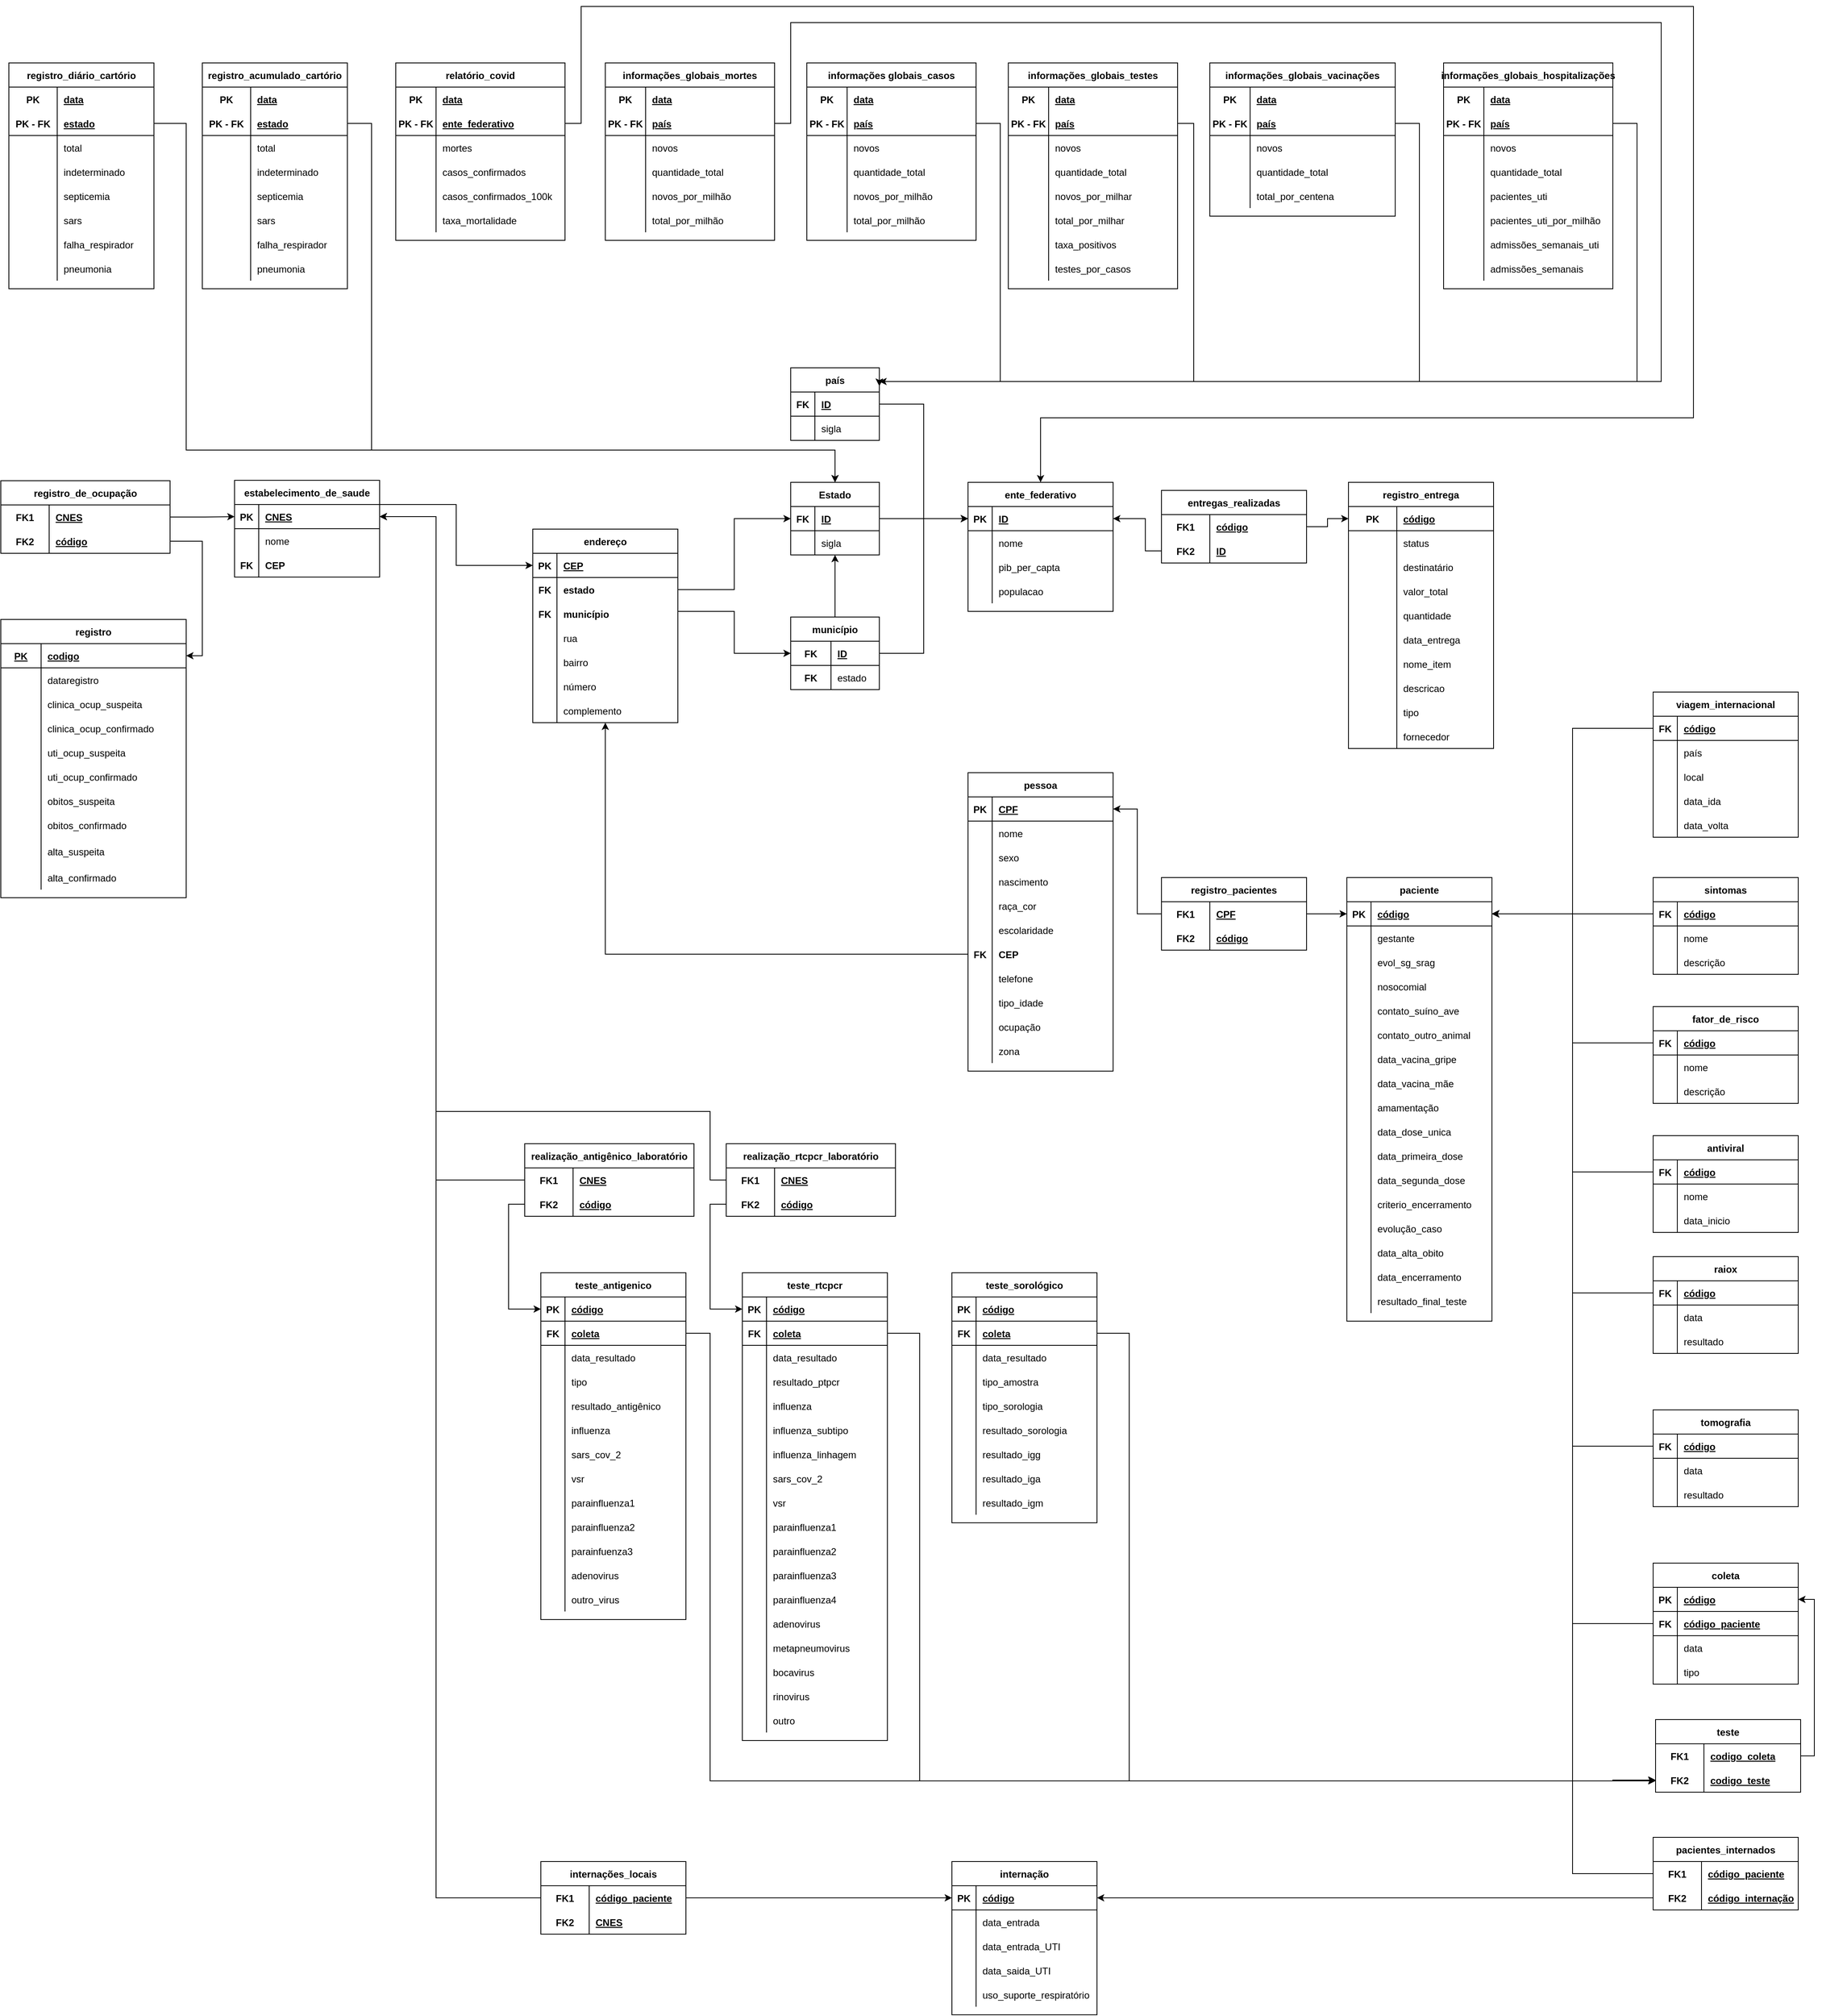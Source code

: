 <mxfile version="14.6.3" type="device"><diagram id="6ertoptmHbGLA-lBH9EX" name="Page-1"><mxGraphModel dx="1185" dy="1744" grid="1" gridSize="10" guides="0" tooltips="1" connect="1" arrows="1" fold="1" page="1" pageScale="1" pageWidth="850" pageHeight="1100" math="0" shadow="0"><root><mxCell id="0"/><mxCell id="1" parent="0"/><mxCell id="JHvL-JtsYjTfJMQnYbka-33" value="registro" style="shape=table;startSize=30;container=1;collapsible=1;childLayout=tableLayout;fixedRows=1;rowLines=0;fontStyle=1;align=center;resizeLast=1;" parent="1" vertex="1"><mxGeometry x="300" y="290" width="230" height="345" as="geometry"/></mxCell><mxCell id="JHvL-JtsYjTfJMQnYbka-37" value="" style="shape=partialRectangle;collapsible=0;dropTarget=0;pointerEvents=0;fillColor=none;top=0;left=0;bottom=1;right=0;points=[[0,0.5],[1,0.5]];portConstraint=eastwest;" parent="JHvL-JtsYjTfJMQnYbka-33" vertex="1"><mxGeometry y="30" width="230" height="30" as="geometry"/></mxCell><mxCell id="JHvL-JtsYjTfJMQnYbka-38" value="PK" style="shape=partialRectangle;connectable=0;fillColor=none;top=0;left=0;bottom=0;right=0;editable=1;overflow=hidden;fontStyle=5" parent="JHvL-JtsYjTfJMQnYbka-37" vertex="1"><mxGeometry width="50" height="30" as="geometry"/></mxCell><mxCell id="JHvL-JtsYjTfJMQnYbka-39" value="codigo" style="shape=partialRectangle;connectable=0;fillColor=none;top=0;left=0;bottom=0;right=0;align=left;spacingLeft=6;overflow=hidden;fontStyle=5" parent="JHvL-JtsYjTfJMQnYbka-37" vertex="1"><mxGeometry x="50" width="180" height="30" as="geometry"/></mxCell><mxCell id="VzCa0D0IwIlhqOU9wGOW-1" style="shape=partialRectangle;collapsible=0;dropTarget=0;pointerEvents=0;fillColor=none;top=0;left=0;bottom=0;right=0;points=[[0,0.5],[1,0.5]];portConstraint=eastwest;" parent="JHvL-JtsYjTfJMQnYbka-33" vertex="1"><mxGeometry y="60" width="230" height="30" as="geometry"/></mxCell><mxCell id="VzCa0D0IwIlhqOU9wGOW-2" style="shape=partialRectangle;connectable=0;fillColor=none;top=0;left=0;bottom=0;right=0;editable=1;overflow=hidden;fontStyle=5" parent="VzCa0D0IwIlhqOU9wGOW-1" vertex="1"><mxGeometry width="50" height="30" as="geometry"/></mxCell><mxCell id="VzCa0D0IwIlhqOU9wGOW-3" value="dataregistro" style="shape=partialRectangle;connectable=0;fillColor=none;top=0;left=0;bottom=0;right=0;align=left;spacingLeft=6;overflow=hidden;fontStyle=0" parent="VzCa0D0IwIlhqOU9wGOW-1" vertex="1"><mxGeometry x="50" width="180" height="30" as="geometry"/></mxCell><mxCell id="JHvL-JtsYjTfJMQnYbka-40" value="" style="shape=partialRectangle;collapsible=0;dropTarget=0;pointerEvents=0;fillColor=none;top=0;left=0;bottom=0;right=0;points=[[0,0.5],[1,0.5]];portConstraint=eastwest;" parent="JHvL-JtsYjTfJMQnYbka-33" vertex="1"><mxGeometry y="90" width="230" height="30" as="geometry"/></mxCell><mxCell id="JHvL-JtsYjTfJMQnYbka-41" value="" style="shape=partialRectangle;connectable=0;fillColor=none;top=0;left=0;bottom=0;right=0;editable=1;overflow=hidden;" parent="JHvL-JtsYjTfJMQnYbka-40" vertex="1"><mxGeometry width="50" height="30" as="geometry"/></mxCell><mxCell id="JHvL-JtsYjTfJMQnYbka-42" value="clinica_ocup_suspeita" style="shape=partialRectangle;connectable=0;fillColor=none;top=0;left=0;bottom=0;right=0;align=left;spacingLeft=6;overflow=hidden;" parent="JHvL-JtsYjTfJMQnYbka-40" vertex="1"><mxGeometry x="50" width="180" height="30" as="geometry"/></mxCell><mxCell id="JHvL-JtsYjTfJMQnYbka-43" value="" style="shape=partialRectangle;collapsible=0;dropTarget=0;pointerEvents=0;fillColor=none;top=0;left=0;bottom=0;right=0;points=[[0,0.5],[1,0.5]];portConstraint=eastwest;" parent="JHvL-JtsYjTfJMQnYbka-33" vertex="1"><mxGeometry y="120" width="230" height="30" as="geometry"/></mxCell><mxCell id="JHvL-JtsYjTfJMQnYbka-44" value="" style="shape=partialRectangle;connectable=0;fillColor=none;top=0;left=0;bottom=0;right=0;editable=1;overflow=hidden;" parent="JHvL-JtsYjTfJMQnYbka-43" vertex="1"><mxGeometry width="50" height="30" as="geometry"/></mxCell><mxCell id="JHvL-JtsYjTfJMQnYbka-45" value="clinica_ocup_confirmado" style="shape=partialRectangle;connectable=0;fillColor=none;top=0;left=0;bottom=0;right=0;align=left;spacingLeft=6;overflow=hidden;" parent="JHvL-JtsYjTfJMQnYbka-43" vertex="1"><mxGeometry x="50" width="180" height="30" as="geometry"/></mxCell><mxCell id="JHvL-JtsYjTfJMQnYbka-46" style="shape=partialRectangle;collapsible=0;dropTarget=0;pointerEvents=0;fillColor=none;top=0;left=0;bottom=0;right=0;points=[[0,0.5],[1,0.5]];portConstraint=eastwest;" parent="JHvL-JtsYjTfJMQnYbka-33" vertex="1"><mxGeometry y="150" width="230" height="30" as="geometry"/></mxCell><mxCell id="JHvL-JtsYjTfJMQnYbka-47" style="shape=partialRectangle;connectable=0;fillColor=none;top=0;left=0;bottom=0;right=0;editable=1;overflow=hidden;" parent="JHvL-JtsYjTfJMQnYbka-46" vertex="1"><mxGeometry width="50" height="30" as="geometry"/></mxCell><mxCell id="JHvL-JtsYjTfJMQnYbka-48" value="uti_ocup_suspeita" style="shape=partialRectangle;connectable=0;fillColor=none;top=0;left=0;bottom=0;right=0;align=left;spacingLeft=6;overflow=hidden;" parent="JHvL-JtsYjTfJMQnYbka-46" vertex="1"><mxGeometry x="50" width="180" height="30" as="geometry"/></mxCell><mxCell id="JHvL-JtsYjTfJMQnYbka-49" style="shape=partialRectangle;collapsible=0;dropTarget=0;pointerEvents=0;fillColor=none;top=0;left=0;bottom=0;right=0;points=[[0,0.5],[1,0.5]];portConstraint=eastwest;" parent="JHvL-JtsYjTfJMQnYbka-33" vertex="1"><mxGeometry y="180" width="230" height="30" as="geometry"/></mxCell><mxCell id="JHvL-JtsYjTfJMQnYbka-50" style="shape=partialRectangle;connectable=0;fillColor=none;top=0;left=0;bottom=0;right=0;editable=1;overflow=hidden;" parent="JHvL-JtsYjTfJMQnYbka-49" vertex="1"><mxGeometry width="50" height="30" as="geometry"/></mxCell><mxCell id="JHvL-JtsYjTfJMQnYbka-51" value="uti_ocup_confirmado" style="shape=partialRectangle;connectable=0;fillColor=none;top=0;left=0;bottom=0;right=0;align=left;spacingLeft=6;overflow=hidden;" parent="JHvL-JtsYjTfJMQnYbka-49" vertex="1"><mxGeometry x="50" width="180" height="30" as="geometry"/></mxCell><mxCell id="JHvL-JtsYjTfJMQnYbka-52" style="shape=partialRectangle;collapsible=0;dropTarget=0;pointerEvents=0;fillColor=none;top=0;left=0;bottom=0;right=0;points=[[0,0.5],[1,0.5]];portConstraint=eastwest;" parent="JHvL-JtsYjTfJMQnYbka-33" vertex="1"><mxGeometry y="210" width="230" height="30" as="geometry"/></mxCell><mxCell id="JHvL-JtsYjTfJMQnYbka-53" style="shape=partialRectangle;connectable=0;fillColor=none;top=0;left=0;bottom=0;right=0;editable=1;overflow=hidden;" parent="JHvL-JtsYjTfJMQnYbka-52" vertex="1"><mxGeometry width="50" height="30" as="geometry"/></mxCell><mxCell id="JHvL-JtsYjTfJMQnYbka-54" value="obitos_suspeita" style="shape=partialRectangle;connectable=0;fillColor=none;top=0;left=0;bottom=0;right=0;align=left;spacingLeft=6;overflow=hidden;" parent="JHvL-JtsYjTfJMQnYbka-52" vertex="1"><mxGeometry x="50" width="180" height="30" as="geometry"/></mxCell><mxCell id="JHvL-JtsYjTfJMQnYbka-55" style="shape=partialRectangle;collapsible=0;dropTarget=0;pointerEvents=0;fillColor=none;top=0;left=0;bottom=0;right=0;points=[[0,0.5],[1,0.5]];portConstraint=eastwest;" parent="JHvL-JtsYjTfJMQnYbka-33" vertex="1"><mxGeometry y="240" width="230" height="30" as="geometry"/></mxCell><mxCell id="JHvL-JtsYjTfJMQnYbka-56" style="shape=partialRectangle;connectable=0;fillColor=none;top=0;left=0;bottom=0;right=0;editable=1;overflow=hidden;" parent="JHvL-JtsYjTfJMQnYbka-55" vertex="1"><mxGeometry width="50" height="30" as="geometry"/></mxCell><mxCell id="JHvL-JtsYjTfJMQnYbka-57" value="obitos_confirmado" style="shape=partialRectangle;connectable=0;fillColor=none;top=0;left=0;bottom=0;right=0;align=left;spacingLeft=6;overflow=hidden;" parent="JHvL-JtsYjTfJMQnYbka-55" vertex="1"><mxGeometry x="50" width="180" height="30" as="geometry"/></mxCell><mxCell id="JHvL-JtsYjTfJMQnYbka-58" style="shape=partialRectangle;collapsible=0;dropTarget=0;pointerEvents=0;fillColor=none;top=0;left=0;bottom=0;right=0;points=[[0,0.5],[1,0.5]];portConstraint=eastwest;" parent="JHvL-JtsYjTfJMQnYbka-33" vertex="1"><mxGeometry y="270" width="230" height="35" as="geometry"/></mxCell><mxCell id="JHvL-JtsYjTfJMQnYbka-59" style="shape=partialRectangle;connectable=0;fillColor=none;top=0;left=0;bottom=0;right=0;editable=1;overflow=hidden;" parent="JHvL-JtsYjTfJMQnYbka-58" vertex="1"><mxGeometry width="50" height="35" as="geometry"/></mxCell><mxCell id="JHvL-JtsYjTfJMQnYbka-60" value="alta_suspeita" style="shape=partialRectangle;connectable=0;fillColor=none;top=0;left=0;bottom=0;right=0;align=left;spacingLeft=6;overflow=hidden;" parent="JHvL-JtsYjTfJMQnYbka-58" vertex="1"><mxGeometry x="50" width="180" height="35" as="geometry"/></mxCell><mxCell id="JHvL-JtsYjTfJMQnYbka-61" style="shape=partialRectangle;collapsible=0;dropTarget=0;pointerEvents=0;fillColor=none;top=0;left=0;bottom=0;right=0;points=[[0,0.5],[1,0.5]];portConstraint=eastwest;" parent="JHvL-JtsYjTfJMQnYbka-33" vertex="1"><mxGeometry y="305" width="230" height="30" as="geometry"/></mxCell><mxCell id="JHvL-JtsYjTfJMQnYbka-62" style="shape=partialRectangle;connectable=0;fillColor=none;top=0;left=0;bottom=0;right=0;editable=1;overflow=hidden;" parent="JHvL-JtsYjTfJMQnYbka-61" vertex="1"><mxGeometry width="50" height="30" as="geometry"/></mxCell><mxCell id="JHvL-JtsYjTfJMQnYbka-63" value="alta_confirmado" style="shape=partialRectangle;connectable=0;fillColor=none;top=0;left=0;bottom=0;right=0;align=left;spacingLeft=6;overflow=hidden;" parent="JHvL-JtsYjTfJMQnYbka-61" vertex="1"><mxGeometry x="50" width="180" height="30" as="geometry"/></mxCell><mxCell id="JHvL-JtsYjTfJMQnYbka-67" value="estabelecimento_de_saude" style="shape=table;startSize=30;container=1;collapsible=1;childLayout=tableLayout;fixedRows=1;rowLines=0;fontStyle=1;align=center;resizeLast=1;" parent="1" vertex="1"><mxGeometry x="590" y="117.5" width="180" height="120" as="geometry"/></mxCell><mxCell id="JHvL-JtsYjTfJMQnYbka-68" value="" style="shape=partialRectangle;collapsible=0;dropTarget=0;pointerEvents=0;fillColor=none;top=0;left=0;bottom=1;right=0;points=[[0,0.5],[1,0.5]];portConstraint=eastwest;" parent="JHvL-JtsYjTfJMQnYbka-67" vertex="1"><mxGeometry y="30" width="180" height="30" as="geometry"/></mxCell><mxCell id="JHvL-JtsYjTfJMQnYbka-69" value="PK" style="shape=partialRectangle;connectable=0;fillColor=none;top=0;left=0;bottom=0;right=0;fontStyle=1;overflow=hidden;" parent="JHvL-JtsYjTfJMQnYbka-68" vertex="1"><mxGeometry width="30" height="30" as="geometry"/></mxCell><mxCell id="JHvL-JtsYjTfJMQnYbka-70" value="CNES" style="shape=partialRectangle;connectable=0;fillColor=none;top=0;left=0;bottom=0;right=0;align=left;spacingLeft=6;fontStyle=5;overflow=hidden;" parent="JHvL-JtsYjTfJMQnYbka-68" vertex="1"><mxGeometry x="30" width="150" height="30" as="geometry"/></mxCell><mxCell id="JHvL-JtsYjTfJMQnYbka-71" value="" style="shape=partialRectangle;collapsible=0;dropTarget=0;pointerEvents=0;fillColor=none;top=0;left=0;bottom=0;right=0;points=[[0,0.5],[1,0.5]];portConstraint=eastwest;" parent="JHvL-JtsYjTfJMQnYbka-67" vertex="1"><mxGeometry y="60" width="180" height="30" as="geometry"/></mxCell><mxCell id="JHvL-JtsYjTfJMQnYbka-72" value="" style="shape=partialRectangle;connectable=0;fillColor=none;top=0;left=0;bottom=0;right=0;editable=1;overflow=hidden;" parent="JHvL-JtsYjTfJMQnYbka-71" vertex="1"><mxGeometry width="30" height="30" as="geometry"/></mxCell><mxCell id="JHvL-JtsYjTfJMQnYbka-73" value="nome" style="shape=partialRectangle;connectable=0;fillColor=none;top=0;left=0;bottom=0;right=0;align=left;spacingLeft=6;overflow=hidden;" parent="JHvL-JtsYjTfJMQnYbka-71" vertex="1"><mxGeometry x="30" width="150" height="30" as="geometry"/></mxCell><mxCell id="JHvL-JtsYjTfJMQnYbka-74" value="" style="shape=partialRectangle;collapsible=0;dropTarget=0;pointerEvents=0;fillColor=none;top=0;left=0;bottom=0;right=0;points=[[0,0.5],[1,0.5]];portConstraint=eastwest;" parent="JHvL-JtsYjTfJMQnYbka-67" vertex="1"><mxGeometry y="90" width="180" height="30" as="geometry"/></mxCell><mxCell id="JHvL-JtsYjTfJMQnYbka-75" value="FK" style="shape=partialRectangle;connectable=0;fillColor=none;top=0;left=0;bottom=0;right=0;editable=1;overflow=hidden;fontStyle=1" parent="JHvL-JtsYjTfJMQnYbka-74" vertex="1"><mxGeometry width="30" height="30" as="geometry"/></mxCell><mxCell id="JHvL-JtsYjTfJMQnYbka-76" value="CEP" style="shape=partialRectangle;connectable=0;fillColor=none;top=0;left=0;bottom=0;right=0;align=left;spacingLeft=6;overflow=hidden;fontStyle=1" parent="JHvL-JtsYjTfJMQnYbka-74" vertex="1"><mxGeometry x="30" width="150" height="30" as="geometry"/></mxCell><mxCell id="JHvL-JtsYjTfJMQnYbka-128" value="registro_entrega" style="shape=table;startSize=30;container=1;collapsible=1;childLayout=tableLayout;fixedRows=1;rowLines=0;fontStyle=1;align=center;resizeLast=1;" parent="1" vertex="1"><mxGeometry x="1972" y="120" width="180" height="330" as="geometry"/></mxCell><mxCell id="JHvL-JtsYjTfJMQnYbka-129" value="" style="shape=partialRectangle;collapsible=0;dropTarget=0;pointerEvents=0;fillColor=none;top=0;left=0;bottom=1;right=0;points=[[0,0.5],[1,0.5]];portConstraint=eastwest;" parent="JHvL-JtsYjTfJMQnYbka-128" vertex="1"><mxGeometry y="30" width="180" height="30" as="geometry"/></mxCell><mxCell id="JHvL-JtsYjTfJMQnYbka-130" value="PK" style="shape=partialRectangle;connectable=0;fillColor=none;top=0;left=0;bottom=0;right=0;fontStyle=1;overflow=hidden;" parent="JHvL-JtsYjTfJMQnYbka-129" vertex="1"><mxGeometry width="60" height="30" as="geometry"/></mxCell><mxCell id="JHvL-JtsYjTfJMQnYbka-131" value="código" style="shape=partialRectangle;connectable=0;fillColor=none;top=0;left=0;bottom=0;right=0;align=left;spacingLeft=6;fontStyle=5;overflow=hidden;" parent="JHvL-JtsYjTfJMQnYbka-129" vertex="1"><mxGeometry x="60" width="120" height="30" as="geometry"/></mxCell><mxCell id="JHvL-JtsYjTfJMQnYbka-135" value="" style="shape=partialRectangle;collapsible=0;dropTarget=0;pointerEvents=0;fillColor=none;top=0;left=0;bottom=0;right=0;points=[[0,0.5],[1,0.5]];portConstraint=eastwest;" parent="JHvL-JtsYjTfJMQnYbka-128" vertex="1"><mxGeometry y="60" width="180" height="30" as="geometry"/></mxCell><mxCell id="JHvL-JtsYjTfJMQnYbka-136" value="" style="shape=partialRectangle;connectable=0;fillColor=none;top=0;left=0;bottom=0;right=0;editable=1;overflow=hidden;" parent="JHvL-JtsYjTfJMQnYbka-135" vertex="1"><mxGeometry width="60" height="30" as="geometry"/></mxCell><mxCell id="JHvL-JtsYjTfJMQnYbka-137" value="status" style="shape=partialRectangle;connectable=0;fillColor=none;top=0;left=0;bottom=0;right=0;align=left;spacingLeft=6;overflow=hidden;" parent="JHvL-JtsYjTfJMQnYbka-135" vertex="1"><mxGeometry x="60" width="120" height="30" as="geometry"/></mxCell><mxCell id="JHvL-JtsYjTfJMQnYbka-138" value="" style="shape=partialRectangle;collapsible=0;dropTarget=0;pointerEvents=0;fillColor=none;top=0;left=0;bottom=0;right=0;points=[[0,0.5],[1,0.5]];portConstraint=eastwest;" parent="JHvL-JtsYjTfJMQnYbka-128" vertex="1"><mxGeometry y="90" width="180" height="30" as="geometry"/></mxCell><mxCell id="JHvL-JtsYjTfJMQnYbka-139" value="" style="shape=partialRectangle;connectable=0;fillColor=none;top=0;left=0;bottom=0;right=0;editable=1;overflow=hidden;" parent="JHvL-JtsYjTfJMQnYbka-138" vertex="1"><mxGeometry width="60" height="30" as="geometry"/></mxCell><mxCell id="JHvL-JtsYjTfJMQnYbka-140" value="destinatário" style="shape=partialRectangle;connectable=0;fillColor=none;top=0;left=0;bottom=0;right=0;align=left;spacingLeft=6;overflow=hidden;" parent="JHvL-JtsYjTfJMQnYbka-138" vertex="1"><mxGeometry x="60" width="120" height="30" as="geometry"/></mxCell><mxCell id="JHvL-JtsYjTfJMQnYbka-147" style="shape=partialRectangle;collapsible=0;dropTarget=0;pointerEvents=0;fillColor=none;top=0;left=0;bottom=0;right=0;points=[[0,0.5],[1,0.5]];portConstraint=eastwest;" parent="JHvL-JtsYjTfJMQnYbka-128" vertex="1"><mxGeometry y="120" width="180" height="30" as="geometry"/></mxCell><mxCell id="JHvL-JtsYjTfJMQnYbka-148" style="shape=partialRectangle;connectable=0;fillColor=none;top=0;left=0;bottom=0;right=0;editable=1;overflow=hidden;" parent="JHvL-JtsYjTfJMQnYbka-147" vertex="1"><mxGeometry width="60" height="30" as="geometry"/></mxCell><mxCell id="JHvL-JtsYjTfJMQnYbka-149" value="valor_total" style="shape=partialRectangle;connectable=0;fillColor=none;top=0;left=0;bottom=0;right=0;align=left;spacingLeft=6;overflow=hidden;" parent="JHvL-JtsYjTfJMQnYbka-147" vertex="1"><mxGeometry x="60" width="120" height="30" as="geometry"/></mxCell><mxCell id="JHvL-JtsYjTfJMQnYbka-150" style="shape=partialRectangle;collapsible=0;dropTarget=0;pointerEvents=0;fillColor=none;top=0;left=0;bottom=0;right=0;points=[[0,0.5],[1,0.5]];portConstraint=eastwest;" parent="JHvL-JtsYjTfJMQnYbka-128" vertex="1"><mxGeometry y="150" width="180" height="30" as="geometry"/></mxCell><mxCell id="JHvL-JtsYjTfJMQnYbka-151" style="shape=partialRectangle;connectable=0;fillColor=none;top=0;left=0;bottom=0;right=0;editable=1;overflow=hidden;" parent="JHvL-JtsYjTfJMQnYbka-150" vertex="1"><mxGeometry width="60" height="30" as="geometry"/></mxCell><mxCell id="JHvL-JtsYjTfJMQnYbka-152" value="quantidade" style="shape=partialRectangle;connectable=0;fillColor=none;top=0;left=0;bottom=0;right=0;align=left;spacingLeft=6;overflow=hidden;" parent="JHvL-JtsYjTfJMQnYbka-150" vertex="1"><mxGeometry x="60" width="120" height="30" as="geometry"/></mxCell><mxCell id="JHvL-JtsYjTfJMQnYbka-153" style="shape=partialRectangle;collapsible=0;dropTarget=0;pointerEvents=0;fillColor=none;top=0;left=0;bottom=0;right=0;points=[[0,0.5],[1,0.5]];portConstraint=eastwest;" parent="JHvL-JtsYjTfJMQnYbka-128" vertex="1"><mxGeometry y="180" width="180" height="30" as="geometry"/></mxCell><mxCell id="JHvL-JtsYjTfJMQnYbka-154" style="shape=partialRectangle;connectable=0;fillColor=none;top=0;left=0;bottom=0;right=0;editable=1;overflow=hidden;" parent="JHvL-JtsYjTfJMQnYbka-153" vertex="1"><mxGeometry width="60" height="30" as="geometry"/></mxCell><mxCell id="JHvL-JtsYjTfJMQnYbka-155" value="data_entrega" style="shape=partialRectangle;connectable=0;fillColor=none;top=0;left=0;bottom=0;right=0;align=left;spacingLeft=6;overflow=hidden;" parent="JHvL-JtsYjTfJMQnYbka-153" vertex="1"><mxGeometry x="60" width="120" height="30" as="geometry"/></mxCell><mxCell id="VzCa0D0IwIlhqOU9wGOW-24" style="shape=partialRectangle;collapsible=0;dropTarget=0;pointerEvents=0;fillColor=none;top=0;left=0;bottom=0;right=0;points=[[0,0.5],[1,0.5]];portConstraint=eastwest;" parent="JHvL-JtsYjTfJMQnYbka-128" vertex="1"><mxGeometry y="210" width="180" height="30" as="geometry"/></mxCell><mxCell id="VzCa0D0IwIlhqOU9wGOW-25" style="shape=partialRectangle;connectable=0;fillColor=none;top=0;left=0;bottom=0;right=0;editable=1;overflow=hidden;" parent="VzCa0D0IwIlhqOU9wGOW-24" vertex="1"><mxGeometry width="60" height="30" as="geometry"/></mxCell><mxCell id="VzCa0D0IwIlhqOU9wGOW-26" value="nome_item" style="shape=partialRectangle;connectable=0;fillColor=none;top=0;left=0;bottom=0;right=0;align=left;spacingLeft=6;overflow=hidden;" parent="VzCa0D0IwIlhqOU9wGOW-24" vertex="1"><mxGeometry x="60" width="120" height="30" as="geometry"/></mxCell><mxCell id="VzCa0D0IwIlhqOU9wGOW-21" style="shape=partialRectangle;collapsible=0;dropTarget=0;pointerEvents=0;fillColor=none;top=0;left=0;bottom=0;right=0;points=[[0,0.5],[1,0.5]];portConstraint=eastwest;" parent="JHvL-JtsYjTfJMQnYbka-128" vertex="1"><mxGeometry y="240" width="180" height="30" as="geometry"/></mxCell><mxCell id="VzCa0D0IwIlhqOU9wGOW-22" style="shape=partialRectangle;connectable=0;fillColor=none;top=0;left=0;bottom=0;right=0;editable=1;overflow=hidden;" parent="VzCa0D0IwIlhqOU9wGOW-21" vertex="1"><mxGeometry width="60" height="30" as="geometry"/></mxCell><mxCell id="VzCa0D0IwIlhqOU9wGOW-23" value="descricao" style="shape=partialRectangle;connectable=0;fillColor=none;top=0;left=0;bottom=0;right=0;align=left;spacingLeft=6;overflow=hidden;" parent="VzCa0D0IwIlhqOU9wGOW-21" vertex="1"><mxGeometry x="60" width="120" height="30" as="geometry"/></mxCell><mxCell id="VzCa0D0IwIlhqOU9wGOW-18" style="shape=partialRectangle;collapsible=0;dropTarget=0;pointerEvents=0;fillColor=none;top=0;left=0;bottom=0;right=0;points=[[0,0.5],[1,0.5]];portConstraint=eastwest;" parent="JHvL-JtsYjTfJMQnYbka-128" vertex="1"><mxGeometry y="270" width="180" height="30" as="geometry"/></mxCell><mxCell id="VzCa0D0IwIlhqOU9wGOW-19" style="shape=partialRectangle;connectable=0;fillColor=none;top=0;left=0;bottom=0;right=0;editable=1;overflow=hidden;" parent="VzCa0D0IwIlhqOU9wGOW-18" vertex="1"><mxGeometry width="60" height="30" as="geometry"/></mxCell><mxCell id="VzCa0D0IwIlhqOU9wGOW-20" value="tipo" style="shape=partialRectangle;connectable=0;fillColor=none;top=0;left=0;bottom=0;right=0;align=left;spacingLeft=6;overflow=hidden;" parent="VzCa0D0IwIlhqOU9wGOW-18" vertex="1"><mxGeometry x="60" width="120" height="30" as="geometry"/></mxCell><mxCell id="VzCa0D0IwIlhqOU9wGOW-15" style="shape=partialRectangle;collapsible=0;dropTarget=0;pointerEvents=0;fillColor=none;top=0;left=0;bottom=0;right=0;points=[[0,0.5],[1,0.5]];portConstraint=eastwest;" parent="JHvL-JtsYjTfJMQnYbka-128" vertex="1"><mxGeometry y="300" width="180" height="30" as="geometry"/></mxCell><mxCell id="VzCa0D0IwIlhqOU9wGOW-16" style="shape=partialRectangle;connectable=0;fillColor=none;top=0;left=0;bottom=0;right=0;editable=1;overflow=hidden;" parent="VzCa0D0IwIlhqOU9wGOW-15" vertex="1"><mxGeometry width="60" height="30" as="geometry"/></mxCell><mxCell id="VzCa0D0IwIlhqOU9wGOW-17" value="fornecedor" style="shape=partialRectangle;connectable=0;fillColor=none;top=0;left=0;bottom=0;right=0;align=left;spacingLeft=6;overflow=hidden;" parent="VzCa0D0IwIlhqOU9wGOW-15" vertex="1"><mxGeometry x="60" width="120" height="30" as="geometry"/></mxCell><mxCell id="JHvL-JtsYjTfJMQnYbka-182" value="entregas_realizadas" style="shape=table;startSize=30;container=1;collapsible=1;childLayout=tableLayout;fixedRows=1;rowLines=0;fontStyle=1;align=center;resizeLast=1;" parent="1" vertex="1"><mxGeometry x="1740" y="130" width="180" height="90" as="geometry"/></mxCell><mxCell id="JHvL-JtsYjTfJMQnYbka-183" value="" style="shape=partialRectangle;collapsible=0;dropTarget=0;pointerEvents=0;fillColor=none;top=0;left=0;bottom=0;right=0;points=[[0,0.5],[1,0.5]];portConstraint=eastwest;" parent="JHvL-JtsYjTfJMQnYbka-182" vertex="1"><mxGeometry y="30" width="180" height="30" as="geometry"/></mxCell><mxCell id="JHvL-JtsYjTfJMQnYbka-184" value="FK1" style="shape=partialRectangle;connectable=0;fillColor=none;top=0;left=0;bottom=0;right=0;fontStyle=1;overflow=hidden;" parent="JHvL-JtsYjTfJMQnYbka-183" vertex="1"><mxGeometry width="60" height="30" as="geometry"/></mxCell><mxCell id="JHvL-JtsYjTfJMQnYbka-185" value="código" style="shape=partialRectangle;connectable=0;fillColor=none;top=0;left=0;bottom=0;right=0;align=left;spacingLeft=6;fontStyle=5;overflow=hidden;" parent="JHvL-JtsYjTfJMQnYbka-183" vertex="1"><mxGeometry x="60" width="120" height="30" as="geometry"/></mxCell><mxCell id="JHvL-JtsYjTfJMQnYbka-186" value="" style="shape=partialRectangle;collapsible=0;dropTarget=0;pointerEvents=0;fillColor=none;top=0;left=0;bottom=1;right=0;points=[[0,0.5],[1,0.5]];portConstraint=eastwest;" parent="JHvL-JtsYjTfJMQnYbka-182" vertex="1"><mxGeometry y="60" width="180" height="30" as="geometry"/></mxCell><mxCell id="JHvL-JtsYjTfJMQnYbka-187" value="FK2" style="shape=partialRectangle;connectable=0;fillColor=none;top=0;left=0;bottom=0;right=0;fontStyle=1;overflow=hidden;" parent="JHvL-JtsYjTfJMQnYbka-186" vertex="1"><mxGeometry width="60" height="30" as="geometry"/></mxCell><mxCell id="JHvL-JtsYjTfJMQnYbka-188" value="ID" style="shape=partialRectangle;connectable=0;fillColor=none;top=0;left=0;bottom=0;right=0;align=left;spacingLeft=6;fontStyle=5;overflow=hidden;" parent="JHvL-JtsYjTfJMQnYbka-186" vertex="1"><mxGeometry x="60" width="120" height="30" as="geometry"/></mxCell><mxCell id="JHvL-JtsYjTfJMQnYbka-198" style="edgeStyle=orthogonalEdgeStyle;rounded=0;orthogonalLoop=1;jettySize=auto;html=1;exitX=1;exitY=0.5;exitDx=0;exitDy=0;entryX=0;entryY=0.5;entryDx=0;entryDy=0;" parent="1" source="JHvL-JtsYjTfJMQnYbka-183" target="JHvL-JtsYjTfJMQnYbka-129" edge="1"><mxGeometry relative="1" as="geometry"/></mxCell><mxCell id="JHvL-JtsYjTfJMQnYbka-199" value="ente_federativo" style="shape=table;startSize=30;container=1;collapsible=1;childLayout=tableLayout;fixedRows=1;rowLines=0;fontStyle=1;align=center;resizeLast=1;" parent="1" vertex="1"><mxGeometry x="1500" y="120" width="180" height="160" as="geometry"/></mxCell><mxCell id="JHvL-JtsYjTfJMQnYbka-200" value="" style="shape=partialRectangle;collapsible=0;dropTarget=0;pointerEvents=0;fillColor=none;top=0;left=0;bottom=1;right=0;points=[[0,0.5],[1,0.5]];portConstraint=eastwest;" parent="JHvL-JtsYjTfJMQnYbka-199" vertex="1"><mxGeometry y="30" width="180" height="30" as="geometry"/></mxCell><mxCell id="JHvL-JtsYjTfJMQnYbka-201" value="PK" style="shape=partialRectangle;connectable=0;fillColor=none;top=0;left=0;bottom=0;right=0;fontStyle=1;overflow=hidden;" parent="JHvL-JtsYjTfJMQnYbka-200" vertex="1"><mxGeometry width="30" height="30" as="geometry"/></mxCell><mxCell id="JHvL-JtsYjTfJMQnYbka-202" value="ID" style="shape=partialRectangle;connectable=0;fillColor=none;top=0;left=0;bottom=0;right=0;align=left;spacingLeft=6;fontStyle=5;overflow=hidden;" parent="JHvL-JtsYjTfJMQnYbka-200" vertex="1"><mxGeometry x="30" width="150" height="30" as="geometry"/></mxCell><mxCell id="JHvL-JtsYjTfJMQnYbka-203" value="" style="shape=partialRectangle;collapsible=0;dropTarget=0;pointerEvents=0;fillColor=none;top=0;left=0;bottom=0;right=0;points=[[0,0.5],[1,0.5]];portConstraint=eastwest;" parent="JHvL-JtsYjTfJMQnYbka-199" vertex="1"><mxGeometry y="60" width="180" height="30" as="geometry"/></mxCell><mxCell id="JHvL-JtsYjTfJMQnYbka-204" value="" style="shape=partialRectangle;connectable=0;fillColor=none;top=0;left=0;bottom=0;right=0;editable=1;overflow=hidden;" parent="JHvL-JtsYjTfJMQnYbka-203" vertex="1"><mxGeometry width="30" height="30" as="geometry"/></mxCell><mxCell id="JHvL-JtsYjTfJMQnYbka-205" value="nome" style="shape=partialRectangle;connectable=0;fillColor=none;top=0;left=0;bottom=0;right=0;align=left;spacingLeft=6;overflow=hidden;" parent="JHvL-JtsYjTfJMQnYbka-203" vertex="1"><mxGeometry x="30" width="150" height="30" as="geometry"/></mxCell><mxCell id="JHvL-JtsYjTfJMQnYbka-206" value="" style="shape=partialRectangle;collapsible=0;dropTarget=0;pointerEvents=0;fillColor=none;top=0;left=0;bottom=0;right=0;points=[[0,0.5],[1,0.5]];portConstraint=eastwest;" parent="JHvL-JtsYjTfJMQnYbka-199" vertex="1"><mxGeometry y="90" width="180" height="30" as="geometry"/></mxCell><mxCell id="JHvL-JtsYjTfJMQnYbka-207" value="" style="shape=partialRectangle;connectable=0;fillColor=none;top=0;left=0;bottom=0;right=0;editable=1;overflow=hidden;" parent="JHvL-JtsYjTfJMQnYbka-206" vertex="1"><mxGeometry width="30" height="30" as="geometry"/></mxCell><mxCell id="JHvL-JtsYjTfJMQnYbka-208" value="pib_per_capta" style="shape=partialRectangle;connectable=0;fillColor=none;top=0;left=0;bottom=0;right=0;align=left;spacingLeft=6;overflow=hidden;" parent="JHvL-JtsYjTfJMQnYbka-206" vertex="1"><mxGeometry x="30" width="150" height="30" as="geometry"/></mxCell><mxCell id="JHvL-JtsYjTfJMQnYbka-209" value="" style="shape=partialRectangle;collapsible=0;dropTarget=0;pointerEvents=0;fillColor=none;top=0;left=0;bottom=0;right=0;points=[[0,0.5],[1,0.5]];portConstraint=eastwest;" parent="JHvL-JtsYjTfJMQnYbka-199" vertex="1"><mxGeometry y="120" width="180" height="30" as="geometry"/></mxCell><mxCell id="JHvL-JtsYjTfJMQnYbka-210" value="" style="shape=partialRectangle;connectable=0;fillColor=none;top=0;left=0;bottom=0;right=0;editable=1;overflow=hidden;" parent="JHvL-JtsYjTfJMQnYbka-209" vertex="1"><mxGeometry width="30" height="30" as="geometry"/></mxCell><mxCell id="JHvL-JtsYjTfJMQnYbka-211" value="populacao" style="shape=partialRectangle;connectable=0;fillColor=none;top=0;left=0;bottom=0;right=0;align=left;spacingLeft=6;overflow=hidden;" parent="JHvL-JtsYjTfJMQnYbka-209" vertex="1"><mxGeometry x="30" width="150" height="30" as="geometry"/></mxCell><mxCell id="JHvL-JtsYjTfJMQnYbka-212" style="edgeStyle=orthogonalEdgeStyle;rounded=0;orthogonalLoop=1;jettySize=auto;html=1;entryX=1;entryY=0.5;entryDx=0;entryDy=0;exitX=0;exitY=0.5;exitDx=0;exitDy=0;" parent="1" source="JHvL-JtsYjTfJMQnYbka-186" target="JHvL-JtsYjTfJMQnYbka-200" edge="1"><mxGeometry relative="1" as="geometry"><mxPoint x="1800" y="195" as="sourcePoint"/><Array as="points"><mxPoint x="1720" y="205"/><mxPoint x="1720" y="165"/></Array></mxGeometry></mxCell><mxCell id="JHvL-JtsYjTfJMQnYbka-213" value="país" style="shape=table;startSize=30;container=1;collapsible=1;childLayout=tableLayout;fixedRows=1;rowLines=0;fontStyle=1;align=center;resizeLast=1;" parent="1" vertex="1"><mxGeometry x="1280" y="-22" width="110" height="90" as="geometry"/></mxCell><mxCell id="JHvL-JtsYjTfJMQnYbka-214" value="" style="shape=partialRectangle;collapsible=0;dropTarget=0;pointerEvents=0;fillColor=none;top=0;left=0;bottom=1;right=0;points=[[0,0.5],[1,0.5]];portConstraint=eastwest;" parent="JHvL-JtsYjTfJMQnYbka-213" vertex="1"><mxGeometry y="30" width="110" height="30" as="geometry"/></mxCell><mxCell id="JHvL-JtsYjTfJMQnYbka-215" value="FK" style="shape=partialRectangle;connectable=0;fillColor=none;top=0;left=0;bottom=0;right=0;fontStyle=1;overflow=hidden;" parent="JHvL-JtsYjTfJMQnYbka-214" vertex="1"><mxGeometry width="30" height="30" as="geometry"/></mxCell><mxCell id="JHvL-JtsYjTfJMQnYbka-216" value="ID" style="shape=partialRectangle;connectable=0;fillColor=none;top=0;left=0;bottom=0;right=0;align=left;spacingLeft=6;fontStyle=5;overflow=hidden;" parent="JHvL-JtsYjTfJMQnYbka-214" vertex="1"><mxGeometry x="30" width="80" height="30" as="geometry"/></mxCell><mxCell id="VzCa0D0IwIlhqOU9wGOW-30" style="shape=partialRectangle;collapsible=0;dropTarget=0;pointerEvents=0;fillColor=none;top=0;left=0;bottom=1;right=0;points=[[0,0.5],[1,0.5]];portConstraint=eastwest;" parent="JHvL-JtsYjTfJMQnYbka-213" vertex="1"><mxGeometry y="60" width="110" height="30" as="geometry"/></mxCell><mxCell id="VzCa0D0IwIlhqOU9wGOW-31" style="shape=partialRectangle;connectable=0;fillColor=none;top=0;left=0;bottom=0;right=0;fontStyle=1;overflow=hidden;" parent="VzCa0D0IwIlhqOU9wGOW-30" vertex="1"><mxGeometry width="30" height="30" as="geometry"/></mxCell><mxCell id="VzCa0D0IwIlhqOU9wGOW-32" value="sigla" style="shape=partialRectangle;connectable=0;fillColor=none;top=0;left=0;bottom=0;right=0;align=left;spacingLeft=6;fontStyle=0;overflow=hidden;" parent="VzCa0D0IwIlhqOU9wGOW-30" vertex="1"><mxGeometry x="30" width="80" height="30" as="geometry"/></mxCell><mxCell id="JHvL-JtsYjTfJMQnYbka-746" style="edgeStyle=orthogonalEdgeStyle;rounded=0;orthogonalLoop=1;jettySize=auto;html=1;" parent="1" source="JHvL-JtsYjTfJMQnYbka-230" target="JHvL-JtsYjTfJMQnYbka-226" edge="1"><mxGeometry relative="1" as="geometry"/></mxCell><mxCell id="JHvL-JtsYjTfJMQnYbka-226" value="Estado" style="shape=table;startSize=30;container=1;collapsible=1;childLayout=tableLayout;fixedRows=1;rowLines=0;fontStyle=1;align=center;resizeLast=1;" parent="1" vertex="1"><mxGeometry x="1280" y="120" width="110" height="90" as="geometry"/></mxCell><mxCell id="JHvL-JtsYjTfJMQnYbka-227" value="" style="shape=partialRectangle;collapsible=0;dropTarget=0;pointerEvents=0;fillColor=none;top=0;left=0;bottom=1;right=0;points=[[0,0.5],[1,0.5]];portConstraint=eastwest;" parent="JHvL-JtsYjTfJMQnYbka-226" vertex="1"><mxGeometry y="30" width="110" height="30" as="geometry"/></mxCell><mxCell id="JHvL-JtsYjTfJMQnYbka-228" value="FK" style="shape=partialRectangle;connectable=0;fillColor=none;top=0;left=0;bottom=0;right=0;fontStyle=1;overflow=hidden;" parent="JHvL-JtsYjTfJMQnYbka-227" vertex="1"><mxGeometry width="30" height="30" as="geometry"/></mxCell><mxCell id="JHvL-JtsYjTfJMQnYbka-229" value="ID" style="shape=partialRectangle;connectable=0;fillColor=none;top=0;left=0;bottom=0;right=0;align=left;spacingLeft=6;fontStyle=5;overflow=hidden;" parent="JHvL-JtsYjTfJMQnYbka-227" vertex="1"><mxGeometry x="30" width="80" height="30" as="geometry"/></mxCell><mxCell id="VzCa0D0IwIlhqOU9wGOW-27" style="shape=partialRectangle;collapsible=0;dropTarget=0;pointerEvents=0;fillColor=none;top=0;left=0;bottom=1;right=0;points=[[0,0.5],[1,0.5]];portConstraint=eastwest;" parent="JHvL-JtsYjTfJMQnYbka-226" vertex="1"><mxGeometry y="60" width="110" height="30" as="geometry"/></mxCell><mxCell id="VzCa0D0IwIlhqOU9wGOW-28" style="shape=partialRectangle;connectable=0;fillColor=none;top=0;left=0;bottom=0;right=0;fontStyle=1;overflow=hidden;" parent="VzCa0D0IwIlhqOU9wGOW-27" vertex="1"><mxGeometry width="30" height="30" as="geometry"/></mxCell><mxCell id="VzCa0D0IwIlhqOU9wGOW-29" value="sigla" style="shape=partialRectangle;connectable=0;fillColor=none;top=0;left=0;bottom=0;right=0;align=left;spacingLeft=6;fontStyle=0;overflow=hidden;" parent="VzCa0D0IwIlhqOU9wGOW-27" vertex="1"><mxGeometry x="30" width="80" height="30" as="geometry"/></mxCell><mxCell id="JHvL-JtsYjTfJMQnYbka-230" value="município" style="shape=table;startSize=30;container=1;collapsible=1;childLayout=tableLayout;fixedRows=1;rowLines=0;fontStyle=1;align=center;resizeLast=1;" parent="1" vertex="1"><mxGeometry x="1280" y="287" width="110" height="90" as="geometry"/></mxCell><mxCell id="JHvL-JtsYjTfJMQnYbka-231" value="" style="shape=partialRectangle;collapsible=0;dropTarget=0;pointerEvents=0;fillColor=none;top=0;left=0;bottom=1;right=0;points=[[0,0.5],[1,0.5]];portConstraint=eastwest;" parent="JHvL-JtsYjTfJMQnYbka-230" vertex="1"><mxGeometry y="30" width="110" height="30" as="geometry"/></mxCell><mxCell id="JHvL-JtsYjTfJMQnYbka-232" value="FK" style="shape=partialRectangle;connectable=0;fillColor=none;top=0;left=0;bottom=0;right=0;fontStyle=1;overflow=hidden;" parent="JHvL-JtsYjTfJMQnYbka-231" vertex="1"><mxGeometry width="50" height="30" as="geometry"/></mxCell><mxCell id="JHvL-JtsYjTfJMQnYbka-233" value="ID" style="shape=partialRectangle;connectable=0;fillColor=none;top=0;left=0;bottom=0;right=0;align=left;spacingLeft=6;fontStyle=5;overflow=hidden;" parent="JHvL-JtsYjTfJMQnYbka-231" vertex="1"><mxGeometry x="50" width="60" height="30" as="geometry"/></mxCell><mxCell id="JHvL-JtsYjTfJMQnYbka-234" style="shape=partialRectangle;collapsible=0;dropTarget=0;pointerEvents=0;fillColor=none;top=0;left=0;bottom=1;right=0;points=[[0,0.5],[1,0.5]];portConstraint=eastwest;" parent="JHvL-JtsYjTfJMQnYbka-230" vertex="1"><mxGeometry y="60" width="110" height="30" as="geometry"/></mxCell><mxCell id="JHvL-JtsYjTfJMQnYbka-235" value="FK" style="shape=partialRectangle;connectable=0;fillColor=none;top=0;left=0;bottom=0;right=0;fontStyle=1;overflow=hidden;" parent="JHvL-JtsYjTfJMQnYbka-234" vertex="1"><mxGeometry width="50" height="30" as="geometry"/></mxCell><mxCell id="JHvL-JtsYjTfJMQnYbka-236" value="estado" style="shape=partialRectangle;connectable=0;fillColor=none;top=0;left=0;bottom=0;right=0;align=left;spacingLeft=6;fontStyle=0;overflow=hidden;" parent="JHvL-JtsYjTfJMQnYbka-234" vertex="1"><mxGeometry x="50" width="60" height="30" as="geometry"/></mxCell><mxCell id="JHvL-JtsYjTfJMQnYbka-239" style="edgeStyle=orthogonalEdgeStyle;rounded=0;orthogonalLoop=1;jettySize=auto;html=1;entryX=0;entryY=0.5;entryDx=0;entryDy=0;" parent="1" source="JHvL-JtsYjTfJMQnYbka-214" target="JHvL-JtsYjTfJMQnYbka-200" edge="1"><mxGeometry relative="1" as="geometry"/></mxCell><mxCell id="JHvL-JtsYjTfJMQnYbka-279" value="pessoa" style="shape=table;startSize=30;container=1;collapsible=1;childLayout=tableLayout;fixedRows=1;rowLines=0;fontStyle=1;align=center;resizeLast=1;" parent="1" vertex="1"><mxGeometry x="1500" y="480" width="180" height="370" as="geometry"/></mxCell><mxCell id="JHvL-JtsYjTfJMQnYbka-280" value="" style="shape=partialRectangle;collapsible=0;dropTarget=0;pointerEvents=0;fillColor=none;top=0;left=0;bottom=1;right=0;points=[[0,0.5],[1,0.5]];portConstraint=eastwest;" parent="JHvL-JtsYjTfJMQnYbka-279" vertex="1"><mxGeometry y="30" width="180" height="30" as="geometry"/></mxCell><mxCell id="JHvL-JtsYjTfJMQnYbka-281" value="PK" style="shape=partialRectangle;connectable=0;fillColor=none;top=0;left=0;bottom=0;right=0;fontStyle=1;overflow=hidden;" parent="JHvL-JtsYjTfJMQnYbka-280" vertex="1"><mxGeometry width="30" height="30" as="geometry"/></mxCell><mxCell id="JHvL-JtsYjTfJMQnYbka-282" value="CPF" style="shape=partialRectangle;connectable=0;fillColor=none;top=0;left=0;bottom=0;right=0;align=left;spacingLeft=6;fontStyle=5;overflow=hidden;" parent="JHvL-JtsYjTfJMQnYbka-280" vertex="1"><mxGeometry x="30" width="150" height="30" as="geometry"/></mxCell><mxCell id="JHvL-JtsYjTfJMQnYbka-283" value="" style="shape=partialRectangle;collapsible=0;dropTarget=0;pointerEvents=0;fillColor=none;top=0;left=0;bottom=0;right=0;points=[[0,0.5],[1,0.5]];portConstraint=eastwest;" parent="JHvL-JtsYjTfJMQnYbka-279" vertex="1"><mxGeometry y="60" width="180" height="30" as="geometry"/></mxCell><mxCell id="JHvL-JtsYjTfJMQnYbka-284" value="" style="shape=partialRectangle;connectable=0;fillColor=none;top=0;left=0;bottom=0;right=0;editable=1;overflow=hidden;" parent="JHvL-JtsYjTfJMQnYbka-283" vertex="1"><mxGeometry width="30" height="30" as="geometry"/></mxCell><mxCell id="JHvL-JtsYjTfJMQnYbka-285" value="nome" style="shape=partialRectangle;connectable=0;fillColor=none;top=0;left=0;bottom=0;right=0;align=left;spacingLeft=6;overflow=hidden;" parent="JHvL-JtsYjTfJMQnYbka-283" vertex="1"><mxGeometry x="30" width="150" height="30" as="geometry"/></mxCell><mxCell id="JHvL-JtsYjTfJMQnYbka-286" value="" style="shape=partialRectangle;collapsible=0;dropTarget=0;pointerEvents=0;fillColor=none;top=0;left=0;bottom=0;right=0;points=[[0,0.5],[1,0.5]];portConstraint=eastwest;" parent="JHvL-JtsYjTfJMQnYbka-279" vertex="1"><mxGeometry y="90" width="180" height="30" as="geometry"/></mxCell><mxCell id="JHvL-JtsYjTfJMQnYbka-287" value="" style="shape=partialRectangle;connectable=0;fillColor=none;top=0;left=0;bottom=0;right=0;editable=1;overflow=hidden;" parent="JHvL-JtsYjTfJMQnYbka-286" vertex="1"><mxGeometry width="30" height="30" as="geometry"/></mxCell><mxCell id="JHvL-JtsYjTfJMQnYbka-288" value="sexo" style="shape=partialRectangle;connectable=0;fillColor=none;top=0;left=0;bottom=0;right=0;align=left;spacingLeft=6;overflow=hidden;" parent="JHvL-JtsYjTfJMQnYbka-286" vertex="1"><mxGeometry x="30" width="150" height="30" as="geometry"/></mxCell><mxCell id="JHvL-JtsYjTfJMQnYbka-289" value="" style="shape=partialRectangle;collapsible=0;dropTarget=0;pointerEvents=0;fillColor=none;top=0;left=0;bottom=0;right=0;points=[[0,0.5],[1,0.5]];portConstraint=eastwest;" parent="JHvL-JtsYjTfJMQnYbka-279" vertex="1"><mxGeometry y="120" width="180" height="30" as="geometry"/></mxCell><mxCell id="JHvL-JtsYjTfJMQnYbka-290" value="" style="shape=partialRectangle;connectable=0;fillColor=none;top=0;left=0;bottom=0;right=0;editable=1;overflow=hidden;" parent="JHvL-JtsYjTfJMQnYbka-289" vertex="1"><mxGeometry width="30" height="30" as="geometry"/></mxCell><mxCell id="JHvL-JtsYjTfJMQnYbka-291" value="nascimento" style="shape=partialRectangle;connectable=0;fillColor=none;top=0;left=0;bottom=0;right=0;align=left;spacingLeft=6;overflow=hidden;" parent="JHvL-JtsYjTfJMQnYbka-289" vertex="1"><mxGeometry x="30" width="150" height="30" as="geometry"/></mxCell><mxCell id="JHvL-JtsYjTfJMQnYbka-295" style="shape=partialRectangle;collapsible=0;dropTarget=0;pointerEvents=0;fillColor=none;top=0;left=0;bottom=0;right=0;points=[[0,0.5],[1,0.5]];portConstraint=eastwest;" parent="JHvL-JtsYjTfJMQnYbka-279" vertex="1"><mxGeometry y="150" width="180" height="30" as="geometry"/></mxCell><mxCell id="JHvL-JtsYjTfJMQnYbka-296" style="shape=partialRectangle;connectable=0;fillColor=none;top=0;left=0;bottom=0;right=0;editable=1;overflow=hidden;" parent="JHvL-JtsYjTfJMQnYbka-295" vertex="1"><mxGeometry width="30" height="30" as="geometry"/></mxCell><mxCell id="JHvL-JtsYjTfJMQnYbka-297" value="raça_cor" style="shape=partialRectangle;connectable=0;fillColor=none;top=0;left=0;bottom=0;right=0;align=left;spacingLeft=6;overflow=hidden;" parent="JHvL-JtsYjTfJMQnYbka-295" vertex="1"><mxGeometry x="30" width="150" height="30" as="geometry"/></mxCell><mxCell id="JHvL-JtsYjTfJMQnYbka-298" style="shape=partialRectangle;collapsible=0;dropTarget=0;pointerEvents=0;fillColor=none;top=0;left=0;bottom=0;right=0;points=[[0,0.5],[1,0.5]];portConstraint=eastwest;" parent="JHvL-JtsYjTfJMQnYbka-279" vertex="1"><mxGeometry y="180" width="180" height="30" as="geometry"/></mxCell><mxCell id="JHvL-JtsYjTfJMQnYbka-299" style="shape=partialRectangle;connectable=0;fillColor=none;top=0;left=0;bottom=0;right=0;editable=1;overflow=hidden;" parent="JHvL-JtsYjTfJMQnYbka-298" vertex="1"><mxGeometry width="30" height="30" as="geometry"/></mxCell><mxCell id="JHvL-JtsYjTfJMQnYbka-300" value="escolaridade" style="shape=partialRectangle;connectable=0;fillColor=none;top=0;left=0;bottom=0;right=0;align=left;spacingLeft=6;overflow=hidden;" parent="JHvL-JtsYjTfJMQnYbka-298" vertex="1"><mxGeometry x="30" width="150" height="30" as="geometry"/></mxCell><mxCell id="JHvL-JtsYjTfJMQnYbka-301" style="shape=partialRectangle;collapsible=0;dropTarget=0;pointerEvents=0;fillColor=none;top=0;left=0;bottom=0;right=0;points=[[0,0.5],[1,0.5]];portConstraint=eastwest;" parent="JHvL-JtsYjTfJMQnYbka-279" vertex="1"><mxGeometry y="210" width="180" height="30" as="geometry"/></mxCell><mxCell id="JHvL-JtsYjTfJMQnYbka-302" value="FK" style="shape=partialRectangle;connectable=0;fillColor=none;top=0;left=0;bottom=0;right=0;editable=1;overflow=hidden;fontStyle=1" parent="JHvL-JtsYjTfJMQnYbka-301" vertex="1"><mxGeometry width="30" height="30" as="geometry"/></mxCell><mxCell id="JHvL-JtsYjTfJMQnYbka-303" value="CEP" style="shape=partialRectangle;connectable=0;fillColor=none;top=0;left=0;bottom=0;right=0;align=left;spacingLeft=6;overflow=hidden;fontStyle=1" parent="JHvL-JtsYjTfJMQnYbka-301" vertex="1"><mxGeometry x="30" width="150" height="30" as="geometry"/></mxCell><mxCell id="JHvL-JtsYjTfJMQnYbka-322" style="shape=partialRectangle;collapsible=0;dropTarget=0;pointerEvents=0;fillColor=none;top=0;left=0;bottom=0;right=0;points=[[0,0.5],[1,0.5]];portConstraint=eastwest;" parent="JHvL-JtsYjTfJMQnYbka-279" vertex="1"><mxGeometry y="240" width="180" height="30" as="geometry"/></mxCell><mxCell id="JHvL-JtsYjTfJMQnYbka-323" style="shape=partialRectangle;connectable=0;fillColor=none;top=0;left=0;bottom=0;right=0;editable=1;overflow=hidden;" parent="JHvL-JtsYjTfJMQnYbka-322" vertex="1"><mxGeometry width="30" height="30" as="geometry"/></mxCell><mxCell id="JHvL-JtsYjTfJMQnYbka-324" value="telefone" style="shape=partialRectangle;connectable=0;fillColor=none;top=0;left=0;bottom=0;right=0;align=left;spacingLeft=6;overflow=hidden;" parent="JHvL-JtsYjTfJMQnYbka-322" vertex="1"><mxGeometry x="30" width="150" height="30" as="geometry"/></mxCell><mxCell id="JHvL-JtsYjTfJMQnYbka-353" style="shape=partialRectangle;collapsible=0;dropTarget=0;pointerEvents=0;fillColor=none;top=0;left=0;bottom=0;right=0;points=[[0,0.5],[1,0.5]];portConstraint=eastwest;" parent="JHvL-JtsYjTfJMQnYbka-279" vertex="1"><mxGeometry y="270" width="180" height="30" as="geometry"/></mxCell><mxCell id="JHvL-JtsYjTfJMQnYbka-354" style="shape=partialRectangle;connectable=0;fillColor=none;top=0;left=0;bottom=0;right=0;editable=1;overflow=hidden;" parent="JHvL-JtsYjTfJMQnYbka-353" vertex="1"><mxGeometry width="30" height="30" as="geometry"/></mxCell><mxCell id="JHvL-JtsYjTfJMQnYbka-355" value="tipo_idade" style="shape=partialRectangle;connectable=0;fillColor=none;top=0;left=0;bottom=0;right=0;align=left;spacingLeft=6;overflow=hidden;" parent="JHvL-JtsYjTfJMQnYbka-353" vertex="1"><mxGeometry x="30" width="150" height="30" as="geometry"/></mxCell><mxCell id="JHvL-JtsYjTfJMQnYbka-455" style="shape=partialRectangle;collapsible=0;dropTarget=0;pointerEvents=0;fillColor=none;top=0;left=0;bottom=0;right=0;points=[[0,0.5],[1,0.5]];portConstraint=eastwest;" parent="JHvL-JtsYjTfJMQnYbka-279" vertex="1"><mxGeometry y="300" width="180" height="30" as="geometry"/></mxCell><mxCell id="JHvL-JtsYjTfJMQnYbka-456" style="shape=partialRectangle;connectable=0;fillColor=none;top=0;left=0;bottom=0;right=0;editable=1;overflow=hidden;" parent="JHvL-JtsYjTfJMQnYbka-455" vertex="1"><mxGeometry width="30" height="30" as="geometry"/></mxCell><mxCell id="JHvL-JtsYjTfJMQnYbka-457" value="ocupação" style="shape=partialRectangle;connectable=0;fillColor=none;top=0;left=0;bottom=0;right=0;align=left;spacingLeft=6;overflow=hidden;" parent="JHvL-JtsYjTfJMQnYbka-455" vertex="1"><mxGeometry x="30" width="150" height="30" as="geometry"/></mxCell><mxCell id="JHvL-JtsYjTfJMQnYbka-458" style="shape=partialRectangle;collapsible=0;dropTarget=0;pointerEvents=0;fillColor=none;top=0;left=0;bottom=0;right=0;points=[[0,0.5],[1,0.5]];portConstraint=eastwest;" parent="JHvL-JtsYjTfJMQnYbka-279" vertex="1"><mxGeometry y="330" width="180" height="30" as="geometry"/></mxCell><mxCell id="JHvL-JtsYjTfJMQnYbka-459" style="shape=partialRectangle;connectable=0;fillColor=none;top=0;left=0;bottom=0;right=0;editable=1;overflow=hidden;" parent="JHvL-JtsYjTfJMQnYbka-458" vertex="1"><mxGeometry width="30" height="30" as="geometry"/></mxCell><mxCell id="JHvL-JtsYjTfJMQnYbka-460" value="zona" style="shape=partialRectangle;connectable=0;fillColor=none;top=0;left=0;bottom=0;right=0;align=left;spacingLeft=6;overflow=hidden;" parent="JHvL-JtsYjTfJMQnYbka-458" vertex="1"><mxGeometry x="30" width="150" height="30" as="geometry"/></mxCell><mxCell id="JHvL-JtsYjTfJMQnYbka-356" value="paciente" style="shape=table;startSize=30;container=1;collapsible=1;childLayout=tableLayout;fixedRows=1;rowLines=0;fontStyle=1;align=center;resizeLast=1;" parent="1" vertex="1"><mxGeometry x="1970" y="610" width="180" height="550" as="geometry"/></mxCell><mxCell id="JHvL-JtsYjTfJMQnYbka-357" value="" style="shape=partialRectangle;collapsible=0;dropTarget=0;pointerEvents=0;fillColor=none;top=0;left=0;bottom=1;right=0;points=[[0,0.5],[1,0.5]];portConstraint=eastwest;" parent="JHvL-JtsYjTfJMQnYbka-356" vertex="1"><mxGeometry y="30" width="180" height="30" as="geometry"/></mxCell><mxCell id="JHvL-JtsYjTfJMQnYbka-358" value="PK" style="shape=partialRectangle;connectable=0;fillColor=none;top=0;left=0;bottom=0;right=0;fontStyle=1;overflow=hidden;" parent="JHvL-JtsYjTfJMQnYbka-357" vertex="1"><mxGeometry width="30" height="30" as="geometry"/></mxCell><mxCell id="JHvL-JtsYjTfJMQnYbka-359" value="código" style="shape=partialRectangle;connectable=0;fillColor=none;top=0;left=0;bottom=0;right=0;align=left;spacingLeft=6;fontStyle=5;overflow=hidden;" parent="JHvL-JtsYjTfJMQnYbka-357" vertex="1"><mxGeometry x="30" width="150" height="30" as="geometry"/></mxCell><mxCell id="JHvL-JtsYjTfJMQnYbka-360" value="" style="shape=partialRectangle;collapsible=0;dropTarget=0;pointerEvents=0;fillColor=none;top=0;left=0;bottom=0;right=0;points=[[0,0.5],[1,0.5]];portConstraint=eastwest;" parent="JHvL-JtsYjTfJMQnYbka-356" vertex="1"><mxGeometry y="60" width="180" height="30" as="geometry"/></mxCell><mxCell id="JHvL-JtsYjTfJMQnYbka-361" value="" style="shape=partialRectangle;connectable=0;fillColor=none;top=0;left=0;bottom=0;right=0;editable=1;overflow=hidden;" parent="JHvL-JtsYjTfJMQnYbka-360" vertex="1"><mxGeometry width="30" height="30" as="geometry"/></mxCell><mxCell id="JHvL-JtsYjTfJMQnYbka-362" value="gestante" style="shape=partialRectangle;connectable=0;fillColor=none;top=0;left=0;bottom=0;right=0;align=left;spacingLeft=6;overflow=hidden;" parent="JHvL-JtsYjTfJMQnYbka-360" vertex="1"><mxGeometry x="30" width="150" height="30" as="geometry"/></mxCell><mxCell id="JHvL-JtsYjTfJMQnYbka-363" value="" style="shape=partialRectangle;collapsible=0;dropTarget=0;pointerEvents=0;fillColor=none;top=0;left=0;bottom=0;right=0;points=[[0,0.5],[1,0.5]];portConstraint=eastwest;" parent="JHvL-JtsYjTfJMQnYbka-356" vertex="1"><mxGeometry y="90" width="180" height="30" as="geometry"/></mxCell><mxCell id="JHvL-JtsYjTfJMQnYbka-364" value="" style="shape=partialRectangle;connectable=0;fillColor=none;top=0;left=0;bottom=0;right=0;editable=1;overflow=hidden;" parent="JHvL-JtsYjTfJMQnYbka-363" vertex="1"><mxGeometry width="30" height="30" as="geometry"/></mxCell><mxCell id="JHvL-JtsYjTfJMQnYbka-365" value="evol_sg_srag" style="shape=partialRectangle;connectable=0;fillColor=none;top=0;left=0;bottom=0;right=0;align=left;spacingLeft=6;overflow=hidden;" parent="JHvL-JtsYjTfJMQnYbka-363" vertex="1"><mxGeometry x="30" width="150" height="30" as="geometry"/></mxCell><mxCell id="JHvL-JtsYjTfJMQnYbka-366" value="" style="shape=partialRectangle;collapsible=0;dropTarget=0;pointerEvents=0;fillColor=none;top=0;left=0;bottom=0;right=0;points=[[0,0.5],[1,0.5]];portConstraint=eastwest;" parent="JHvL-JtsYjTfJMQnYbka-356" vertex="1"><mxGeometry y="120" width="180" height="30" as="geometry"/></mxCell><mxCell id="JHvL-JtsYjTfJMQnYbka-367" value="" style="shape=partialRectangle;connectable=0;fillColor=none;top=0;left=0;bottom=0;right=0;editable=1;overflow=hidden;" parent="JHvL-JtsYjTfJMQnYbka-366" vertex="1"><mxGeometry width="30" height="30" as="geometry"/></mxCell><mxCell id="JHvL-JtsYjTfJMQnYbka-368" value="nosocomial" style="shape=partialRectangle;connectable=0;fillColor=none;top=0;left=0;bottom=0;right=0;align=left;spacingLeft=6;overflow=hidden;" parent="JHvL-JtsYjTfJMQnYbka-366" vertex="1"><mxGeometry x="30" width="150" height="30" as="geometry"/></mxCell><mxCell id="JHvL-JtsYjTfJMQnYbka-384" style="shape=partialRectangle;collapsible=0;dropTarget=0;pointerEvents=0;fillColor=none;top=0;left=0;bottom=0;right=0;points=[[0,0.5],[1,0.5]];portConstraint=eastwest;" parent="JHvL-JtsYjTfJMQnYbka-356" vertex="1"><mxGeometry y="150" width="180" height="30" as="geometry"/></mxCell><mxCell id="JHvL-JtsYjTfJMQnYbka-385" style="shape=partialRectangle;connectable=0;fillColor=none;top=0;left=0;bottom=0;right=0;editable=1;overflow=hidden;" parent="JHvL-JtsYjTfJMQnYbka-384" vertex="1"><mxGeometry width="30" height="30" as="geometry"/></mxCell><mxCell id="JHvL-JtsYjTfJMQnYbka-386" value="contato_suíno_ave" style="shape=partialRectangle;connectable=0;fillColor=none;top=0;left=0;bottom=0;right=0;align=left;spacingLeft=6;overflow=hidden;" parent="JHvL-JtsYjTfJMQnYbka-384" vertex="1"><mxGeometry x="30" width="150" height="30" as="geometry"/></mxCell><mxCell id="JHvL-JtsYjTfJMQnYbka-387" style="shape=partialRectangle;collapsible=0;dropTarget=0;pointerEvents=0;fillColor=none;top=0;left=0;bottom=0;right=0;points=[[0,0.5],[1,0.5]];portConstraint=eastwest;" parent="JHvL-JtsYjTfJMQnYbka-356" vertex="1"><mxGeometry y="180" width="180" height="30" as="geometry"/></mxCell><mxCell id="JHvL-JtsYjTfJMQnYbka-388" style="shape=partialRectangle;connectable=0;fillColor=none;top=0;left=0;bottom=0;right=0;editable=1;overflow=hidden;" parent="JHvL-JtsYjTfJMQnYbka-387" vertex="1"><mxGeometry width="30" height="30" as="geometry"/></mxCell><mxCell id="JHvL-JtsYjTfJMQnYbka-389" value="contato_outro_animal" style="shape=partialRectangle;connectable=0;fillColor=none;top=0;left=0;bottom=0;right=0;align=left;spacingLeft=6;overflow=hidden;" parent="JHvL-JtsYjTfJMQnYbka-387" vertex="1"><mxGeometry x="30" width="150" height="30" as="geometry"/></mxCell><mxCell id="JHvL-JtsYjTfJMQnYbka-390" style="shape=partialRectangle;collapsible=0;dropTarget=0;pointerEvents=0;fillColor=none;top=0;left=0;bottom=0;right=0;points=[[0,0.5],[1,0.5]];portConstraint=eastwest;" parent="JHvL-JtsYjTfJMQnYbka-356" vertex="1"><mxGeometry y="210" width="180" height="30" as="geometry"/></mxCell><mxCell id="JHvL-JtsYjTfJMQnYbka-391" style="shape=partialRectangle;connectable=0;fillColor=none;top=0;left=0;bottom=0;right=0;editable=1;overflow=hidden;" parent="JHvL-JtsYjTfJMQnYbka-390" vertex="1"><mxGeometry width="30" height="30" as="geometry"/></mxCell><mxCell id="JHvL-JtsYjTfJMQnYbka-392" value="data_vacina_gripe" style="shape=partialRectangle;connectable=0;fillColor=none;top=0;left=0;bottom=0;right=0;align=left;spacingLeft=6;overflow=hidden;" parent="JHvL-JtsYjTfJMQnYbka-390" vertex="1"><mxGeometry x="30" width="150" height="30" as="geometry"/></mxCell><mxCell id="JHvL-JtsYjTfJMQnYbka-393" style="shape=partialRectangle;collapsible=0;dropTarget=0;pointerEvents=0;fillColor=none;top=0;left=0;bottom=0;right=0;points=[[0,0.5],[1,0.5]];portConstraint=eastwest;" parent="JHvL-JtsYjTfJMQnYbka-356" vertex="1"><mxGeometry y="240" width="180" height="30" as="geometry"/></mxCell><mxCell id="JHvL-JtsYjTfJMQnYbka-394" style="shape=partialRectangle;connectable=0;fillColor=none;top=0;left=0;bottom=0;right=0;editable=1;overflow=hidden;" parent="JHvL-JtsYjTfJMQnYbka-393" vertex="1"><mxGeometry width="30" height="30" as="geometry"/></mxCell><mxCell id="JHvL-JtsYjTfJMQnYbka-395" value="data_vacina_mãe" style="shape=partialRectangle;connectable=0;fillColor=none;top=0;left=0;bottom=0;right=0;align=left;spacingLeft=6;overflow=hidden;" parent="JHvL-JtsYjTfJMQnYbka-393" vertex="1"><mxGeometry x="30" width="150" height="30" as="geometry"/></mxCell><mxCell id="JHvL-JtsYjTfJMQnYbka-396" style="shape=partialRectangle;collapsible=0;dropTarget=0;pointerEvents=0;fillColor=none;top=0;left=0;bottom=0;right=0;points=[[0,0.5],[1,0.5]];portConstraint=eastwest;" parent="JHvL-JtsYjTfJMQnYbka-356" vertex="1"><mxGeometry y="270" width="180" height="30" as="geometry"/></mxCell><mxCell id="JHvL-JtsYjTfJMQnYbka-397" style="shape=partialRectangle;connectable=0;fillColor=none;top=0;left=0;bottom=0;right=0;editable=1;overflow=hidden;" parent="JHvL-JtsYjTfJMQnYbka-396" vertex="1"><mxGeometry width="30" height="30" as="geometry"/></mxCell><mxCell id="JHvL-JtsYjTfJMQnYbka-398" value="amamentação" style="shape=partialRectangle;connectable=0;fillColor=none;top=0;left=0;bottom=0;right=0;align=left;spacingLeft=6;overflow=hidden;" parent="JHvL-JtsYjTfJMQnYbka-396" vertex="1"><mxGeometry x="30" width="150" height="30" as="geometry"/></mxCell><mxCell id="JHvL-JtsYjTfJMQnYbka-825" style="shape=partialRectangle;collapsible=0;dropTarget=0;pointerEvents=0;fillColor=none;top=0;left=0;bottom=0;right=0;points=[[0,0.5],[1,0.5]];portConstraint=eastwest;" parent="JHvL-JtsYjTfJMQnYbka-356" vertex="1"><mxGeometry y="300" width="180" height="30" as="geometry"/></mxCell><mxCell id="JHvL-JtsYjTfJMQnYbka-826" style="shape=partialRectangle;connectable=0;fillColor=none;top=0;left=0;bottom=0;right=0;editable=1;overflow=hidden;" parent="JHvL-JtsYjTfJMQnYbka-825" vertex="1"><mxGeometry width="30" height="30" as="geometry"/></mxCell><mxCell id="JHvL-JtsYjTfJMQnYbka-827" value="data_dose_unica" style="shape=partialRectangle;connectable=0;fillColor=none;top=0;left=0;bottom=0;right=0;align=left;spacingLeft=6;overflow=hidden;" parent="JHvL-JtsYjTfJMQnYbka-825" vertex="1"><mxGeometry x="30" width="150" height="30" as="geometry"/></mxCell><mxCell id="JHvL-JtsYjTfJMQnYbka-822" style="shape=partialRectangle;collapsible=0;dropTarget=0;pointerEvents=0;fillColor=none;top=0;left=0;bottom=0;right=0;points=[[0,0.5],[1,0.5]];portConstraint=eastwest;" parent="JHvL-JtsYjTfJMQnYbka-356" vertex="1"><mxGeometry y="330" width="180" height="30" as="geometry"/></mxCell><mxCell id="JHvL-JtsYjTfJMQnYbka-823" style="shape=partialRectangle;connectable=0;fillColor=none;top=0;left=0;bottom=0;right=0;editable=1;overflow=hidden;" parent="JHvL-JtsYjTfJMQnYbka-822" vertex="1"><mxGeometry width="30" height="30" as="geometry"/></mxCell><mxCell id="JHvL-JtsYjTfJMQnYbka-824" value="data_primeira_dose" style="shape=partialRectangle;connectable=0;fillColor=none;top=0;left=0;bottom=0;right=0;align=left;spacingLeft=6;overflow=hidden;" parent="JHvL-JtsYjTfJMQnYbka-822" vertex="1"><mxGeometry x="30" width="150" height="30" as="geometry"/></mxCell><mxCell id="JHvL-JtsYjTfJMQnYbka-819" style="shape=partialRectangle;collapsible=0;dropTarget=0;pointerEvents=0;fillColor=none;top=0;left=0;bottom=0;right=0;points=[[0,0.5],[1,0.5]];portConstraint=eastwest;" parent="JHvL-JtsYjTfJMQnYbka-356" vertex="1"><mxGeometry y="360" width="180" height="30" as="geometry"/></mxCell><mxCell id="JHvL-JtsYjTfJMQnYbka-820" style="shape=partialRectangle;connectable=0;fillColor=none;top=0;left=0;bottom=0;right=0;editable=1;overflow=hidden;" parent="JHvL-JtsYjTfJMQnYbka-819" vertex="1"><mxGeometry width="30" height="30" as="geometry"/></mxCell><mxCell id="JHvL-JtsYjTfJMQnYbka-821" value="data_segunda_dose" style="shape=partialRectangle;connectable=0;fillColor=none;top=0;left=0;bottom=0;right=0;align=left;spacingLeft=6;overflow=hidden;" parent="JHvL-JtsYjTfJMQnYbka-819" vertex="1"><mxGeometry x="30" width="150" height="30" as="geometry"/></mxCell><mxCell id="JHvL-JtsYjTfJMQnYbka-399" style="shape=partialRectangle;collapsible=0;dropTarget=0;pointerEvents=0;fillColor=none;top=0;left=0;bottom=0;right=0;points=[[0,0.5],[1,0.5]];portConstraint=eastwest;" parent="JHvL-JtsYjTfJMQnYbka-356" vertex="1"><mxGeometry y="390" width="180" height="30" as="geometry"/></mxCell><mxCell id="JHvL-JtsYjTfJMQnYbka-400" style="shape=partialRectangle;connectable=0;fillColor=none;top=0;left=0;bottom=0;right=0;editable=1;overflow=hidden;" parent="JHvL-JtsYjTfJMQnYbka-399" vertex="1"><mxGeometry width="30" height="30" as="geometry"/></mxCell><mxCell id="JHvL-JtsYjTfJMQnYbka-401" value="criterio_encerramento" style="shape=partialRectangle;connectable=0;fillColor=none;top=0;left=0;bottom=0;right=0;align=left;spacingLeft=6;overflow=hidden;" parent="JHvL-JtsYjTfJMQnYbka-399" vertex="1"><mxGeometry x="30" width="150" height="30" as="geometry"/></mxCell><mxCell id="JHvL-JtsYjTfJMQnYbka-402" style="shape=partialRectangle;collapsible=0;dropTarget=0;pointerEvents=0;fillColor=none;top=0;left=0;bottom=0;right=0;points=[[0,0.5],[1,0.5]];portConstraint=eastwest;" parent="JHvL-JtsYjTfJMQnYbka-356" vertex="1"><mxGeometry y="420" width="180" height="30" as="geometry"/></mxCell><mxCell id="JHvL-JtsYjTfJMQnYbka-403" style="shape=partialRectangle;connectable=0;fillColor=none;top=0;left=0;bottom=0;right=0;editable=1;overflow=hidden;" parent="JHvL-JtsYjTfJMQnYbka-402" vertex="1"><mxGeometry width="30" height="30" as="geometry"/></mxCell><mxCell id="JHvL-JtsYjTfJMQnYbka-404" value="evolução_caso" style="shape=partialRectangle;connectable=0;fillColor=none;top=0;left=0;bottom=0;right=0;align=left;spacingLeft=6;overflow=hidden;" parent="JHvL-JtsYjTfJMQnYbka-402" vertex="1"><mxGeometry x="30" width="150" height="30" as="geometry"/></mxCell><mxCell id="JHvL-JtsYjTfJMQnYbka-405" style="shape=partialRectangle;collapsible=0;dropTarget=0;pointerEvents=0;fillColor=none;top=0;left=0;bottom=0;right=0;points=[[0,0.5],[1,0.5]];portConstraint=eastwest;" parent="JHvL-JtsYjTfJMQnYbka-356" vertex="1"><mxGeometry y="450" width="180" height="30" as="geometry"/></mxCell><mxCell id="JHvL-JtsYjTfJMQnYbka-406" style="shape=partialRectangle;connectable=0;fillColor=none;top=0;left=0;bottom=0;right=0;editable=1;overflow=hidden;" parent="JHvL-JtsYjTfJMQnYbka-405" vertex="1"><mxGeometry width="30" height="30" as="geometry"/></mxCell><mxCell id="JHvL-JtsYjTfJMQnYbka-407" value="data_alta_obito" style="shape=partialRectangle;connectable=0;fillColor=none;top=0;left=0;bottom=0;right=0;align=left;spacingLeft=6;overflow=hidden;" parent="JHvL-JtsYjTfJMQnYbka-405" vertex="1"><mxGeometry x="30" width="150" height="30" as="geometry"/></mxCell><mxCell id="JHvL-JtsYjTfJMQnYbka-408" style="shape=partialRectangle;collapsible=0;dropTarget=0;pointerEvents=0;fillColor=none;top=0;left=0;bottom=0;right=0;points=[[0,0.5],[1,0.5]];portConstraint=eastwest;" parent="JHvL-JtsYjTfJMQnYbka-356" vertex="1"><mxGeometry y="480" width="180" height="30" as="geometry"/></mxCell><mxCell id="JHvL-JtsYjTfJMQnYbka-409" style="shape=partialRectangle;connectable=0;fillColor=none;top=0;left=0;bottom=0;right=0;editable=1;overflow=hidden;" parent="JHvL-JtsYjTfJMQnYbka-408" vertex="1"><mxGeometry width="30" height="30" as="geometry"/></mxCell><mxCell id="JHvL-JtsYjTfJMQnYbka-410" value="data_encerramento" style="shape=partialRectangle;connectable=0;fillColor=none;top=0;left=0;bottom=0;right=0;align=left;spacingLeft=6;overflow=hidden;" parent="JHvL-JtsYjTfJMQnYbka-408" vertex="1"><mxGeometry x="30" width="150" height="30" as="geometry"/></mxCell><mxCell id="bsS-KlVVB-4RhC0ZYXv9-220" style="shape=partialRectangle;collapsible=0;dropTarget=0;pointerEvents=0;fillColor=none;top=0;left=0;bottom=0;right=0;points=[[0,0.5],[1,0.5]];portConstraint=eastwest;" parent="JHvL-JtsYjTfJMQnYbka-356" vertex="1"><mxGeometry y="510" width="180" height="30" as="geometry"/></mxCell><mxCell id="bsS-KlVVB-4RhC0ZYXv9-221" style="shape=partialRectangle;connectable=0;fillColor=none;top=0;left=0;bottom=0;right=0;editable=1;overflow=hidden;" parent="bsS-KlVVB-4RhC0ZYXv9-220" vertex="1"><mxGeometry width="30" height="30" as="geometry"/></mxCell><mxCell id="bsS-KlVVB-4RhC0ZYXv9-222" value="resultado_final_teste" style="shape=partialRectangle;connectable=0;fillColor=none;top=0;left=0;bottom=0;right=0;align=left;spacingLeft=6;overflow=hidden;" parent="bsS-KlVVB-4RhC0ZYXv9-220" vertex="1"><mxGeometry x="30" width="150" height="30" as="geometry"/></mxCell><mxCell id="JHvL-JtsYjTfJMQnYbka-369" value="registro_pacientes" style="shape=table;startSize=30;container=1;collapsible=1;childLayout=tableLayout;fixedRows=1;rowLines=0;fontStyle=1;align=center;resizeLast=1;" parent="1" vertex="1"><mxGeometry x="1740" y="610" width="180" height="90" as="geometry"/></mxCell><mxCell id="JHvL-JtsYjTfJMQnYbka-370" value="" style="shape=partialRectangle;collapsible=0;dropTarget=0;pointerEvents=0;fillColor=none;top=0;left=0;bottom=0;right=0;points=[[0,0.5],[1,0.5]];portConstraint=eastwest;" parent="JHvL-JtsYjTfJMQnYbka-369" vertex="1"><mxGeometry y="30" width="180" height="30" as="geometry"/></mxCell><mxCell id="JHvL-JtsYjTfJMQnYbka-371" value="FK1" style="shape=partialRectangle;connectable=0;fillColor=none;top=0;left=0;bottom=0;right=0;fontStyle=1;overflow=hidden;" parent="JHvL-JtsYjTfJMQnYbka-370" vertex="1"><mxGeometry width="60" height="30" as="geometry"/></mxCell><mxCell id="JHvL-JtsYjTfJMQnYbka-372" value="CPF" style="shape=partialRectangle;connectable=0;fillColor=none;top=0;left=0;bottom=0;right=0;align=left;spacingLeft=6;fontStyle=5;overflow=hidden;" parent="JHvL-JtsYjTfJMQnYbka-370" vertex="1"><mxGeometry x="60" width="120" height="30" as="geometry"/></mxCell><mxCell id="JHvL-JtsYjTfJMQnYbka-373" value="" style="shape=partialRectangle;collapsible=0;dropTarget=0;pointerEvents=0;fillColor=none;top=0;left=0;bottom=1;right=0;points=[[0,0.5],[1,0.5]];portConstraint=eastwest;" parent="JHvL-JtsYjTfJMQnYbka-369" vertex="1"><mxGeometry y="60" width="180" height="30" as="geometry"/></mxCell><mxCell id="JHvL-JtsYjTfJMQnYbka-374" value="FK2" style="shape=partialRectangle;connectable=0;fillColor=none;top=0;left=0;bottom=0;right=0;fontStyle=1;overflow=hidden;" parent="JHvL-JtsYjTfJMQnYbka-373" vertex="1"><mxGeometry width="60" height="30" as="geometry"/></mxCell><mxCell id="JHvL-JtsYjTfJMQnYbka-375" value="código" style="shape=partialRectangle;connectable=0;fillColor=none;top=0;left=0;bottom=0;right=0;align=left;spacingLeft=6;fontStyle=5;overflow=hidden;" parent="JHvL-JtsYjTfJMQnYbka-373" vertex="1"><mxGeometry x="60" width="120" height="30" as="geometry"/></mxCell><mxCell id="JHvL-JtsYjTfJMQnYbka-382" style="edgeStyle=orthogonalEdgeStyle;rounded=0;orthogonalLoop=1;jettySize=auto;html=1;exitX=0;exitY=0.5;exitDx=0;exitDy=0;entryX=1;entryY=0.5;entryDx=0;entryDy=0;" parent="1" source="JHvL-JtsYjTfJMQnYbka-370" target="JHvL-JtsYjTfJMQnYbka-280" edge="1"><mxGeometry relative="1" as="geometry"/></mxCell><mxCell id="JHvL-JtsYjTfJMQnYbka-383" style="edgeStyle=orthogonalEdgeStyle;rounded=0;orthogonalLoop=1;jettySize=auto;html=1;exitX=1;exitY=0.5;exitDx=0;exitDy=0;entryX=0;entryY=0.5;entryDx=0;entryDy=0;" parent="1" source="JHvL-JtsYjTfJMQnYbka-370" target="JHvL-JtsYjTfJMQnYbka-357" edge="1"><mxGeometry relative="1" as="geometry"/></mxCell><mxCell id="JHvL-JtsYjTfJMQnYbka-438" value="viagem_internacional" style="shape=table;startSize=30;container=1;collapsible=1;childLayout=tableLayout;fixedRows=1;rowLines=0;fontStyle=1;align=center;resizeLast=1;" parent="1" vertex="1"><mxGeometry x="2350" y="380" width="180" height="180" as="geometry"/></mxCell><mxCell id="JHvL-JtsYjTfJMQnYbka-439" value="" style="shape=partialRectangle;collapsible=0;dropTarget=0;pointerEvents=0;fillColor=none;top=0;left=0;bottom=1;right=0;points=[[0,0.5],[1,0.5]];portConstraint=eastwest;" parent="JHvL-JtsYjTfJMQnYbka-438" vertex="1"><mxGeometry y="30" width="180" height="30" as="geometry"/></mxCell><mxCell id="JHvL-JtsYjTfJMQnYbka-440" value="FK" style="shape=partialRectangle;connectable=0;fillColor=none;top=0;left=0;bottom=0;right=0;fontStyle=1;overflow=hidden;" parent="JHvL-JtsYjTfJMQnYbka-439" vertex="1"><mxGeometry width="30" height="30" as="geometry"/></mxCell><mxCell id="JHvL-JtsYjTfJMQnYbka-441" value="código" style="shape=partialRectangle;connectable=0;fillColor=none;top=0;left=0;bottom=0;right=0;align=left;spacingLeft=6;fontStyle=5;overflow=hidden;" parent="JHvL-JtsYjTfJMQnYbka-439" vertex="1"><mxGeometry x="30" width="150" height="30" as="geometry"/></mxCell><mxCell id="JHvL-JtsYjTfJMQnYbka-442" value="" style="shape=partialRectangle;collapsible=0;dropTarget=0;pointerEvents=0;fillColor=none;top=0;left=0;bottom=0;right=0;points=[[0,0.5],[1,0.5]];portConstraint=eastwest;" parent="JHvL-JtsYjTfJMQnYbka-438" vertex="1"><mxGeometry y="60" width="180" height="30" as="geometry"/></mxCell><mxCell id="JHvL-JtsYjTfJMQnYbka-443" value="" style="shape=partialRectangle;connectable=0;fillColor=none;top=0;left=0;bottom=0;right=0;editable=1;overflow=hidden;" parent="JHvL-JtsYjTfJMQnYbka-442" vertex="1"><mxGeometry width="30" height="30" as="geometry"/></mxCell><mxCell id="JHvL-JtsYjTfJMQnYbka-444" value="país" style="shape=partialRectangle;connectable=0;fillColor=none;top=0;left=0;bottom=0;right=0;align=left;spacingLeft=6;overflow=hidden;" parent="JHvL-JtsYjTfJMQnYbka-442" vertex="1"><mxGeometry x="30" width="150" height="30" as="geometry"/></mxCell><mxCell id="JHvL-JtsYjTfJMQnYbka-445" value="" style="shape=partialRectangle;collapsible=0;dropTarget=0;pointerEvents=0;fillColor=none;top=0;left=0;bottom=0;right=0;points=[[0,0.5],[1,0.5]];portConstraint=eastwest;" parent="JHvL-JtsYjTfJMQnYbka-438" vertex="1"><mxGeometry y="90" width="180" height="30" as="geometry"/></mxCell><mxCell id="JHvL-JtsYjTfJMQnYbka-446" value="" style="shape=partialRectangle;connectable=0;fillColor=none;top=0;left=0;bottom=0;right=0;editable=1;overflow=hidden;" parent="JHvL-JtsYjTfJMQnYbka-445" vertex="1"><mxGeometry width="30" height="30" as="geometry"/></mxCell><mxCell id="JHvL-JtsYjTfJMQnYbka-447" value="local" style="shape=partialRectangle;connectable=0;fillColor=none;top=0;left=0;bottom=0;right=0;align=left;spacingLeft=6;overflow=hidden;" parent="JHvL-JtsYjTfJMQnYbka-445" vertex="1"><mxGeometry x="30" width="150" height="30" as="geometry"/></mxCell><mxCell id="JHvL-JtsYjTfJMQnYbka-448" value="" style="shape=partialRectangle;collapsible=0;dropTarget=0;pointerEvents=0;fillColor=none;top=0;left=0;bottom=0;right=0;points=[[0,0.5],[1,0.5]];portConstraint=eastwest;" parent="JHvL-JtsYjTfJMQnYbka-438" vertex="1"><mxGeometry y="120" width="180" height="30" as="geometry"/></mxCell><mxCell id="JHvL-JtsYjTfJMQnYbka-449" value="" style="shape=partialRectangle;connectable=0;fillColor=none;top=0;left=0;bottom=0;right=0;editable=1;overflow=hidden;" parent="JHvL-JtsYjTfJMQnYbka-448" vertex="1"><mxGeometry width="30" height="30" as="geometry"/></mxCell><mxCell id="JHvL-JtsYjTfJMQnYbka-450" value="data_ida" style="shape=partialRectangle;connectable=0;fillColor=none;top=0;left=0;bottom=0;right=0;align=left;spacingLeft=6;overflow=hidden;" parent="JHvL-JtsYjTfJMQnYbka-448" vertex="1"><mxGeometry x="30" width="150" height="30" as="geometry"/></mxCell><mxCell id="JHvL-JtsYjTfJMQnYbka-451" style="shape=partialRectangle;collapsible=0;dropTarget=0;pointerEvents=0;fillColor=none;top=0;left=0;bottom=0;right=0;points=[[0,0.5],[1,0.5]];portConstraint=eastwest;" parent="JHvL-JtsYjTfJMQnYbka-438" vertex="1"><mxGeometry y="150" width="180" height="30" as="geometry"/></mxCell><mxCell id="JHvL-JtsYjTfJMQnYbka-452" style="shape=partialRectangle;connectable=0;fillColor=none;top=0;left=0;bottom=0;right=0;editable=1;overflow=hidden;" parent="JHvL-JtsYjTfJMQnYbka-451" vertex="1"><mxGeometry width="30" height="30" as="geometry"/></mxCell><mxCell id="JHvL-JtsYjTfJMQnYbka-453" value="data_volta" style="shape=partialRectangle;connectable=0;fillColor=none;top=0;left=0;bottom=0;right=0;align=left;spacingLeft=6;overflow=hidden;" parent="JHvL-JtsYjTfJMQnYbka-451" vertex="1"><mxGeometry x="30" width="150" height="30" as="geometry"/></mxCell><mxCell id="JHvL-JtsYjTfJMQnYbka-454" style="edgeStyle=orthogonalEdgeStyle;rounded=0;orthogonalLoop=1;jettySize=auto;html=1;entryX=1;entryY=0.5;entryDx=0;entryDy=0;" parent="1" source="JHvL-JtsYjTfJMQnYbka-439" target="JHvL-JtsYjTfJMQnYbka-357" edge="1"><mxGeometry relative="1" as="geometry"/></mxCell><mxCell id="JHvL-JtsYjTfJMQnYbka-461" value="sintomas" style="shape=table;startSize=30;container=1;collapsible=1;childLayout=tableLayout;fixedRows=1;rowLines=0;fontStyle=1;align=center;resizeLast=1;" parent="1" vertex="1"><mxGeometry x="2350" y="610" width="180" height="120" as="geometry"/></mxCell><mxCell id="JHvL-JtsYjTfJMQnYbka-462" value="" style="shape=partialRectangle;collapsible=0;dropTarget=0;pointerEvents=0;fillColor=none;top=0;left=0;bottom=1;right=0;points=[[0,0.5],[1,0.5]];portConstraint=eastwest;" parent="JHvL-JtsYjTfJMQnYbka-461" vertex="1"><mxGeometry y="30" width="180" height="30" as="geometry"/></mxCell><mxCell id="JHvL-JtsYjTfJMQnYbka-463" value="FK" style="shape=partialRectangle;connectable=0;fillColor=none;top=0;left=0;bottom=0;right=0;fontStyle=1;overflow=hidden;" parent="JHvL-JtsYjTfJMQnYbka-462" vertex="1"><mxGeometry width="30" height="30" as="geometry"/></mxCell><mxCell id="JHvL-JtsYjTfJMQnYbka-464" value="código" style="shape=partialRectangle;connectable=0;fillColor=none;top=0;left=0;bottom=0;right=0;align=left;spacingLeft=6;fontStyle=5;overflow=hidden;" parent="JHvL-JtsYjTfJMQnYbka-462" vertex="1"><mxGeometry x="30" width="150" height="30" as="geometry"/></mxCell><mxCell id="JHvL-JtsYjTfJMQnYbka-465" value="" style="shape=partialRectangle;collapsible=0;dropTarget=0;pointerEvents=0;fillColor=none;top=0;left=0;bottom=0;right=0;points=[[0,0.5],[1,0.5]];portConstraint=eastwest;" parent="JHvL-JtsYjTfJMQnYbka-461" vertex="1"><mxGeometry y="60" width="180" height="30" as="geometry"/></mxCell><mxCell id="JHvL-JtsYjTfJMQnYbka-466" value="" style="shape=partialRectangle;connectable=0;fillColor=none;top=0;left=0;bottom=0;right=0;editable=1;overflow=hidden;" parent="JHvL-JtsYjTfJMQnYbka-465" vertex="1"><mxGeometry width="30" height="30" as="geometry"/></mxCell><mxCell id="JHvL-JtsYjTfJMQnYbka-467" value="nome" style="shape=partialRectangle;connectable=0;fillColor=none;top=0;left=0;bottom=0;right=0;align=left;spacingLeft=6;overflow=hidden;" parent="JHvL-JtsYjTfJMQnYbka-465" vertex="1"><mxGeometry x="30" width="150" height="30" as="geometry"/></mxCell><mxCell id="JHvL-JtsYjTfJMQnYbka-468" value="" style="shape=partialRectangle;collapsible=0;dropTarget=0;pointerEvents=0;fillColor=none;top=0;left=0;bottom=0;right=0;points=[[0,0.5],[1,0.5]];portConstraint=eastwest;" parent="JHvL-JtsYjTfJMQnYbka-461" vertex="1"><mxGeometry y="90" width="180" height="30" as="geometry"/></mxCell><mxCell id="JHvL-JtsYjTfJMQnYbka-469" value="" style="shape=partialRectangle;connectable=0;fillColor=none;top=0;left=0;bottom=0;right=0;editable=1;overflow=hidden;" parent="JHvL-JtsYjTfJMQnYbka-468" vertex="1"><mxGeometry width="30" height="30" as="geometry"/></mxCell><mxCell id="JHvL-JtsYjTfJMQnYbka-470" value="descrição" style="shape=partialRectangle;connectable=0;fillColor=none;top=0;left=0;bottom=0;right=0;align=left;spacingLeft=6;overflow=hidden;" parent="JHvL-JtsYjTfJMQnYbka-468" vertex="1"><mxGeometry x="30" width="150" height="30" as="geometry"/></mxCell><mxCell id="JHvL-JtsYjTfJMQnYbka-477" style="edgeStyle=orthogonalEdgeStyle;rounded=0;orthogonalLoop=1;jettySize=auto;html=1;exitX=0;exitY=0.5;exitDx=0;exitDy=0;entryX=1;entryY=0.5;entryDx=0;entryDy=0;" parent="1" source="JHvL-JtsYjTfJMQnYbka-462" target="JHvL-JtsYjTfJMQnYbka-357" edge="1"><mxGeometry relative="1" as="geometry"/></mxCell><mxCell id="JHvL-JtsYjTfJMQnYbka-481" value="fator_de_risco" style="shape=table;startSize=30;container=1;collapsible=1;childLayout=tableLayout;fixedRows=1;rowLines=0;fontStyle=1;align=center;resizeLast=1;" parent="1" vertex="1"><mxGeometry x="2350" y="770" width="180" height="120" as="geometry"/></mxCell><mxCell id="JHvL-JtsYjTfJMQnYbka-482" value="" style="shape=partialRectangle;collapsible=0;dropTarget=0;pointerEvents=0;fillColor=none;top=0;left=0;bottom=1;right=0;points=[[0,0.5],[1,0.5]];portConstraint=eastwest;" parent="JHvL-JtsYjTfJMQnYbka-481" vertex="1"><mxGeometry y="30" width="180" height="30" as="geometry"/></mxCell><mxCell id="JHvL-JtsYjTfJMQnYbka-483" value="FK" style="shape=partialRectangle;connectable=0;fillColor=none;top=0;left=0;bottom=0;right=0;fontStyle=1;overflow=hidden;" parent="JHvL-JtsYjTfJMQnYbka-482" vertex="1"><mxGeometry width="30" height="30" as="geometry"/></mxCell><mxCell id="JHvL-JtsYjTfJMQnYbka-484" value="código" style="shape=partialRectangle;connectable=0;fillColor=none;top=0;left=0;bottom=0;right=0;align=left;spacingLeft=6;fontStyle=5;overflow=hidden;" parent="JHvL-JtsYjTfJMQnYbka-482" vertex="1"><mxGeometry x="30" width="150" height="30" as="geometry"/></mxCell><mxCell id="JHvL-JtsYjTfJMQnYbka-485" value="" style="shape=partialRectangle;collapsible=0;dropTarget=0;pointerEvents=0;fillColor=none;top=0;left=0;bottom=0;right=0;points=[[0,0.5],[1,0.5]];portConstraint=eastwest;" parent="JHvL-JtsYjTfJMQnYbka-481" vertex="1"><mxGeometry y="60" width="180" height="30" as="geometry"/></mxCell><mxCell id="JHvL-JtsYjTfJMQnYbka-486" value="" style="shape=partialRectangle;connectable=0;fillColor=none;top=0;left=0;bottom=0;right=0;editable=1;overflow=hidden;" parent="JHvL-JtsYjTfJMQnYbka-485" vertex="1"><mxGeometry width="30" height="30" as="geometry"/></mxCell><mxCell id="JHvL-JtsYjTfJMQnYbka-487" value="nome" style="shape=partialRectangle;connectable=0;fillColor=none;top=0;left=0;bottom=0;right=0;align=left;spacingLeft=6;overflow=hidden;" parent="JHvL-JtsYjTfJMQnYbka-485" vertex="1"><mxGeometry x="30" width="150" height="30" as="geometry"/></mxCell><mxCell id="JHvL-JtsYjTfJMQnYbka-488" value="" style="shape=partialRectangle;collapsible=0;dropTarget=0;pointerEvents=0;fillColor=none;top=0;left=0;bottom=0;right=0;points=[[0,0.5],[1,0.5]];portConstraint=eastwest;" parent="JHvL-JtsYjTfJMQnYbka-481" vertex="1"><mxGeometry y="90" width="180" height="30" as="geometry"/></mxCell><mxCell id="JHvL-JtsYjTfJMQnYbka-489" value="" style="shape=partialRectangle;connectable=0;fillColor=none;top=0;left=0;bottom=0;right=0;editable=1;overflow=hidden;" parent="JHvL-JtsYjTfJMQnYbka-488" vertex="1"><mxGeometry width="30" height="30" as="geometry"/></mxCell><mxCell id="JHvL-JtsYjTfJMQnYbka-490" value="descrição" style="shape=partialRectangle;connectable=0;fillColor=none;top=0;left=0;bottom=0;right=0;align=left;spacingLeft=6;overflow=hidden;" parent="JHvL-JtsYjTfJMQnYbka-488" vertex="1"><mxGeometry x="30" width="150" height="30" as="geometry"/></mxCell><mxCell id="JHvL-JtsYjTfJMQnYbka-491" style="edgeStyle=orthogonalEdgeStyle;rounded=0;orthogonalLoop=1;jettySize=auto;html=1;exitX=0;exitY=0.5;exitDx=0;exitDy=0;entryX=1;entryY=0.5;entryDx=0;entryDy=0;" parent="1" source="JHvL-JtsYjTfJMQnYbka-482" target="JHvL-JtsYjTfJMQnYbka-357" edge="1"><mxGeometry relative="1" as="geometry"/></mxCell><mxCell id="JHvL-JtsYjTfJMQnYbka-493" style="edgeStyle=orthogonalEdgeStyle;rounded=0;orthogonalLoop=1;jettySize=auto;html=1;exitX=1;exitY=0.5;exitDx=0;exitDy=0;entryX=0;entryY=0.5;entryDx=0;entryDy=0;" parent="1" source="JHvL-JtsYjTfJMQnYbka-231" target="JHvL-JtsYjTfJMQnYbka-200" edge="1"><mxGeometry relative="1" as="geometry"/></mxCell><mxCell id="JHvL-JtsYjTfJMQnYbka-495" style="edgeStyle=orthogonalEdgeStyle;rounded=0;orthogonalLoop=1;jettySize=auto;html=1;exitX=1;exitY=0.5;exitDx=0;exitDy=0;entryX=0;entryY=0.5;entryDx=0;entryDy=0;" parent="1" source="JHvL-JtsYjTfJMQnYbka-227" target="JHvL-JtsYjTfJMQnYbka-200" edge="1"><mxGeometry relative="1" as="geometry"/></mxCell><mxCell id="JHvL-JtsYjTfJMQnYbka-496" value="antiviral" style="shape=table;startSize=30;container=1;collapsible=1;childLayout=tableLayout;fixedRows=1;rowLines=0;fontStyle=1;align=center;resizeLast=1;" parent="1" vertex="1"><mxGeometry x="2350" y="930" width="180" height="120" as="geometry"/></mxCell><mxCell id="JHvL-JtsYjTfJMQnYbka-497" value="" style="shape=partialRectangle;collapsible=0;dropTarget=0;pointerEvents=0;fillColor=none;top=0;left=0;bottom=1;right=0;points=[[0,0.5],[1,0.5]];portConstraint=eastwest;" parent="JHvL-JtsYjTfJMQnYbka-496" vertex="1"><mxGeometry y="30" width="180" height="30" as="geometry"/></mxCell><mxCell id="JHvL-JtsYjTfJMQnYbka-498" value="FK" style="shape=partialRectangle;connectable=0;fillColor=none;top=0;left=0;bottom=0;right=0;fontStyle=1;overflow=hidden;" parent="JHvL-JtsYjTfJMQnYbka-497" vertex="1"><mxGeometry width="30" height="30" as="geometry"/></mxCell><mxCell id="JHvL-JtsYjTfJMQnYbka-499" value="código" style="shape=partialRectangle;connectable=0;fillColor=none;top=0;left=0;bottom=0;right=0;align=left;spacingLeft=6;fontStyle=5;overflow=hidden;" parent="JHvL-JtsYjTfJMQnYbka-497" vertex="1"><mxGeometry x="30" width="150" height="30" as="geometry"/></mxCell><mxCell id="JHvL-JtsYjTfJMQnYbka-500" value="" style="shape=partialRectangle;collapsible=0;dropTarget=0;pointerEvents=0;fillColor=none;top=0;left=0;bottom=0;right=0;points=[[0,0.5],[1,0.5]];portConstraint=eastwest;" parent="JHvL-JtsYjTfJMQnYbka-496" vertex="1"><mxGeometry y="60" width="180" height="30" as="geometry"/></mxCell><mxCell id="JHvL-JtsYjTfJMQnYbka-501" value="" style="shape=partialRectangle;connectable=0;fillColor=none;top=0;left=0;bottom=0;right=0;editable=1;overflow=hidden;" parent="JHvL-JtsYjTfJMQnYbka-500" vertex="1"><mxGeometry width="30" height="30" as="geometry"/></mxCell><mxCell id="JHvL-JtsYjTfJMQnYbka-502" value="nome" style="shape=partialRectangle;connectable=0;fillColor=none;top=0;left=0;bottom=0;right=0;align=left;spacingLeft=6;overflow=hidden;" parent="JHvL-JtsYjTfJMQnYbka-500" vertex="1"><mxGeometry x="30" width="150" height="30" as="geometry"/></mxCell><mxCell id="JHvL-JtsYjTfJMQnYbka-507" style="shape=partialRectangle;collapsible=0;dropTarget=0;pointerEvents=0;fillColor=none;top=0;left=0;bottom=0;right=0;points=[[0,0.5],[1,0.5]];portConstraint=eastwest;" parent="JHvL-JtsYjTfJMQnYbka-496" vertex="1"><mxGeometry y="90" width="180" height="30" as="geometry"/></mxCell><mxCell id="JHvL-JtsYjTfJMQnYbka-508" style="shape=partialRectangle;connectable=0;fillColor=none;top=0;left=0;bottom=0;right=0;editable=1;overflow=hidden;" parent="JHvL-JtsYjTfJMQnYbka-507" vertex="1"><mxGeometry width="30" height="30" as="geometry"/></mxCell><mxCell id="JHvL-JtsYjTfJMQnYbka-509" value="data_inicio" style="shape=partialRectangle;connectable=0;fillColor=none;top=0;left=0;bottom=0;right=0;align=left;spacingLeft=6;overflow=hidden;" parent="JHvL-JtsYjTfJMQnYbka-507" vertex="1"><mxGeometry x="30" width="150" height="30" as="geometry"/></mxCell><mxCell id="JHvL-JtsYjTfJMQnYbka-506" style="edgeStyle=orthogonalEdgeStyle;rounded=0;orthogonalLoop=1;jettySize=auto;html=1;entryX=1;entryY=0.5;entryDx=0;entryDy=0;" parent="1" source="JHvL-JtsYjTfJMQnYbka-497" target="JHvL-JtsYjTfJMQnYbka-357" edge="1"><mxGeometry relative="1" as="geometry"/></mxCell><mxCell id="JHvL-JtsYjTfJMQnYbka-510" value="internação" style="shape=table;startSize=30;container=1;collapsible=1;childLayout=tableLayout;fixedRows=1;rowLines=0;fontStyle=1;align=center;resizeLast=1;" parent="1" vertex="1"><mxGeometry x="1480" y="1830" width="180" height="190" as="geometry"/></mxCell><mxCell id="JHvL-JtsYjTfJMQnYbka-511" value="" style="shape=partialRectangle;collapsible=0;dropTarget=0;pointerEvents=0;fillColor=none;top=0;left=0;bottom=1;right=0;points=[[0,0.5],[1,0.5]];portConstraint=eastwest;" parent="JHvL-JtsYjTfJMQnYbka-510" vertex="1"><mxGeometry y="30" width="180" height="30" as="geometry"/></mxCell><mxCell id="JHvL-JtsYjTfJMQnYbka-512" value="PK" style="shape=partialRectangle;connectable=0;fillColor=none;top=0;left=0;bottom=0;right=0;fontStyle=1;overflow=hidden;" parent="JHvL-JtsYjTfJMQnYbka-511" vertex="1"><mxGeometry width="30" height="30" as="geometry"/></mxCell><mxCell id="JHvL-JtsYjTfJMQnYbka-513" value="código" style="shape=partialRectangle;connectable=0;fillColor=none;top=0;left=0;bottom=0;right=0;align=left;spacingLeft=6;fontStyle=5;overflow=hidden;" parent="JHvL-JtsYjTfJMQnYbka-511" vertex="1"><mxGeometry x="30" width="150" height="30" as="geometry"/></mxCell><mxCell id="JHvL-JtsYjTfJMQnYbka-514" value="" style="shape=partialRectangle;collapsible=0;dropTarget=0;pointerEvents=0;fillColor=none;top=0;left=0;bottom=0;right=0;points=[[0,0.5],[1,0.5]];portConstraint=eastwest;" parent="JHvL-JtsYjTfJMQnYbka-510" vertex="1"><mxGeometry y="60" width="180" height="30" as="geometry"/></mxCell><mxCell id="JHvL-JtsYjTfJMQnYbka-515" value="" style="shape=partialRectangle;connectable=0;fillColor=none;top=0;left=0;bottom=0;right=0;editable=1;overflow=hidden;" parent="JHvL-JtsYjTfJMQnYbka-514" vertex="1"><mxGeometry width="30" height="30" as="geometry"/></mxCell><mxCell id="JHvL-JtsYjTfJMQnYbka-516" value="data_entrada" style="shape=partialRectangle;connectable=0;fillColor=none;top=0;left=0;bottom=0;right=0;align=left;spacingLeft=6;overflow=hidden;" parent="JHvL-JtsYjTfJMQnYbka-514" vertex="1"><mxGeometry x="30" width="150" height="30" as="geometry"/></mxCell><mxCell id="JHvL-JtsYjTfJMQnYbka-517" value="" style="shape=partialRectangle;collapsible=0;dropTarget=0;pointerEvents=0;fillColor=none;top=0;left=0;bottom=0;right=0;points=[[0,0.5],[1,0.5]];portConstraint=eastwest;" parent="JHvL-JtsYjTfJMQnYbka-510" vertex="1"><mxGeometry y="90" width="180" height="30" as="geometry"/></mxCell><mxCell id="JHvL-JtsYjTfJMQnYbka-518" value="" style="shape=partialRectangle;connectable=0;fillColor=none;top=0;left=0;bottom=0;right=0;editable=1;overflow=hidden;" parent="JHvL-JtsYjTfJMQnYbka-517" vertex="1"><mxGeometry width="30" height="30" as="geometry"/></mxCell><mxCell id="JHvL-JtsYjTfJMQnYbka-519" value="data_entrada_UTI" style="shape=partialRectangle;connectable=0;fillColor=none;top=0;left=0;bottom=0;right=0;align=left;spacingLeft=6;overflow=hidden;" parent="JHvL-JtsYjTfJMQnYbka-517" vertex="1"><mxGeometry x="30" width="150" height="30" as="geometry"/></mxCell><mxCell id="JHvL-JtsYjTfJMQnYbka-520" value="" style="shape=partialRectangle;collapsible=0;dropTarget=0;pointerEvents=0;fillColor=none;top=0;left=0;bottom=0;right=0;points=[[0,0.5],[1,0.5]];portConstraint=eastwest;" parent="JHvL-JtsYjTfJMQnYbka-510" vertex="1"><mxGeometry y="120" width="180" height="30" as="geometry"/></mxCell><mxCell id="JHvL-JtsYjTfJMQnYbka-521" value="" style="shape=partialRectangle;connectable=0;fillColor=none;top=0;left=0;bottom=0;right=0;editable=1;overflow=hidden;" parent="JHvL-JtsYjTfJMQnYbka-520" vertex="1"><mxGeometry width="30" height="30" as="geometry"/></mxCell><mxCell id="JHvL-JtsYjTfJMQnYbka-522" value="data_saida_UTI" style="shape=partialRectangle;connectable=0;fillColor=none;top=0;left=0;bottom=0;right=0;align=left;spacingLeft=6;overflow=hidden;" parent="JHvL-JtsYjTfJMQnYbka-520" vertex="1"><mxGeometry x="30" width="150" height="30" as="geometry"/></mxCell><mxCell id="JHvL-JtsYjTfJMQnYbka-523" style="shape=partialRectangle;collapsible=0;dropTarget=0;pointerEvents=0;fillColor=none;top=0;left=0;bottom=0;right=0;points=[[0,0.5],[1,0.5]];portConstraint=eastwest;" parent="JHvL-JtsYjTfJMQnYbka-510" vertex="1"><mxGeometry y="150" width="180" height="30" as="geometry"/></mxCell><mxCell id="JHvL-JtsYjTfJMQnYbka-524" style="shape=partialRectangle;connectable=0;fillColor=none;top=0;left=0;bottom=0;right=0;editable=1;overflow=hidden;" parent="JHvL-JtsYjTfJMQnYbka-523" vertex="1"><mxGeometry width="30" height="30" as="geometry"/></mxCell><mxCell id="JHvL-JtsYjTfJMQnYbka-525" value="uso_suporte_respiratório" style="shape=partialRectangle;connectable=0;fillColor=none;top=0;left=0;bottom=0;right=0;align=left;spacingLeft=6;overflow=hidden;" parent="JHvL-JtsYjTfJMQnYbka-523" vertex="1"><mxGeometry x="30" width="150" height="30" as="geometry"/></mxCell><mxCell id="JHvL-JtsYjTfJMQnYbka-549" value="pacientes_internados" style="shape=table;startSize=30;container=1;collapsible=1;childLayout=tableLayout;fixedRows=1;rowLines=0;fontStyle=1;align=center;resizeLast=1;" parent="1" vertex="1"><mxGeometry x="2350" y="1800" width="180" height="90" as="geometry"/></mxCell><mxCell id="JHvL-JtsYjTfJMQnYbka-550" value="" style="shape=partialRectangle;collapsible=0;dropTarget=0;pointerEvents=0;fillColor=none;top=0;left=0;bottom=0;right=0;points=[[0,0.5],[1,0.5]];portConstraint=eastwest;" parent="JHvL-JtsYjTfJMQnYbka-549" vertex="1"><mxGeometry y="30" width="180" height="30" as="geometry"/></mxCell><mxCell id="JHvL-JtsYjTfJMQnYbka-551" value="FK1" style="shape=partialRectangle;connectable=0;fillColor=none;top=0;left=0;bottom=0;right=0;fontStyle=1;overflow=hidden;" parent="JHvL-JtsYjTfJMQnYbka-550" vertex="1"><mxGeometry width="60" height="30" as="geometry"/></mxCell><mxCell id="JHvL-JtsYjTfJMQnYbka-552" value="código_paciente" style="shape=partialRectangle;connectable=0;fillColor=none;top=0;left=0;bottom=0;right=0;align=left;spacingLeft=6;fontStyle=5;overflow=hidden;" parent="JHvL-JtsYjTfJMQnYbka-550" vertex="1"><mxGeometry x="60" width="120" height="30" as="geometry"/></mxCell><mxCell id="JHvL-JtsYjTfJMQnYbka-553" value="" style="shape=partialRectangle;collapsible=0;dropTarget=0;pointerEvents=0;fillColor=none;top=0;left=0;bottom=1;right=0;points=[[0,0.5],[1,0.5]];portConstraint=eastwest;" parent="JHvL-JtsYjTfJMQnYbka-549" vertex="1"><mxGeometry y="60" width="180" height="30" as="geometry"/></mxCell><mxCell id="JHvL-JtsYjTfJMQnYbka-554" value="FK2" style="shape=partialRectangle;connectable=0;fillColor=none;top=0;left=0;bottom=0;right=0;fontStyle=1;overflow=hidden;" parent="JHvL-JtsYjTfJMQnYbka-553" vertex="1"><mxGeometry width="60" height="30" as="geometry"/></mxCell><mxCell id="JHvL-JtsYjTfJMQnYbka-555" value="código_internação" style="shape=partialRectangle;connectable=0;fillColor=none;top=0;left=0;bottom=0;right=0;align=left;spacingLeft=6;fontStyle=5;overflow=hidden;" parent="JHvL-JtsYjTfJMQnYbka-553" vertex="1"><mxGeometry x="60" width="120" height="30" as="geometry"/></mxCell><mxCell id="JHvL-JtsYjTfJMQnYbka-564" style="edgeStyle=orthogonalEdgeStyle;rounded=0;orthogonalLoop=1;jettySize=auto;html=1;entryX=1;entryY=0.5;entryDx=0;entryDy=0;" parent="1" source="JHvL-JtsYjTfJMQnYbka-550" target="JHvL-JtsYjTfJMQnYbka-357" edge="1"><mxGeometry relative="1" as="geometry"/></mxCell><mxCell id="JHvL-JtsYjTfJMQnYbka-565" style="edgeStyle=orthogonalEdgeStyle;rounded=0;orthogonalLoop=1;jettySize=auto;html=1;" parent="1" source="JHvL-JtsYjTfJMQnYbka-553" target="JHvL-JtsYjTfJMQnYbka-511" edge="1"><mxGeometry relative="1" as="geometry"/></mxCell><mxCell id="JHvL-JtsYjTfJMQnYbka-566" value="internações_locais" style="shape=table;startSize=30;container=1;collapsible=1;childLayout=tableLayout;fixedRows=1;rowLines=0;fontStyle=1;align=center;resizeLast=1;" parent="1" vertex="1"><mxGeometry x="970" y="1830" width="180" height="90" as="geometry"/></mxCell><mxCell id="JHvL-JtsYjTfJMQnYbka-567" value="" style="shape=partialRectangle;collapsible=0;dropTarget=0;pointerEvents=0;fillColor=none;top=0;left=0;bottom=0;right=0;points=[[0,0.5],[1,0.5]];portConstraint=eastwest;" parent="JHvL-JtsYjTfJMQnYbka-566" vertex="1"><mxGeometry y="30" width="180" height="30" as="geometry"/></mxCell><mxCell id="JHvL-JtsYjTfJMQnYbka-568" value="FK1" style="shape=partialRectangle;connectable=0;fillColor=none;top=0;left=0;bottom=0;right=0;fontStyle=1;overflow=hidden;" parent="JHvL-JtsYjTfJMQnYbka-567" vertex="1"><mxGeometry width="60" height="30" as="geometry"/></mxCell><mxCell id="JHvL-JtsYjTfJMQnYbka-569" value="código_paciente" style="shape=partialRectangle;connectable=0;fillColor=none;top=0;left=0;bottom=0;right=0;align=left;spacingLeft=6;fontStyle=5;overflow=hidden;" parent="JHvL-JtsYjTfJMQnYbka-567" vertex="1"><mxGeometry x="60" width="120" height="30" as="geometry"/></mxCell><mxCell id="JHvL-JtsYjTfJMQnYbka-570" value="" style="shape=partialRectangle;collapsible=0;dropTarget=0;pointerEvents=0;fillColor=none;top=0;left=0;bottom=1;right=0;points=[[0,0.5],[1,0.5]];portConstraint=eastwest;" parent="JHvL-JtsYjTfJMQnYbka-566" vertex="1"><mxGeometry y="60" width="180" height="30" as="geometry"/></mxCell><mxCell id="JHvL-JtsYjTfJMQnYbka-571" value="FK2" style="shape=partialRectangle;connectable=0;fillColor=none;top=0;left=0;bottom=0;right=0;fontStyle=1;overflow=hidden;" parent="JHvL-JtsYjTfJMQnYbka-570" vertex="1"><mxGeometry width="60" height="30" as="geometry"/></mxCell><mxCell id="JHvL-JtsYjTfJMQnYbka-572" value="CNES" style="shape=partialRectangle;connectable=0;fillColor=none;top=0;left=0;bottom=0;right=0;align=left;spacingLeft=6;fontStyle=5;overflow=hidden;" parent="JHvL-JtsYjTfJMQnYbka-570" vertex="1"><mxGeometry x="60" width="120" height="30" as="geometry"/></mxCell><mxCell id="JHvL-JtsYjTfJMQnYbka-573" style="edgeStyle=orthogonalEdgeStyle;rounded=0;orthogonalLoop=1;jettySize=auto;html=1;entryX=0;entryY=0.5;entryDx=0;entryDy=0;" parent="1" source="JHvL-JtsYjTfJMQnYbka-567" target="JHvL-JtsYjTfJMQnYbka-511" edge="1"><mxGeometry relative="1" as="geometry"/></mxCell><mxCell id="JHvL-JtsYjTfJMQnYbka-574" style="edgeStyle=orthogonalEdgeStyle;rounded=0;orthogonalLoop=1;jettySize=auto;html=1;entryX=1;entryY=0.5;entryDx=0;entryDy=0;exitX=0;exitY=0.5;exitDx=0;exitDy=0;" parent="1" source="JHvL-JtsYjTfJMQnYbka-567" target="JHvL-JtsYjTfJMQnYbka-68" edge="1"><mxGeometry relative="1" as="geometry"><mxPoint x="940" y="1870" as="sourcePoint"/><Array as="points"><mxPoint x="840" y="1875"/><mxPoint x="840" y="163"/></Array></mxGeometry></mxCell><mxCell id="JHvL-JtsYjTfJMQnYbka-575" value="raiox" style="shape=table;startSize=30;container=1;collapsible=1;childLayout=tableLayout;fixedRows=1;rowLines=0;fontStyle=1;align=center;resizeLast=1;" parent="1" vertex="1"><mxGeometry x="2350" y="1080" width="180" height="120" as="geometry"/></mxCell><mxCell id="JHvL-JtsYjTfJMQnYbka-576" value="" style="shape=partialRectangle;collapsible=0;dropTarget=0;pointerEvents=0;fillColor=none;top=0;left=0;bottom=1;right=0;points=[[0,0.5],[1,0.5]];portConstraint=eastwest;" parent="JHvL-JtsYjTfJMQnYbka-575" vertex="1"><mxGeometry y="30" width="180" height="30" as="geometry"/></mxCell><mxCell id="JHvL-JtsYjTfJMQnYbka-577" value="FK" style="shape=partialRectangle;connectable=0;fillColor=none;top=0;left=0;bottom=0;right=0;fontStyle=1;overflow=hidden;" parent="JHvL-JtsYjTfJMQnYbka-576" vertex="1"><mxGeometry width="30" height="30" as="geometry"/></mxCell><mxCell id="JHvL-JtsYjTfJMQnYbka-578" value="código" style="shape=partialRectangle;connectable=0;fillColor=none;top=0;left=0;bottom=0;right=0;align=left;spacingLeft=6;fontStyle=5;overflow=hidden;" parent="JHvL-JtsYjTfJMQnYbka-576" vertex="1"><mxGeometry x="30" width="150" height="30" as="geometry"/></mxCell><mxCell id="JHvL-JtsYjTfJMQnYbka-582" style="shape=partialRectangle;collapsible=0;dropTarget=0;pointerEvents=0;fillColor=none;top=0;left=0;bottom=0;right=0;points=[[0,0.5],[1,0.5]];portConstraint=eastwest;" parent="JHvL-JtsYjTfJMQnYbka-575" vertex="1"><mxGeometry y="60" width="180" height="30" as="geometry"/></mxCell><mxCell id="JHvL-JtsYjTfJMQnYbka-583" style="shape=partialRectangle;connectable=0;fillColor=none;top=0;left=0;bottom=0;right=0;editable=1;overflow=hidden;" parent="JHvL-JtsYjTfJMQnYbka-582" vertex="1"><mxGeometry width="30" height="30" as="geometry"/></mxCell><mxCell id="JHvL-JtsYjTfJMQnYbka-584" value="data" style="shape=partialRectangle;connectable=0;fillColor=none;top=0;left=0;bottom=0;right=0;align=left;spacingLeft=6;overflow=hidden;" parent="JHvL-JtsYjTfJMQnYbka-582" vertex="1"><mxGeometry x="30" width="150" height="30" as="geometry"/></mxCell><mxCell id="JHvL-JtsYjTfJMQnYbka-585" style="shape=partialRectangle;collapsible=0;dropTarget=0;pointerEvents=0;fillColor=none;top=0;left=0;bottom=0;right=0;points=[[0,0.5],[1,0.5]];portConstraint=eastwest;" parent="JHvL-JtsYjTfJMQnYbka-575" vertex="1"><mxGeometry y="90" width="180" height="30" as="geometry"/></mxCell><mxCell id="JHvL-JtsYjTfJMQnYbka-586" style="shape=partialRectangle;connectable=0;fillColor=none;top=0;left=0;bottom=0;right=0;editable=1;overflow=hidden;" parent="JHvL-JtsYjTfJMQnYbka-585" vertex="1"><mxGeometry width="30" height="30" as="geometry"/></mxCell><mxCell id="JHvL-JtsYjTfJMQnYbka-587" value="resultado" style="shape=partialRectangle;connectable=0;fillColor=none;top=0;left=0;bottom=0;right=0;align=left;spacingLeft=6;overflow=hidden;" parent="JHvL-JtsYjTfJMQnYbka-585" vertex="1"><mxGeometry x="30" width="150" height="30" as="geometry"/></mxCell><mxCell id="JHvL-JtsYjTfJMQnYbka-588" value="tomografia" style="shape=table;startSize=30;container=1;collapsible=1;childLayout=tableLayout;fixedRows=1;rowLines=0;fontStyle=1;align=center;resizeLast=1;" parent="1" vertex="1"><mxGeometry x="2350" y="1270" width="180" height="120" as="geometry"/></mxCell><mxCell id="JHvL-JtsYjTfJMQnYbka-589" value="" style="shape=partialRectangle;collapsible=0;dropTarget=0;pointerEvents=0;fillColor=none;top=0;left=0;bottom=1;right=0;points=[[0,0.5],[1,0.5]];portConstraint=eastwest;" parent="JHvL-JtsYjTfJMQnYbka-588" vertex="1"><mxGeometry y="30" width="180" height="30" as="geometry"/></mxCell><mxCell id="JHvL-JtsYjTfJMQnYbka-590" value="FK" style="shape=partialRectangle;connectable=0;fillColor=none;top=0;left=0;bottom=0;right=0;fontStyle=1;overflow=hidden;" parent="JHvL-JtsYjTfJMQnYbka-589" vertex="1"><mxGeometry width="30" height="30" as="geometry"/></mxCell><mxCell id="JHvL-JtsYjTfJMQnYbka-591" value="código" style="shape=partialRectangle;connectable=0;fillColor=none;top=0;left=0;bottom=0;right=0;align=left;spacingLeft=6;fontStyle=5;overflow=hidden;" parent="JHvL-JtsYjTfJMQnYbka-589" vertex="1"><mxGeometry x="30" width="150" height="30" as="geometry"/></mxCell><mxCell id="JHvL-JtsYjTfJMQnYbka-592" value="" style="shape=partialRectangle;collapsible=0;dropTarget=0;pointerEvents=0;fillColor=none;top=0;left=0;bottom=0;right=0;points=[[0,0.5],[1,0.5]];portConstraint=eastwest;" parent="JHvL-JtsYjTfJMQnYbka-588" vertex="1"><mxGeometry y="60" width="180" height="30" as="geometry"/></mxCell><mxCell id="JHvL-JtsYjTfJMQnYbka-593" value="" style="shape=partialRectangle;connectable=0;fillColor=none;top=0;left=0;bottom=0;right=0;editable=1;overflow=hidden;" parent="JHvL-JtsYjTfJMQnYbka-592" vertex="1"><mxGeometry width="30" height="30" as="geometry"/></mxCell><mxCell id="JHvL-JtsYjTfJMQnYbka-594" value="data" style="shape=partialRectangle;connectable=0;fillColor=none;top=0;left=0;bottom=0;right=0;align=left;spacingLeft=6;overflow=hidden;" parent="JHvL-JtsYjTfJMQnYbka-592" vertex="1"><mxGeometry x="30" width="150" height="30" as="geometry"/></mxCell><mxCell id="JHvL-JtsYjTfJMQnYbka-595" style="shape=partialRectangle;collapsible=0;dropTarget=0;pointerEvents=0;fillColor=none;top=0;left=0;bottom=0;right=0;points=[[0,0.5],[1,0.5]];portConstraint=eastwest;" parent="JHvL-JtsYjTfJMQnYbka-588" vertex="1"><mxGeometry y="90" width="180" height="30" as="geometry"/></mxCell><mxCell id="JHvL-JtsYjTfJMQnYbka-596" style="shape=partialRectangle;connectable=0;fillColor=none;top=0;left=0;bottom=0;right=0;editable=1;overflow=hidden;" parent="JHvL-JtsYjTfJMQnYbka-595" vertex="1"><mxGeometry width="30" height="30" as="geometry"/></mxCell><mxCell id="JHvL-JtsYjTfJMQnYbka-597" value="resultado" style="shape=partialRectangle;connectable=0;fillColor=none;top=0;left=0;bottom=0;right=0;align=left;spacingLeft=6;overflow=hidden;" parent="JHvL-JtsYjTfJMQnYbka-595" vertex="1"><mxGeometry x="30" width="150" height="30" as="geometry"/></mxCell><mxCell id="JHvL-JtsYjTfJMQnYbka-598" value="coleta" style="shape=table;startSize=30;container=1;collapsible=1;childLayout=tableLayout;fixedRows=1;rowLines=0;fontStyle=1;align=center;resizeLast=1;" parent="1" vertex="1"><mxGeometry x="2350" y="1460" width="180" height="150" as="geometry"/></mxCell><mxCell id="JHvL-JtsYjTfJMQnYbka-728" style="shape=partialRectangle;collapsible=0;dropTarget=0;pointerEvents=0;fillColor=none;top=0;left=0;bottom=1;right=0;points=[[0,0.5],[1,0.5]];portConstraint=eastwest;" parent="JHvL-JtsYjTfJMQnYbka-598" vertex="1"><mxGeometry y="30" width="180" height="30" as="geometry"/></mxCell><mxCell id="JHvL-JtsYjTfJMQnYbka-729" value="PK" style="shape=partialRectangle;connectable=0;fillColor=none;top=0;left=0;bottom=0;right=0;fontStyle=1;overflow=hidden;" parent="JHvL-JtsYjTfJMQnYbka-728" vertex="1"><mxGeometry width="30" height="30" as="geometry"/></mxCell><mxCell id="JHvL-JtsYjTfJMQnYbka-730" value="código" style="shape=partialRectangle;connectable=0;fillColor=none;top=0;left=0;bottom=0;right=0;align=left;spacingLeft=6;fontStyle=5;overflow=hidden;" parent="JHvL-JtsYjTfJMQnYbka-728" vertex="1"><mxGeometry x="30" width="150" height="30" as="geometry"/></mxCell><mxCell id="JHvL-JtsYjTfJMQnYbka-599" value="" style="shape=partialRectangle;collapsible=0;dropTarget=0;pointerEvents=0;fillColor=none;top=0;left=0;bottom=1;right=0;points=[[0,0.5],[1,0.5]];portConstraint=eastwest;" parent="JHvL-JtsYjTfJMQnYbka-598" vertex="1"><mxGeometry y="60" width="180" height="30" as="geometry"/></mxCell><mxCell id="JHvL-JtsYjTfJMQnYbka-600" value="FK" style="shape=partialRectangle;connectable=0;fillColor=none;top=0;left=0;bottom=0;right=0;fontStyle=1;overflow=hidden;" parent="JHvL-JtsYjTfJMQnYbka-599" vertex="1"><mxGeometry width="30" height="30" as="geometry"/></mxCell><mxCell id="JHvL-JtsYjTfJMQnYbka-601" value="código_paciente" style="shape=partialRectangle;connectable=0;fillColor=none;top=0;left=0;bottom=0;right=0;align=left;spacingLeft=6;fontStyle=5;overflow=hidden;" parent="JHvL-JtsYjTfJMQnYbka-599" vertex="1"><mxGeometry x="30" width="150" height="30" as="geometry"/></mxCell><mxCell id="JHvL-JtsYjTfJMQnYbka-602" value="" style="shape=partialRectangle;collapsible=0;dropTarget=0;pointerEvents=0;fillColor=none;top=0;left=0;bottom=0;right=0;points=[[0,0.5],[1,0.5]];portConstraint=eastwest;" parent="JHvL-JtsYjTfJMQnYbka-598" vertex="1"><mxGeometry y="90" width="180" height="30" as="geometry"/></mxCell><mxCell id="JHvL-JtsYjTfJMQnYbka-603" value="" style="shape=partialRectangle;connectable=0;fillColor=none;top=0;left=0;bottom=0;right=0;editable=1;overflow=hidden;" parent="JHvL-JtsYjTfJMQnYbka-602" vertex="1"><mxGeometry width="30" height="30" as="geometry"/></mxCell><mxCell id="JHvL-JtsYjTfJMQnYbka-604" value="data" style="shape=partialRectangle;connectable=0;fillColor=none;top=0;left=0;bottom=0;right=0;align=left;spacingLeft=6;overflow=hidden;" parent="JHvL-JtsYjTfJMQnYbka-602" vertex="1"><mxGeometry x="30" width="150" height="30" as="geometry"/></mxCell><mxCell id="JHvL-JtsYjTfJMQnYbka-605" style="shape=partialRectangle;collapsible=0;dropTarget=0;pointerEvents=0;fillColor=none;top=0;left=0;bottom=0;right=0;points=[[0,0.5],[1,0.5]];portConstraint=eastwest;" parent="JHvL-JtsYjTfJMQnYbka-598" vertex="1"><mxGeometry y="120" width="180" height="30" as="geometry"/></mxCell><mxCell id="JHvL-JtsYjTfJMQnYbka-606" style="shape=partialRectangle;connectable=0;fillColor=none;top=0;left=0;bottom=0;right=0;editable=1;overflow=hidden;" parent="JHvL-JtsYjTfJMQnYbka-605" vertex="1"><mxGeometry width="30" height="30" as="geometry"/></mxCell><mxCell id="JHvL-JtsYjTfJMQnYbka-607" value="tipo" style="shape=partialRectangle;connectable=0;fillColor=none;top=0;left=0;bottom=0;right=0;align=left;spacingLeft=6;overflow=hidden;" parent="JHvL-JtsYjTfJMQnYbka-605" vertex="1"><mxGeometry x="30" width="150" height="30" as="geometry"/></mxCell><mxCell id="JHvL-JtsYjTfJMQnYbka-608" style="edgeStyle=orthogonalEdgeStyle;rounded=0;orthogonalLoop=1;jettySize=auto;html=1;entryX=1;entryY=0.5;entryDx=0;entryDy=0;" parent="1" source="JHvL-JtsYjTfJMQnYbka-576" target="JHvL-JtsYjTfJMQnYbka-357" edge="1"><mxGeometry relative="1" as="geometry"/></mxCell><mxCell id="JHvL-JtsYjTfJMQnYbka-609" style="edgeStyle=orthogonalEdgeStyle;rounded=0;orthogonalLoop=1;jettySize=auto;html=1;entryX=1;entryY=0.5;entryDx=0;entryDy=0;" parent="1" source="JHvL-JtsYjTfJMQnYbka-589" target="JHvL-JtsYjTfJMQnYbka-357" edge="1"><mxGeometry relative="1" as="geometry"><mxPoint x="2290" y="730" as="targetPoint"/></mxGeometry></mxCell><mxCell id="JHvL-JtsYjTfJMQnYbka-610" style="edgeStyle=orthogonalEdgeStyle;rounded=0;orthogonalLoop=1;jettySize=auto;html=1;entryX=1;entryY=0.5;entryDx=0;entryDy=0;" parent="1" source="JHvL-JtsYjTfJMQnYbka-599" target="JHvL-JtsYjTfJMQnYbka-357" edge="1"><mxGeometry relative="1" as="geometry"/></mxCell><mxCell id="JHvL-JtsYjTfJMQnYbka-611" value="teste_antigenico" style="shape=table;startSize=30;container=1;collapsible=1;childLayout=tableLayout;fixedRows=1;rowLines=0;fontStyle=1;align=center;resizeLast=1;" parent="1" vertex="1"><mxGeometry x="970" y="1100" width="180" height="430" as="geometry"/></mxCell><mxCell id="JHvL-JtsYjTfJMQnYbka-612" value="" style="shape=partialRectangle;collapsible=0;dropTarget=0;pointerEvents=0;fillColor=none;top=0;left=0;bottom=1;right=0;points=[[0,0.5],[1,0.5]];portConstraint=eastwest;" parent="JHvL-JtsYjTfJMQnYbka-611" vertex="1"><mxGeometry y="30" width="180" height="30" as="geometry"/></mxCell><mxCell id="JHvL-JtsYjTfJMQnYbka-613" value="PK" style="shape=partialRectangle;connectable=0;fillColor=none;top=0;left=0;bottom=0;right=0;fontStyle=1;overflow=hidden;" parent="JHvL-JtsYjTfJMQnYbka-612" vertex="1"><mxGeometry width="30" height="30" as="geometry"/></mxCell><mxCell id="JHvL-JtsYjTfJMQnYbka-614" value="código" style="shape=partialRectangle;connectable=0;fillColor=none;top=0;left=0;bottom=0;right=0;align=left;spacingLeft=6;fontStyle=5;overflow=hidden;" parent="JHvL-JtsYjTfJMQnYbka-612" vertex="1"><mxGeometry x="30" width="150" height="30" as="geometry"/></mxCell><mxCell id="JHvL-JtsYjTfJMQnYbka-731" style="shape=partialRectangle;collapsible=0;dropTarget=0;pointerEvents=0;fillColor=none;top=0;left=0;bottom=1;right=0;points=[[0,0.5],[1,0.5]];portConstraint=eastwest;" parent="JHvL-JtsYjTfJMQnYbka-611" vertex="1"><mxGeometry y="60" width="180" height="30" as="geometry"/></mxCell><mxCell id="JHvL-JtsYjTfJMQnYbka-732" value="FK" style="shape=partialRectangle;connectable=0;fillColor=none;top=0;left=0;bottom=0;right=0;fontStyle=1;overflow=hidden;" parent="JHvL-JtsYjTfJMQnYbka-731" vertex="1"><mxGeometry width="30" height="30" as="geometry"/></mxCell><mxCell id="JHvL-JtsYjTfJMQnYbka-733" value="coleta" style="shape=partialRectangle;connectable=0;fillColor=none;top=0;left=0;bottom=0;right=0;align=left;spacingLeft=6;fontStyle=5;overflow=hidden;" parent="JHvL-JtsYjTfJMQnYbka-731" vertex="1"><mxGeometry x="30" width="150" height="30" as="geometry"/></mxCell><mxCell id="JHvL-JtsYjTfJMQnYbka-618" value="" style="shape=partialRectangle;collapsible=0;dropTarget=0;pointerEvents=0;fillColor=none;top=0;left=0;bottom=0;right=0;points=[[0,0.5],[1,0.5]];portConstraint=eastwest;" parent="JHvL-JtsYjTfJMQnYbka-611" vertex="1"><mxGeometry y="90" width="180" height="30" as="geometry"/></mxCell><mxCell id="JHvL-JtsYjTfJMQnYbka-619" value="" style="shape=partialRectangle;connectable=0;fillColor=none;top=0;left=0;bottom=0;right=0;editable=1;overflow=hidden;" parent="JHvL-JtsYjTfJMQnYbka-618" vertex="1"><mxGeometry width="30" height="30" as="geometry"/></mxCell><mxCell id="JHvL-JtsYjTfJMQnYbka-620" value="data_resultado" style="shape=partialRectangle;connectable=0;fillColor=none;top=0;left=0;bottom=0;right=0;align=left;spacingLeft=6;overflow=hidden;" parent="JHvL-JtsYjTfJMQnYbka-618" vertex="1"><mxGeometry x="30" width="150" height="30" as="geometry"/></mxCell><mxCell id="JHvL-JtsYjTfJMQnYbka-650" style="shape=partialRectangle;collapsible=0;dropTarget=0;pointerEvents=0;fillColor=none;top=0;left=0;bottom=0;right=0;points=[[0,0.5],[1,0.5]];portConstraint=eastwest;" parent="JHvL-JtsYjTfJMQnYbka-611" vertex="1"><mxGeometry y="120" width="180" height="30" as="geometry"/></mxCell><mxCell id="JHvL-JtsYjTfJMQnYbka-651" style="shape=partialRectangle;connectable=0;fillColor=none;top=0;left=0;bottom=0;right=0;editable=1;overflow=hidden;" parent="JHvL-JtsYjTfJMQnYbka-650" vertex="1"><mxGeometry width="30" height="30" as="geometry"/></mxCell><mxCell id="JHvL-JtsYjTfJMQnYbka-652" value="tipo" style="shape=partialRectangle;connectable=0;fillColor=none;top=0;left=0;bottom=0;right=0;align=left;spacingLeft=6;overflow=hidden;" parent="JHvL-JtsYjTfJMQnYbka-650" vertex="1"><mxGeometry x="30" width="150" height="30" as="geometry"/></mxCell><mxCell id="JHvL-JtsYjTfJMQnYbka-653" style="shape=partialRectangle;collapsible=0;dropTarget=0;pointerEvents=0;fillColor=none;top=0;left=0;bottom=0;right=0;points=[[0,0.5],[1,0.5]];portConstraint=eastwest;" parent="JHvL-JtsYjTfJMQnYbka-611" vertex="1"><mxGeometry y="150" width="180" height="30" as="geometry"/></mxCell><mxCell id="JHvL-JtsYjTfJMQnYbka-654" style="shape=partialRectangle;connectable=0;fillColor=none;top=0;left=0;bottom=0;right=0;editable=1;overflow=hidden;" parent="JHvL-JtsYjTfJMQnYbka-653" vertex="1"><mxGeometry width="30" height="30" as="geometry"/></mxCell><mxCell id="JHvL-JtsYjTfJMQnYbka-655" value="resultado_antigênico" style="shape=partialRectangle;connectable=0;fillColor=none;top=0;left=0;bottom=0;right=0;align=left;spacingLeft=6;overflow=hidden;" parent="JHvL-JtsYjTfJMQnYbka-653" vertex="1"><mxGeometry x="30" width="150" height="30" as="geometry"/></mxCell><mxCell id="JHvL-JtsYjTfJMQnYbka-656" style="shape=partialRectangle;collapsible=0;dropTarget=0;pointerEvents=0;fillColor=none;top=0;left=0;bottom=0;right=0;points=[[0,0.5],[1,0.5]];portConstraint=eastwest;" parent="JHvL-JtsYjTfJMQnYbka-611" vertex="1"><mxGeometry y="180" width="180" height="30" as="geometry"/></mxCell><mxCell id="JHvL-JtsYjTfJMQnYbka-657" style="shape=partialRectangle;connectable=0;fillColor=none;top=0;left=0;bottom=0;right=0;editable=1;overflow=hidden;" parent="JHvL-JtsYjTfJMQnYbka-656" vertex="1"><mxGeometry width="30" height="30" as="geometry"/></mxCell><mxCell id="JHvL-JtsYjTfJMQnYbka-658" value="influenza" style="shape=partialRectangle;connectable=0;fillColor=none;top=0;left=0;bottom=0;right=0;align=left;spacingLeft=6;overflow=hidden;" parent="JHvL-JtsYjTfJMQnYbka-656" vertex="1"><mxGeometry x="30" width="150" height="30" as="geometry"/></mxCell><mxCell id="JHvL-JtsYjTfJMQnYbka-659" style="shape=partialRectangle;collapsible=0;dropTarget=0;pointerEvents=0;fillColor=none;top=0;left=0;bottom=0;right=0;points=[[0,0.5],[1,0.5]];portConstraint=eastwest;" parent="JHvL-JtsYjTfJMQnYbka-611" vertex="1"><mxGeometry y="210" width="180" height="30" as="geometry"/></mxCell><mxCell id="JHvL-JtsYjTfJMQnYbka-660" style="shape=partialRectangle;connectable=0;fillColor=none;top=0;left=0;bottom=0;right=0;editable=1;overflow=hidden;" parent="JHvL-JtsYjTfJMQnYbka-659" vertex="1"><mxGeometry width="30" height="30" as="geometry"/></mxCell><mxCell id="JHvL-JtsYjTfJMQnYbka-661" value="sars_cov_2" style="shape=partialRectangle;connectable=0;fillColor=none;top=0;left=0;bottom=0;right=0;align=left;spacingLeft=6;overflow=hidden;" parent="JHvL-JtsYjTfJMQnYbka-659" vertex="1"><mxGeometry x="30" width="150" height="30" as="geometry"/></mxCell><mxCell id="JHvL-JtsYjTfJMQnYbka-662" style="shape=partialRectangle;collapsible=0;dropTarget=0;pointerEvents=0;fillColor=none;top=0;left=0;bottom=0;right=0;points=[[0,0.5],[1,0.5]];portConstraint=eastwest;" parent="JHvL-JtsYjTfJMQnYbka-611" vertex="1"><mxGeometry y="240" width="180" height="30" as="geometry"/></mxCell><mxCell id="JHvL-JtsYjTfJMQnYbka-663" style="shape=partialRectangle;connectable=0;fillColor=none;top=0;left=0;bottom=0;right=0;editable=1;overflow=hidden;" parent="JHvL-JtsYjTfJMQnYbka-662" vertex="1"><mxGeometry width="30" height="30" as="geometry"/></mxCell><mxCell id="JHvL-JtsYjTfJMQnYbka-664" value="vsr" style="shape=partialRectangle;connectable=0;fillColor=none;top=0;left=0;bottom=0;right=0;align=left;spacingLeft=6;overflow=hidden;" parent="JHvL-JtsYjTfJMQnYbka-662" vertex="1"><mxGeometry x="30" width="150" height="30" as="geometry"/></mxCell><mxCell id="JHvL-JtsYjTfJMQnYbka-665" style="shape=partialRectangle;collapsible=0;dropTarget=0;pointerEvents=0;fillColor=none;top=0;left=0;bottom=0;right=0;points=[[0,0.5],[1,0.5]];portConstraint=eastwest;" parent="JHvL-JtsYjTfJMQnYbka-611" vertex="1"><mxGeometry y="270" width="180" height="30" as="geometry"/></mxCell><mxCell id="JHvL-JtsYjTfJMQnYbka-666" style="shape=partialRectangle;connectable=0;fillColor=none;top=0;left=0;bottom=0;right=0;editable=1;overflow=hidden;" parent="JHvL-JtsYjTfJMQnYbka-665" vertex="1"><mxGeometry width="30" height="30" as="geometry"/></mxCell><mxCell id="JHvL-JtsYjTfJMQnYbka-667" value="parainfluenza1" style="shape=partialRectangle;connectable=0;fillColor=none;top=0;left=0;bottom=0;right=0;align=left;spacingLeft=6;overflow=hidden;" parent="JHvL-JtsYjTfJMQnYbka-665" vertex="1"><mxGeometry x="30" width="150" height="30" as="geometry"/></mxCell><mxCell id="JHvL-JtsYjTfJMQnYbka-668" style="shape=partialRectangle;collapsible=0;dropTarget=0;pointerEvents=0;fillColor=none;top=0;left=0;bottom=0;right=0;points=[[0,0.5],[1,0.5]];portConstraint=eastwest;" parent="JHvL-JtsYjTfJMQnYbka-611" vertex="1"><mxGeometry y="300" width="180" height="30" as="geometry"/></mxCell><mxCell id="JHvL-JtsYjTfJMQnYbka-669" style="shape=partialRectangle;connectable=0;fillColor=none;top=0;left=0;bottom=0;right=0;editable=1;overflow=hidden;" parent="JHvL-JtsYjTfJMQnYbka-668" vertex="1"><mxGeometry width="30" height="30" as="geometry"/></mxCell><mxCell id="JHvL-JtsYjTfJMQnYbka-670" value="parainfluenza2" style="shape=partialRectangle;connectable=0;fillColor=none;top=0;left=0;bottom=0;right=0;align=left;spacingLeft=6;overflow=hidden;" parent="JHvL-JtsYjTfJMQnYbka-668" vertex="1"><mxGeometry x="30" width="150" height="30" as="geometry"/></mxCell><mxCell id="JHvL-JtsYjTfJMQnYbka-683" style="shape=partialRectangle;collapsible=0;dropTarget=0;pointerEvents=0;fillColor=none;top=0;left=0;bottom=0;right=0;points=[[0,0.5],[1,0.5]];portConstraint=eastwest;" parent="JHvL-JtsYjTfJMQnYbka-611" vertex="1"><mxGeometry y="330" width="180" height="30" as="geometry"/></mxCell><mxCell id="JHvL-JtsYjTfJMQnYbka-684" style="shape=partialRectangle;connectable=0;fillColor=none;top=0;left=0;bottom=0;right=0;editable=1;overflow=hidden;" parent="JHvL-JtsYjTfJMQnYbka-683" vertex="1"><mxGeometry width="30" height="30" as="geometry"/></mxCell><mxCell id="JHvL-JtsYjTfJMQnYbka-685" value="parainfuenza3" style="shape=partialRectangle;connectable=0;fillColor=none;top=0;left=0;bottom=0;right=0;align=left;spacingLeft=6;overflow=hidden;" parent="JHvL-JtsYjTfJMQnYbka-683" vertex="1"><mxGeometry x="30" width="150" height="30" as="geometry"/></mxCell><mxCell id="JHvL-JtsYjTfJMQnYbka-680" style="shape=partialRectangle;collapsible=0;dropTarget=0;pointerEvents=0;fillColor=none;top=0;left=0;bottom=0;right=0;points=[[0,0.5],[1,0.5]];portConstraint=eastwest;" parent="JHvL-JtsYjTfJMQnYbka-611" vertex="1"><mxGeometry y="360" width="180" height="30" as="geometry"/></mxCell><mxCell id="JHvL-JtsYjTfJMQnYbka-681" style="shape=partialRectangle;connectable=0;fillColor=none;top=0;left=0;bottom=0;right=0;editable=1;overflow=hidden;" parent="JHvL-JtsYjTfJMQnYbka-680" vertex="1"><mxGeometry width="30" height="30" as="geometry"/></mxCell><mxCell id="JHvL-JtsYjTfJMQnYbka-682" value="adenovirus" style="shape=partialRectangle;connectable=0;fillColor=none;top=0;left=0;bottom=0;right=0;align=left;spacingLeft=6;overflow=hidden;" parent="JHvL-JtsYjTfJMQnYbka-680" vertex="1"><mxGeometry x="30" width="150" height="30" as="geometry"/></mxCell><mxCell id="JHvL-JtsYjTfJMQnYbka-686" style="shape=partialRectangle;collapsible=0;dropTarget=0;pointerEvents=0;fillColor=none;top=0;left=0;bottom=0;right=0;points=[[0,0.5],[1,0.5]];portConstraint=eastwest;" parent="JHvL-JtsYjTfJMQnYbka-611" vertex="1"><mxGeometry y="390" width="180" height="30" as="geometry"/></mxCell><mxCell id="JHvL-JtsYjTfJMQnYbka-687" style="shape=partialRectangle;connectable=0;fillColor=none;top=0;left=0;bottom=0;right=0;editable=1;overflow=hidden;" parent="JHvL-JtsYjTfJMQnYbka-686" vertex="1"><mxGeometry width="30" height="30" as="geometry"/></mxCell><mxCell id="JHvL-JtsYjTfJMQnYbka-688" value="outro_virus" style="shape=partialRectangle;connectable=0;fillColor=none;top=0;left=0;bottom=0;right=0;align=left;spacingLeft=6;overflow=hidden;" parent="JHvL-JtsYjTfJMQnYbka-686" vertex="1"><mxGeometry x="30" width="150" height="30" as="geometry"/></mxCell><mxCell id="JHvL-JtsYjTfJMQnYbka-624" value="teste_rtcpcr" style="shape=table;startSize=30;container=1;collapsible=1;childLayout=tableLayout;fixedRows=1;rowLines=0;fontStyle=1;align=center;resizeLast=1;" parent="1" vertex="1"><mxGeometry x="1220" y="1100" width="180" height="580" as="geometry"/></mxCell><mxCell id="JHvL-JtsYjTfJMQnYbka-625" value="" style="shape=partialRectangle;collapsible=0;dropTarget=0;pointerEvents=0;fillColor=none;top=0;left=0;bottom=1;right=0;points=[[0,0.5],[1,0.5]];portConstraint=eastwest;" parent="JHvL-JtsYjTfJMQnYbka-624" vertex="1"><mxGeometry y="30" width="180" height="30" as="geometry"/></mxCell><mxCell id="JHvL-JtsYjTfJMQnYbka-626" value="PK" style="shape=partialRectangle;connectable=0;fillColor=none;top=0;left=0;bottom=0;right=0;fontStyle=1;overflow=hidden;" parent="JHvL-JtsYjTfJMQnYbka-625" vertex="1"><mxGeometry width="30" height="30" as="geometry"/></mxCell><mxCell id="JHvL-JtsYjTfJMQnYbka-627" value="código" style="shape=partialRectangle;connectable=0;fillColor=none;top=0;left=0;bottom=0;right=0;align=left;spacingLeft=6;fontStyle=5;overflow=hidden;" parent="JHvL-JtsYjTfJMQnYbka-625" vertex="1"><mxGeometry x="30" width="150" height="30" as="geometry"/></mxCell><mxCell id="JHvL-JtsYjTfJMQnYbka-734" style="shape=partialRectangle;collapsible=0;dropTarget=0;pointerEvents=0;fillColor=none;top=0;left=0;bottom=1;right=0;points=[[0,0.5],[1,0.5]];portConstraint=eastwest;" parent="JHvL-JtsYjTfJMQnYbka-624" vertex="1"><mxGeometry y="60" width="180" height="30" as="geometry"/></mxCell><mxCell id="JHvL-JtsYjTfJMQnYbka-735" value="FK" style="shape=partialRectangle;connectable=0;fillColor=none;top=0;left=0;bottom=0;right=0;fontStyle=1;overflow=hidden;" parent="JHvL-JtsYjTfJMQnYbka-734" vertex="1"><mxGeometry width="30" height="30" as="geometry"/></mxCell><mxCell id="JHvL-JtsYjTfJMQnYbka-736" value="coleta" style="shape=partialRectangle;connectable=0;fillColor=none;top=0;left=0;bottom=0;right=0;align=left;spacingLeft=6;fontStyle=5;overflow=hidden;" parent="JHvL-JtsYjTfJMQnYbka-734" vertex="1"><mxGeometry x="30" width="150" height="30" as="geometry"/></mxCell><mxCell id="JHvL-JtsYjTfJMQnYbka-631" value="" style="shape=partialRectangle;collapsible=0;dropTarget=0;pointerEvents=0;fillColor=none;top=0;left=0;bottom=0;right=0;points=[[0,0.5],[1,0.5]];portConstraint=eastwest;" parent="JHvL-JtsYjTfJMQnYbka-624" vertex="1"><mxGeometry y="90" width="180" height="30" as="geometry"/></mxCell><mxCell id="JHvL-JtsYjTfJMQnYbka-632" value="" style="shape=partialRectangle;connectable=0;fillColor=none;top=0;left=0;bottom=0;right=0;editable=1;overflow=hidden;" parent="JHvL-JtsYjTfJMQnYbka-631" vertex="1"><mxGeometry width="30" height="30" as="geometry"/></mxCell><mxCell id="JHvL-JtsYjTfJMQnYbka-633" value="data_resultado" style="shape=partialRectangle;connectable=0;fillColor=none;top=0;left=0;bottom=0;right=0;align=left;spacingLeft=6;overflow=hidden;" parent="JHvL-JtsYjTfJMQnYbka-631" vertex="1"><mxGeometry x="30" width="150" height="30" as="geometry"/></mxCell><mxCell id="JHvL-JtsYjTfJMQnYbka-747" style="shape=partialRectangle;collapsible=0;dropTarget=0;pointerEvents=0;fillColor=none;top=0;left=0;bottom=0;right=0;points=[[0,0.5],[1,0.5]];portConstraint=eastwest;" parent="JHvL-JtsYjTfJMQnYbka-624" vertex="1"><mxGeometry y="120" width="180" height="30" as="geometry"/></mxCell><mxCell id="JHvL-JtsYjTfJMQnYbka-748" style="shape=partialRectangle;connectable=0;fillColor=none;top=0;left=0;bottom=0;right=0;editable=1;overflow=hidden;" parent="JHvL-JtsYjTfJMQnYbka-747" vertex="1"><mxGeometry width="30" height="30" as="geometry"/></mxCell><mxCell id="JHvL-JtsYjTfJMQnYbka-749" value="resultado_ptpcr" style="shape=partialRectangle;connectable=0;fillColor=none;top=0;left=0;bottom=0;right=0;align=left;spacingLeft=6;overflow=hidden;" parent="JHvL-JtsYjTfJMQnYbka-747" vertex="1"><mxGeometry x="30" width="150" height="30" as="geometry"/></mxCell><mxCell id="JHvL-JtsYjTfJMQnYbka-750" style="shape=partialRectangle;collapsible=0;dropTarget=0;pointerEvents=0;fillColor=none;top=0;left=0;bottom=0;right=0;points=[[0,0.5],[1,0.5]];portConstraint=eastwest;" parent="JHvL-JtsYjTfJMQnYbka-624" vertex="1"><mxGeometry y="150" width="180" height="30" as="geometry"/></mxCell><mxCell id="JHvL-JtsYjTfJMQnYbka-751" style="shape=partialRectangle;connectable=0;fillColor=none;top=0;left=0;bottom=0;right=0;editable=1;overflow=hidden;" parent="JHvL-JtsYjTfJMQnYbka-750" vertex="1"><mxGeometry width="30" height="30" as="geometry"/></mxCell><mxCell id="JHvL-JtsYjTfJMQnYbka-752" value="influenza" style="shape=partialRectangle;connectable=0;fillColor=none;top=0;left=0;bottom=0;right=0;align=left;spacingLeft=6;overflow=hidden;" parent="JHvL-JtsYjTfJMQnYbka-750" vertex="1"><mxGeometry x="30" width="150" height="30" as="geometry"/></mxCell><mxCell id="JHvL-JtsYjTfJMQnYbka-753" style="shape=partialRectangle;collapsible=0;dropTarget=0;pointerEvents=0;fillColor=none;top=0;left=0;bottom=0;right=0;points=[[0,0.5],[1,0.5]];portConstraint=eastwest;" parent="JHvL-JtsYjTfJMQnYbka-624" vertex="1"><mxGeometry y="180" width="180" height="30" as="geometry"/></mxCell><mxCell id="JHvL-JtsYjTfJMQnYbka-754" style="shape=partialRectangle;connectable=0;fillColor=none;top=0;left=0;bottom=0;right=0;editable=1;overflow=hidden;" parent="JHvL-JtsYjTfJMQnYbka-753" vertex="1"><mxGeometry width="30" height="30" as="geometry"/></mxCell><mxCell id="JHvL-JtsYjTfJMQnYbka-755" value="influenza_subtipo" style="shape=partialRectangle;connectable=0;fillColor=none;top=0;left=0;bottom=0;right=0;align=left;spacingLeft=6;overflow=hidden;" parent="JHvL-JtsYjTfJMQnYbka-753" vertex="1"><mxGeometry x="30" width="150" height="30" as="geometry"/></mxCell><mxCell id="JHvL-JtsYjTfJMQnYbka-756" style="shape=partialRectangle;collapsible=0;dropTarget=0;pointerEvents=0;fillColor=none;top=0;left=0;bottom=0;right=0;points=[[0,0.5],[1,0.5]];portConstraint=eastwest;" parent="JHvL-JtsYjTfJMQnYbka-624" vertex="1"><mxGeometry y="210" width="180" height="30" as="geometry"/></mxCell><mxCell id="JHvL-JtsYjTfJMQnYbka-757" style="shape=partialRectangle;connectable=0;fillColor=none;top=0;left=0;bottom=0;right=0;editable=1;overflow=hidden;" parent="JHvL-JtsYjTfJMQnYbka-756" vertex="1"><mxGeometry width="30" height="30" as="geometry"/></mxCell><mxCell id="JHvL-JtsYjTfJMQnYbka-758" value="influenza_linhagem" style="shape=partialRectangle;connectable=0;fillColor=none;top=0;left=0;bottom=0;right=0;align=left;spacingLeft=6;overflow=hidden;" parent="JHvL-JtsYjTfJMQnYbka-756" vertex="1"><mxGeometry x="30" width="150" height="30" as="geometry"/></mxCell><mxCell id="JHvL-JtsYjTfJMQnYbka-759" style="shape=partialRectangle;collapsible=0;dropTarget=0;pointerEvents=0;fillColor=none;top=0;left=0;bottom=0;right=0;points=[[0,0.5],[1,0.5]];portConstraint=eastwest;" parent="JHvL-JtsYjTfJMQnYbka-624" vertex="1"><mxGeometry y="240" width="180" height="30" as="geometry"/></mxCell><mxCell id="JHvL-JtsYjTfJMQnYbka-760" style="shape=partialRectangle;connectable=0;fillColor=none;top=0;left=0;bottom=0;right=0;editable=1;overflow=hidden;" parent="JHvL-JtsYjTfJMQnYbka-759" vertex="1"><mxGeometry width="30" height="30" as="geometry"/></mxCell><mxCell id="JHvL-JtsYjTfJMQnYbka-761" value="sars_cov_2" style="shape=partialRectangle;connectable=0;fillColor=none;top=0;left=0;bottom=0;right=0;align=left;spacingLeft=6;overflow=hidden;" parent="JHvL-JtsYjTfJMQnYbka-759" vertex="1"><mxGeometry x="30" width="150" height="30" as="geometry"/></mxCell><mxCell id="JHvL-JtsYjTfJMQnYbka-762" style="shape=partialRectangle;collapsible=0;dropTarget=0;pointerEvents=0;fillColor=none;top=0;left=0;bottom=0;right=0;points=[[0,0.5],[1,0.5]];portConstraint=eastwest;" parent="JHvL-JtsYjTfJMQnYbka-624" vertex="1"><mxGeometry y="270" width="180" height="30" as="geometry"/></mxCell><mxCell id="JHvL-JtsYjTfJMQnYbka-763" style="shape=partialRectangle;connectable=0;fillColor=none;top=0;left=0;bottom=0;right=0;editable=1;overflow=hidden;" parent="JHvL-JtsYjTfJMQnYbka-762" vertex="1"><mxGeometry width="30" height="30" as="geometry"/></mxCell><mxCell id="JHvL-JtsYjTfJMQnYbka-764" value="vsr" style="shape=partialRectangle;connectable=0;fillColor=none;top=0;left=0;bottom=0;right=0;align=left;spacingLeft=6;overflow=hidden;" parent="JHvL-JtsYjTfJMQnYbka-762" vertex="1"><mxGeometry x="30" width="150" height="30" as="geometry"/></mxCell><mxCell id="JHvL-JtsYjTfJMQnYbka-765" style="shape=partialRectangle;collapsible=0;dropTarget=0;pointerEvents=0;fillColor=none;top=0;left=0;bottom=0;right=0;points=[[0,0.5],[1,0.5]];portConstraint=eastwest;" parent="JHvL-JtsYjTfJMQnYbka-624" vertex="1"><mxGeometry y="300" width="180" height="30" as="geometry"/></mxCell><mxCell id="JHvL-JtsYjTfJMQnYbka-766" style="shape=partialRectangle;connectable=0;fillColor=none;top=0;left=0;bottom=0;right=0;editable=1;overflow=hidden;" parent="JHvL-JtsYjTfJMQnYbka-765" vertex="1"><mxGeometry width="30" height="30" as="geometry"/></mxCell><mxCell id="JHvL-JtsYjTfJMQnYbka-767" value="parainfluenza1" style="shape=partialRectangle;connectable=0;fillColor=none;top=0;left=0;bottom=0;right=0;align=left;spacingLeft=6;overflow=hidden;" parent="JHvL-JtsYjTfJMQnYbka-765" vertex="1"><mxGeometry x="30" width="150" height="30" as="geometry"/></mxCell><mxCell id="JHvL-JtsYjTfJMQnYbka-786" style="shape=partialRectangle;collapsible=0;dropTarget=0;pointerEvents=0;fillColor=none;top=0;left=0;bottom=0;right=0;points=[[0,0.5],[1,0.5]];portConstraint=eastwest;" parent="JHvL-JtsYjTfJMQnYbka-624" vertex="1"><mxGeometry y="330" width="180" height="30" as="geometry"/></mxCell><mxCell id="JHvL-JtsYjTfJMQnYbka-787" style="shape=partialRectangle;connectable=0;fillColor=none;top=0;left=0;bottom=0;right=0;editable=1;overflow=hidden;" parent="JHvL-JtsYjTfJMQnYbka-786" vertex="1"><mxGeometry width="30" height="30" as="geometry"/></mxCell><mxCell id="JHvL-JtsYjTfJMQnYbka-788" value="parainfluenza2" style="shape=partialRectangle;connectable=0;fillColor=none;top=0;left=0;bottom=0;right=0;align=left;spacingLeft=6;overflow=hidden;" parent="JHvL-JtsYjTfJMQnYbka-786" vertex="1"><mxGeometry x="30" width="150" height="30" as="geometry"/></mxCell><mxCell id="JHvL-JtsYjTfJMQnYbka-783" style="shape=partialRectangle;collapsible=0;dropTarget=0;pointerEvents=0;fillColor=none;top=0;left=0;bottom=0;right=0;points=[[0,0.5],[1,0.5]];portConstraint=eastwest;" parent="JHvL-JtsYjTfJMQnYbka-624" vertex="1"><mxGeometry y="360" width="180" height="30" as="geometry"/></mxCell><mxCell id="JHvL-JtsYjTfJMQnYbka-784" style="shape=partialRectangle;connectable=0;fillColor=none;top=0;left=0;bottom=0;right=0;editable=1;overflow=hidden;" parent="JHvL-JtsYjTfJMQnYbka-783" vertex="1"><mxGeometry width="30" height="30" as="geometry"/></mxCell><mxCell id="JHvL-JtsYjTfJMQnYbka-785" value="parainfluenza3" style="shape=partialRectangle;connectable=0;fillColor=none;top=0;left=0;bottom=0;right=0;align=left;spacingLeft=6;overflow=hidden;" parent="JHvL-JtsYjTfJMQnYbka-783" vertex="1"><mxGeometry x="30" width="150" height="30" as="geometry"/></mxCell><mxCell id="JHvL-JtsYjTfJMQnYbka-798" style="shape=partialRectangle;collapsible=0;dropTarget=0;pointerEvents=0;fillColor=none;top=0;left=0;bottom=0;right=0;points=[[0,0.5],[1,0.5]];portConstraint=eastwest;" parent="JHvL-JtsYjTfJMQnYbka-624" vertex="1"><mxGeometry y="390" width="180" height="30" as="geometry"/></mxCell><mxCell id="JHvL-JtsYjTfJMQnYbka-799" style="shape=partialRectangle;connectable=0;fillColor=none;top=0;left=0;bottom=0;right=0;editable=1;overflow=hidden;" parent="JHvL-JtsYjTfJMQnYbka-798" vertex="1"><mxGeometry width="30" height="30" as="geometry"/></mxCell><mxCell id="JHvL-JtsYjTfJMQnYbka-800" value="parainfluenza4" style="shape=partialRectangle;connectable=0;fillColor=none;top=0;left=0;bottom=0;right=0;align=left;spacingLeft=6;overflow=hidden;" parent="JHvL-JtsYjTfJMQnYbka-798" vertex="1"><mxGeometry x="30" width="150" height="30" as="geometry"/></mxCell><mxCell id="JHvL-JtsYjTfJMQnYbka-780" style="shape=partialRectangle;collapsible=0;dropTarget=0;pointerEvents=0;fillColor=none;top=0;left=0;bottom=0;right=0;points=[[0,0.5],[1,0.5]];portConstraint=eastwest;" parent="JHvL-JtsYjTfJMQnYbka-624" vertex="1"><mxGeometry y="420" width="180" height="30" as="geometry"/></mxCell><mxCell id="JHvL-JtsYjTfJMQnYbka-781" style="shape=partialRectangle;connectable=0;fillColor=none;top=0;left=0;bottom=0;right=0;editable=1;overflow=hidden;" parent="JHvL-JtsYjTfJMQnYbka-780" vertex="1"><mxGeometry width="30" height="30" as="geometry"/></mxCell><mxCell id="JHvL-JtsYjTfJMQnYbka-782" value="adenovirus" style="shape=partialRectangle;connectable=0;fillColor=none;top=0;left=0;bottom=0;right=0;align=left;spacingLeft=6;overflow=hidden;" parent="JHvL-JtsYjTfJMQnYbka-780" vertex="1"><mxGeometry x="30" width="150" height="30" as="geometry"/></mxCell><mxCell id="JHvL-JtsYjTfJMQnYbka-777" style="shape=partialRectangle;collapsible=0;dropTarget=0;pointerEvents=0;fillColor=none;top=0;left=0;bottom=0;right=0;points=[[0,0.5],[1,0.5]];portConstraint=eastwest;" parent="JHvL-JtsYjTfJMQnYbka-624" vertex="1"><mxGeometry y="450" width="180" height="30" as="geometry"/></mxCell><mxCell id="JHvL-JtsYjTfJMQnYbka-778" style="shape=partialRectangle;connectable=0;fillColor=none;top=0;left=0;bottom=0;right=0;editable=1;overflow=hidden;" parent="JHvL-JtsYjTfJMQnYbka-777" vertex="1"><mxGeometry width="30" height="30" as="geometry"/></mxCell><mxCell id="JHvL-JtsYjTfJMQnYbka-779" value="metapneumovirus" style="shape=partialRectangle;connectable=0;fillColor=none;top=0;left=0;bottom=0;right=0;align=left;spacingLeft=6;overflow=hidden;" parent="JHvL-JtsYjTfJMQnYbka-777" vertex="1"><mxGeometry x="30" width="150" height="30" as="geometry"/></mxCell><mxCell id="JHvL-JtsYjTfJMQnYbka-789" style="shape=partialRectangle;collapsible=0;dropTarget=0;pointerEvents=0;fillColor=none;top=0;left=0;bottom=0;right=0;points=[[0,0.5],[1,0.5]];portConstraint=eastwest;" parent="JHvL-JtsYjTfJMQnYbka-624" vertex="1"><mxGeometry y="480" width="180" height="30" as="geometry"/></mxCell><mxCell id="JHvL-JtsYjTfJMQnYbka-790" style="shape=partialRectangle;connectable=0;fillColor=none;top=0;left=0;bottom=0;right=0;editable=1;overflow=hidden;" parent="JHvL-JtsYjTfJMQnYbka-789" vertex="1"><mxGeometry width="30" height="30" as="geometry"/></mxCell><mxCell id="JHvL-JtsYjTfJMQnYbka-791" value="bocavirus" style="shape=partialRectangle;connectable=0;fillColor=none;top=0;left=0;bottom=0;right=0;align=left;spacingLeft=6;overflow=hidden;" parent="JHvL-JtsYjTfJMQnYbka-789" vertex="1"><mxGeometry x="30" width="150" height="30" as="geometry"/></mxCell><mxCell id="JHvL-JtsYjTfJMQnYbka-792" style="shape=partialRectangle;collapsible=0;dropTarget=0;pointerEvents=0;fillColor=none;top=0;left=0;bottom=0;right=0;points=[[0,0.5],[1,0.5]];portConstraint=eastwest;" parent="JHvL-JtsYjTfJMQnYbka-624" vertex="1"><mxGeometry y="510" width="180" height="30" as="geometry"/></mxCell><mxCell id="JHvL-JtsYjTfJMQnYbka-793" style="shape=partialRectangle;connectable=0;fillColor=none;top=0;left=0;bottom=0;right=0;editable=1;overflow=hidden;" parent="JHvL-JtsYjTfJMQnYbka-792" vertex="1"><mxGeometry width="30" height="30" as="geometry"/></mxCell><mxCell id="JHvL-JtsYjTfJMQnYbka-794" value="rinovirus" style="shape=partialRectangle;connectable=0;fillColor=none;top=0;left=0;bottom=0;right=0;align=left;spacingLeft=6;overflow=hidden;" parent="JHvL-JtsYjTfJMQnYbka-792" vertex="1"><mxGeometry x="30" width="150" height="30" as="geometry"/></mxCell><mxCell id="JHvL-JtsYjTfJMQnYbka-795" style="shape=partialRectangle;collapsible=0;dropTarget=0;pointerEvents=0;fillColor=none;top=0;left=0;bottom=0;right=0;points=[[0,0.5],[1,0.5]];portConstraint=eastwest;" parent="JHvL-JtsYjTfJMQnYbka-624" vertex="1"><mxGeometry y="540" width="180" height="30" as="geometry"/></mxCell><mxCell id="JHvL-JtsYjTfJMQnYbka-796" style="shape=partialRectangle;connectable=0;fillColor=none;top=0;left=0;bottom=0;right=0;editable=1;overflow=hidden;" parent="JHvL-JtsYjTfJMQnYbka-795" vertex="1"><mxGeometry width="30" height="30" as="geometry"/></mxCell><mxCell id="JHvL-JtsYjTfJMQnYbka-797" value="outro" style="shape=partialRectangle;connectable=0;fillColor=none;top=0;left=0;bottom=0;right=0;align=left;spacingLeft=6;overflow=hidden;" parent="JHvL-JtsYjTfJMQnYbka-795" vertex="1"><mxGeometry x="30" width="150" height="30" as="geometry"/></mxCell><mxCell id="JHvL-JtsYjTfJMQnYbka-637" value="teste_sorológico" style="shape=table;startSize=30;container=1;collapsible=1;childLayout=tableLayout;fixedRows=1;rowLines=0;fontStyle=1;align=center;resizeLast=1;" parent="1" vertex="1"><mxGeometry x="1480" y="1100" width="180" height="310" as="geometry"/></mxCell><mxCell id="JHvL-JtsYjTfJMQnYbka-638" value="" style="shape=partialRectangle;collapsible=0;dropTarget=0;pointerEvents=0;fillColor=none;top=0;left=0;bottom=1;right=0;points=[[0,0.5],[1,0.5]];portConstraint=eastwest;" parent="JHvL-JtsYjTfJMQnYbka-637" vertex="1"><mxGeometry y="30" width="180" height="30" as="geometry"/></mxCell><mxCell id="JHvL-JtsYjTfJMQnYbka-639" value="PK" style="shape=partialRectangle;connectable=0;fillColor=none;top=0;left=0;bottom=0;right=0;fontStyle=1;overflow=hidden;" parent="JHvL-JtsYjTfJMQnYbka-638" vertex="1"><mxGeometry width="30" height="30" as="geometry"/></mxCell><mxCell id="JHvL-JtsYjTfJMQnYbka-640" value="código" style="shape=partialRectangle;connectable=0;fillColor=none;top=0;left=0;bottom=0;right=0;align=left;spacingLeft=6;fontStyle=5;overflow=hidden;" parent="JHvL-JtsYjTfJMQnYbka-638" vertex="1"><mxGeometry x="30" width="150" height="30" as="geometry"/></mxCell><mxCell id="JHvL-JtsYjTfJMQnYbka-737" style="shape=partialRectangle;collapsible=0;dropTarget=0;pointerEvents=0;fillColor=none;top=0;left=0;bottom=1;right=0;points=[[0,0.5],[1,0.5]];portConstraint=eastwest;" parent="JHvL-JtsYjTfJMQnYbka-637" vertex="1"><mxGeometry y="60" width="180" height="30" as="geometry"/></mxCell><mxCell id="JHvL-JtsYjTfJMQnYbka-738" value="FK" style="shape=partialRectangle;connectable=0;fillColor=none;top=0;left=0;bottom=0;right=0;fontStyle=1;overflow=hidden;" parent="JHvL-JtsYjTfJMQnYbka-737" vertex="1"><mxGeometry width="30" height="30" as="geometry"/></mxCell><mxCell id="JHvL-JtsYjTfJMQnYbka-739" value="coleta" style="shape=partialRectangle;connectable=0;fillColor=none;top=0;left=0;bottom=0;right=0;align=left;spacingLeft=6;fontStyle=5;overflow=hidden;" parent="JHvL-JtsYjTfJMQnYbka-737" vertex="1"><mxGeometry x="30" width="150" height="30" as="geometry"/></mxCell><mxCell id="JHvL-JtsYjTfJMQnYbka-644" value="" style="shape=partialRectangle;collapsible=0;dropTarget=0;pointerEvents=0;fillColor=none;top=0;left=0;bottom=0;right=0;points=[[0,0.5],[1,0.5]];portConstraint=eastwest;" parent="JHvL-JtsYjTfJMQnYbka-637" vertex="1"><mxGeometry y="90" width="180" height="30" as="geometry"/></mxCell><mxCell id="JHvL-JtsYjTfJMQnYbka-645" value="" style="shape=partialRectangle;connectable=0;fillColor=none;top=0;left=0;bottom=0;right=0;editable=1;overflow=hidden;" parent="JHvL-JtsYjTfJMQnYbka-644" vertex="1"><mxGeometry width="30" height="30" as="geometry"/></mxCell><mxCell id="JHvL-JtsYjTfJMQnYbka-646" value="data_resultado" style="shape=partialRectangle;connectable=0;fillColor=none;top=0;left=0;bottom=0;right=0;align=left;spacingLeft=6;overflow=hidden;" parent="JHvL-JtsYjTfJMQnYbka-644" vertex="1"><mxGeometry x="30" width="150" height="30" as="geometry"/></mxCell><mxCell id="JHvL-JtsYjTfJMQnYbka-801" style="shape=partialRectangle;collapsible=0;dropTarget=0;pointerEvents=0;fillColor=none;top=0;left=0;bottom=0;right=0;points=[[0,0.5],[1,0.5]];portConstraint=eastwest;" parent="JHvL-JtsYjTfJMQnYbka-637" vertex="1"><mxGeometry y="120" width="180" height="30" as="geometry"/></mxCell><mxCell id="JHvL-JtsYjTfJMQnYbka-802" style="shape=partialRectangle;connectable=0;fillColor=none;top=0;left=0;bottom=0;right=0;editable=1;overflow=hidden;" parent="JHvL-JtsYjTfJMQnYbka-801" vertex="1"><mxGeometry width="30" height="30" as="geometry"/></mxCell><mxCell id="JHvL-JtsYjTfJMQnYbka-803" value="tipo_amostra" style="shape=partialRectangle;connectable=0;fillColor=none;top=0;left=0;bottom=0;right=0;align=left;spacingLeft=6;overflow=hidden;" parent="JHvL-JtsYjTfJMQnYbka-801" vertex="1"><mxGeometry x="30" width="150" height="30" as="geometry"/></mxCell><mxCell id="JHvL-JtsYjTfJMQnYbka-804" style="shape=partialRectangle;collapsible=0;dropTarget=0;pointerEvents=0;fillColor=none;top=0;left=0;bottom=0;right=0;points=[[0,0.5],[1,0.5]];portConstraint=eastwest;" parent="JHvL-JtsYjTfJMQnYbka-637" vertex="1"><mxGeometry y="150" width="180" height="30" as="geometry"/></mxCell><mxCell id="JHvL-JtsYjTfJMQnYbka-805" style="shape=partialRectangle;connectable=0;fillColor=none;top=0;left=0;bottom=0;right=0;editable=1;overflow=hidden;" parent="JHvL-JtsYjTfJMQnYbka-804" vertex="1"><mxGeometry width="30" height="30" as="geometry"/></mxCell><mxCell id="JHvL-JtsYjTfJMQnYbka-806" value="tipo_sorologia" style="shape=partialRectangle;connectable=0;fillColor=none;top=0;left=0;bottom=0;right=0;align=left;spacingLeft=6;overflow=hidden;" parent="JHvL-JtsYjTfJMQnYbka-804" vertex="1"><mxGeometry x="30" width="150" height="30" as="geometry"/></mxCell><mxCell id="JHvL-JtsYjTfJMQnYbka-807" style="shape=partialRectangle;collapsible=0;dropTarget=0;pointerEvents=0;fillColor=none;top=0;left=0;bottom=0;right=0;points=[[0,0.5],[1,0.5]];portConstraint=eastwest;" parent="JHvL-JtsYjTfJMQnYbka-637" vertex="1"><mxGeometry y="180" width="180" height="30" as="geometry"/></mxCell><mxCell id="JHvL-JtsYjTfJMQnYbka-808" style="shape=partialRectangle;connectable=0;fillColor=none;top=0;left=0;bottom=0;right=0;editable=1;overflow=hidden;" parent="JHvL-JtsYjTfJMQnYbka-807" vertex="1"><mxGeometry width="30" height="30" as="geometry"/></mxCell><mxCell id="JHvL-JtsYjTfJMQnYbka-809" value="resultado_sorologia" style="shape=partialRectangle;connectable=0;fillColor=none;top=0;left=0;bottom=0;right=0;align=left;spacingLeft=6;overflow=hidden;" parent="JHvL-JtsYjTfJMQnYbka-807" vertex="1"><mxGeometry x="30" width="150" height="30" as="geometry"/></mxCell><mxCell id="JHvL-JtsYjTfJMQnYbka-810" style="shape=partialRectangle;collapsible=0;dropTarget=0;pointerEvents=0;fillColor=none;top=0;left=0;bottom=0;right=0;points=[[0,0.5],[1,0.5]];portConstraint=eastwest;" parent="JHvL-JtsYjTfJMQnYbka-637" vertex="1"><mxGeometry y="210" width="180" height="30" as="geometry"/></mxCell><mxCell id="JHvL-JtsYjTfJMQnYbka-811" style="shape=partialRectangle;connectable=0;fillColor=none;top=0;left=0;bottom=0;right=0;editable=1;overflow=hidden;" parent="JHvL-JtsYjTfJMQnYbka-810" vertex="1"><mxGeometry width="30" height="30" as="geometry"/></mxCell><mxCell id="JHvL-JtsYjTfJMQnYbka-812" value="resultado_igg" style="shape=partialRectangle;connectable=0;fillColor=none;top=0;left=0;bottom=0;right=0;align=left;spacingLeft=6;overflow=hidden;" parent="JHvL-JtsYjTfJMQnYbka-810" vertex="1"><mxGeometry x="30" width="150" height="30" as="geometry"/></mxCell><mxCell id="JHvL-JtsYjTfJMQnYbka-813" style="shape=partialRectangle;collapsible=0;dropTarget=0;pointerEvents=0;fillColor=none;top=0;left=0;bottom=0;right=0;points=[[0,0.5],[1,0.5]];portConstraint=eastwest;" parent="JHvL-JtsYjTfJMQnYbka-637" vertex="1"><mxGeometry y="240" width="180" height="30" as="geometry"/></mxCell><mxCell id="JHvL-JtsYjTfJMQnYbka-814" style="shape=partialRectangle;connectable=0;fillColor=none;top=0;left=0;bottom=0;right=0;editable=1;overflow=hidden;" parent="JHvL-JtsYjTfJMQnYbka-813" vertex="1"><mxGeometry width="30" height="30" as="geometry"/></mxCell><mxCell id="JHvL-JtsYjTfJMQnYbka-815" value="resultado_iga" style="shape=partialRectangle;connectable=0;fillColor=none;top=0;left=0;bottom=0;right=0;align=left;spacingLeft=6;overflow=hidden;" parent="JHvL-JtsYjTfJMQnYbka-813" vertex="1"><mxGeometry x="30" width="150" height="30" as="geometry"/></mxCell><mxCell id="JHvL-JtsYjTfJMQnYbka-816" style="shape=partialRectangle;collapsible=0;dropTarget=0;pointerEvents=0;fillColor=none;top=0;left=0;bottom=0;right=0;points=[[0,0.5],[1,0.5]];portConstraint=eastwest;" parent="JHvL-JtsYjTfJMQnYbka-637" vertex="1"><mxGeometry y="270" width="180" height="30" as="geometry"/></mxCell><mxCell id="JHvL-JtsYjTfJMQnYbka-817" style="shape=partialRectangle;connectable=0;fillColor=none;top=0;left=0;bottom=0;right=0;editable=1;overflow=hidden;" parent="JHvL-JtsYjTfJMQnYbka-816" vertex="1"><mxGeometry width="30" height="30" as="geometry"/></mxCell><mxCell id="JHvL-JtsYjTfJMQnYbka-818" value="resultado_igm" style="shape=partialRectangle;connectable=0;fillColor=none;top=0;left=0;bottom=0;right=0;align=left;spacingLeft=6;overflow=hidden;" parent="JHvL-JtsYjTfJMQnYbka-816" vertex="1"><mxGeometry x="30" width="150" height="30" as="geometry"/></mxCell><mxCell id="JHvL-JtsYjTfJMQnYbka-679" style="edgeStyle=orthogonalEdgeStyle;rounded=0;orthogonalLoop=1;jettySize=auto;html=1;entryX=1;entryY=0.5;entryDx=0;entryDy=0;exitX=0;exitY=0.5;exitDx=0;exitDy=0;" parent="1" source="JHvL-JtsYjTfJMQnYbka-672" target="JHvL-JtsYjTfJMQnYbka-68" edge="1"><mxGeometry relative="1" as="geometry"><Array as="points"><mxPoint x="840" y="985"/><mxPoint x="840" y="163"/></Array></mxGeometry></mxCell><mxCell id="JHvL-JtsYjTfJMQnYbka-671" value="realização_antigênico_laboratório" style="shape=table;startSize=30;container=1;collapsible=1;childLayout=tableLayout;fixedRows=1;rowLines=0;fontStyle=1;align=center;resizeLast=1;" parent="1" vertex="1"><mxGeometry x="950" y="940" width="210" height="90" as="geometry"/></mxCell><mxCell id="JHvL-JtsYjTfJMQnYbka-672" value="" style="shape=partialRectangle;collapsible=0;dropTarget=0;pointerEvents=0;fillColor=none;top=0;left=0;bottom=0;right=0;points=[[0,0.5],[1,0.5]];portConstraint=eastwest;" parent="JHvL-JtsYjTfJMQnYbka-671" vertex="1"><mxGeometry y="30" width="210" height="30" as="geometry"/></mxCell><mxCell id="JHvL-JtsYjTfJMQnYbka-673" value="FK1" style="shape=partialRectangle;connectable=0;fillColor=none;top=0;left=0;bottom=0;right=0;fontStyle=1;overflow=hidden;" parent="JHvL-JtsYjTfJMQnYbka-672" vertex="1"><mxGeometry width="60" height="30" as="geometry"/></mxCell><mxCell id="JHvL-JtsYjTfJMQnYbka-674" value="CNES" style="shape=partialRectangle;connectable=0;fillColor=none;top=0;left=0;bottom=0;right=0;align=left;spacingLeft=6;fontStyle=5;overflow=hidden;" parent="JHvL-JtsYjTfJMQnYbka-672" vertex="1"><mxGeometry x="60" width="150" height="30" as="geometry"/></mxCell><mxCell id="JHvL-JtsYjTfJMQnYbka-675" value="" style="shape=partialRectangle;collapsible=0;dropTarget=0;pointerEvents=0;fillColor=none;top=0;left=0;bottom=1;right=0;points=[[0,0.5],[1,0.5]];portConstraint=eastwest;" parent="JHvL-JtsYjTfJMQnYbka-671" vertex="1"><mxGeometry y="60" width="210" height="30" as="geometry"/></mxCell><mxCell id="JHvL-JtsYjTfJMQnYbka-676" value="FK2" style="shape=partialRectangle;connectable=0;fillColor=none;top=0;left=0;bottom=0;right=0;fontStyle=1;overflow=hidden;" parent="JHvL-JtsYjTfJMQnYbka-675" vertex="1"><mxGeometry width="60" height="30" as="geometry"/></mxCell><mxCell id="JHvL-JtsYjTfJMQnYbka-677" value="código" style="shape=partialRectangle;connectable=0;fillColor=none;top=0;left=0;bottom=0;right=0;align=left;spacingLeft=6;fontStyle=5;overflow=hidden;" parent="JHvL-JtsYjTfJMQnYbka-675" vertex="1"><mxGeometry x="60" width="150" height="30" as="geometry"/></mxCell><mxCell id="JHvL-JtsYjTfJMQnYbka-678" style="edgeStyle=orthogonalEdgeStyle;rounded=0;orthogonalLoop=1;jettySize=auto;html=1;entryX=0;entryY=0.5;entryDx=0;entryDy=0;exitX=0;exitY=0.5;exitDx=0;exitDy=0;" parent="1" source="JHvL-JtsYjTfJMQnYbka-675" target="JHvL-JtsYjTfJMQnYbka-612" edge="1"><mxGeometry relative="1" as="geometry"/></mxCell><mxCell id="JHvL-JtsYjTfJMQnYbka-714" value="teste" style="shape=table;startSize=30;container=1;collapsible=1;childLayout=tableLayout;fixedRows=1;rowLines=0;fontStyle=1;align=center;resizeLast=1;" parent="1" vertex="1"><mxGeometry x="2353" y="1654" width="180" height="90" as="geometry"/></mxCell><mxCell id="JHvL-JtsYjTfJMQnYbka-715" value="" style="shape=partialRectangle;collapsible=0;dropTarget=0;pointerEvents=0;fillColor=none;top=0;left=0;bottom=0;right=0;points=[[0,0.5],[1,0.5]];portConstraint=eastwest;" parent="JHvL-JtsYjTfJMQnYbka-714" vertex="1"><mxGeometry y="30" width="180" height="30" as="geometry"/></mxCell><mxCell id="JHvL-JtsYjTfJMQnYbka-716" value="FK1" style="shape=partialRectangle;connectable=0;fillColor=none;top=0;left=0;bottom=0;right=0;fontStyle=1;overflow=hidden;" parent="JHvL-JtsYjTfJMQnYbka-715" vertex="1"><mxGeometry width="60" height="30" as="geometry"/></mxCell><mxCell id="JHvL-JtsYjTfJMQnYbka-717" value="codigo_coleta" style="shape=partialRectangle;connectable=0;fillColor=none;top=0;left=0;bottom=0;right=0;align=left;spacingLeft=6;fontStyle=5;overflow=hidden;" parent="JHvL-JtsYjTfJMQnYbka-715" vertex="1"><mxGeometry x="60" width="120" height="30" as="geometry"/></mxCell><mxCell id="JHvL-JtsYjTfJMQnYbka-718" value="" style="shape=partialRectangle;collapsible=0;dropTarget=0;pointerEvents=0;fillColor=none;top=0;left=0;bottom=1;right=0;points=[[0,0.5],[1,0.5]];portConstraint=eastwest;" parent="JHvL-JtsYjTfJMQnYbka-714" vertex="1"><mxGeometry y="60" width="180" height="30" as="geometry"/></mxCell><mxCell id="JHvL-JtsYjTfJMQnYbka-719" value="FK2" style="shape=partialRectangle;connectable=0;fillColor=none;top=0;left=0;bottom=0;right=0;fontStyle=1;overflow=hidden;" parent="JHvL-JtsYjTfJMQnYbka-718" vertex="1"><mxGeometry width="60" height="30" as="geometry"/></mxCell><mxCell id="JHvL-JtsYjTfJMQnYbka-720" value="codigo_teste" style="shape=partialRectangle;connectable=0;fillColor=none;top=0;left=0;bottom=0;right=0;align=left;spacingLeft=6;fontStyle=5;overflow=hidden;" parent="JHvL-JtsYjTfJMQnYbka-718" vertex="1"><mxGeometry x="60" width="120" height="30" as="geometry"/></mxCell><mxCell id="JHvL-JtsYjTfJMQnYbka-721" style="edgeStyle=orthogonalEdgeStyle;rounded=0;orthogonalLoop=1;jettySize=auto;html=1;exitX=1;exitY=0.5;exitDx=0;exitDy=0;entryX=1;entryY=0.5;entryDx=0;entryDy=0;" parent="1" source="JHvL-JtsYjTfJMQnYbka-715" target="JHvL-JtsYjTfJMQnYbka-728" edge="1"><mxGeometry relative="1" as="geometry"><mxPoint x="2530" y="1435" as="targetPoint"/><Array as="points"><mxPoint x="2550" y="1699"/><mxPoint x="2550" y="1505"/></Array></mxGeometry></mxCell><mxCell id="JHvL-JtsYjTfJMQnYbka-722" style="edgeStyle=orthogonalEdgeStyle;rounded=0;orthogonalLoop=1;jettySize=auto;html=1;exitX=1;exitY=0.5;exitDx=0;exitDy=0;" parent="1" source="JHvL-JtsYjTfJMQnYbka-731" target="JHvL-JtsYjTfJMQnYbka-718" edge="1"><mxGeometry relative="1" as="geometry"><mxPoint x="2340" y="1650" as="targetPoint"/><Array as="points"><mxPoint x="1180" y="1175"/><mxPoint x="1180" y="1730"/></Array></mxGeometry></mxCell><mxCell id="JHvL-JtsYjTfJMQnYbka-723" style="edgeStyle=orthogonalEdgeStyle;rounded=0;orthogonalLoop=1;jettySize=auto;html=1;exitX=1;exitY=0.5;exitDx=0;exitDy=0;entryX=0;entryY=0.5;entryDx=0;entryDy=0;" parent="1" source="JHvL-JtsYjTfJMQnYbka-734" target="JHvL-JtsYjTfJMQnYbka-718" edge="1"><mxGeometry relative="1" as="geometry"><mxPoint x="2330" y="1690" as="targetPoint"/><Array as="points"><mxPoint x="1440" y="1175"/><mxPoint x="1440" y="1730"/><mxPoint x="2330" y="1730"/></Array></mxGeometry></mxCell><mxCell id="JHvL-JtsYjTfJMQnYbka-724" style="edgeStyle=orthogonalEdgeStyle;rounded=0;orthogonalLoop=1;jettySize=auto;html=1;exitX=1;exitY=0.5;exitDx=0;exitDy=0;entryX=0;entryY=0.5;entryDx=0;entryDy=0;" parent="1" source="JHvL-JtsYjTfJMQnYbka-737" target="JHvL-JtsYjTfJMQnYbka-718" edge="1"><mxGeometry relative="1" as="geometry"><mxPoint x="2290" y="1670" as="targetPoint"/><Array as="points"><mxPoint x="1700" y="1175"/><mxPoint x="1700" y="1730"/><mxPoint x="2300" y="1730"/><mxPoint x="2353" y="1729"/></Array></mxGeometry></mxCell><mxCell id="JHvL-JtsYjTfJMQnYbka-768" value="realização_rtcpcr_laboratório" style="shape=table;startSize=30;container=1;collapsible=1;childLayout=tableLayout;fixedRows=1;rowLines=0;fontStyle=1;align=center;resizeLast=1;" parent="1" vertex="1"><mxGeometry x="1200" y="940" width="210" height="90" as="geometry"/></mxCell><mxCell id="JHvL-JtsYjTfJMQnYbka-769" value="" style="shape=partialRectangle;collapsible=0;dropTarget=0;pointerEvents=0;fillColor=none;top=0;left=0;bottom=0;right=0;points=[[0,0.5],[1,0.5]];portConstraint=eastwest;" parent="JHvL-JtsYjTfJMQnYbka-768" vertex="1"><mxGeometry y="30" width="210" height="30" as="geometry"/></mxCell><mxCell id="JHvL-JtsYjTfJMQnYbka-770" value="FK1" style="shape=partialRectangle;connectable=0;fillColor=none;top=0;left=0;bottom=0;right=0;fontStyle=1;overflow=hidden;" parent="JHvL-JtsYjTfJMQnYbka-769" vertex="1"><mxGeometry width="60" height="30" as="geometry"/></mxCell><mxCell id="JHvL-JtsYjTfJMQnYbka-771" value="CNES" style="shape=partialRectangle;connectable=0;fillColor=none;top=0;left=0;bottom=0;right=0;align=left;spacingLeft=6;fontStyle=5;overflow=hidden;" parent="JHvL-JtsYjTfJMQnYbka-769" vertex="1"><mxGeometry x="60" width="150" height="30" as="geometry"/></mxCell><mxCell id="JHvL-JtsYjTfJMQnYbka-772" value="" style="shape=partialRectangle;collapsible=0;dropTarget=0;pointerEvents=0;fillColor=none;top=0;left=0;bottom=1;right=0;points=[[0,0.5],[1,0.5]];portConstraint=eastwest;" parent="JHvL-JtsYjTfJMQnYbka-768" vertex="1"><mxGeometry y="60" width="210" height="30" as="geometry"/></mxCell><mxCell id="JHvL-JtsYjTfJMQnYbka-773" value="FK2" style="shape=partialRectangle;connectable=0;fillColor=none;top=0;left=0;bottom=0;right=0;fontStyle=1;overflow=hidden;" parent="JHvL-JtsYjTfJMQnYbka-772" vertex="1"><mxGeometry width="60" height="30" as="geometry"/></mxCell><mxCell id="JHvL-JtsYjTfJMQnYbka-774" value="código" style="shape=partialRectangle;connectable=0;fillColor=none;top=0;left=0;bottom=0;right=0;align=left;spacingLeft=6;fontStyle=5;overflow=hidden;" parent="JHvL-JtsYjTfJMQnYbka-772" vertex="1"><mxGeometry x="60" width="150" height="30" as="geometry"/></mxCell><mxCell id="JHvL-JtsYjTfJMQnYbka-775" style="edgeStyle=orthogonalEdgeStyle;rounded=0;orthogonalLoop=1;jettySize=auto;html=1;entryX=0;entryY=0.5;entryDx=0;entryDy=0;exitX=0;exitY=0.5;exitDx=0;exitDy=0;" parent="1" source="JHvL-JtsYjTfJMQnYbka-772" target="JHvL-JtsYjTfJMQnYbka-625" edge="1"><mxGeometry relative="1" as="geometry"/></mxCell><mxCell id="JHvL-JtsYjTfJMQnYbka-776" style="edgeStyle=orthogonalEdgeStyle;rounded=0;orthogonalLoop=1;jettySize=auto;html=1;entryX=1;entryY=0.5;entryDx=0;entryDy=0;exitX=0;exitY=0.5;exitDx=0;exitDy=0;" parent="1" source="JHvL-JtsYjTfJMQnYbka-769" target="JHvL-JtsYjTfJMQnYbka-68" edge="1"><mxGeometry relative="1" as="geometry"><Array as="points"><mxPoint x="1180" y="985"/><mxPoint x="1180" y="900"/><mxPoint x="840" y="900"/><mxPoint x="840" y="163"/></Array></mxGeometry></mxCell><mxCell id="JHvL-JtsYjTfJMQnYbka-944" style="edgeStyle=orthogonalEdgeStyle;rounded=0;orthogonalLoop=1;jettySize=auto;html=1;exitX=1;exitY=0.5;exitDx=0;exitDy=0;" parent="1" source="bsS-KlVVB-4RhC0ZYXv9-17" edge="1"><mxGeometry relative="1" as="geometry"><Array as="points"><mxPoint x="1280" y="-325"/><mxPoint x="1280" y="-450"/><mxPoint x="2360" y="-450"/><mxPoint x="2360" y="-5"/></Array><mxPoint x="1070" y="-480" as="sourcePoint"/><mxPoint x="1390" y="-5" as="targetPoint"/></mxGeometry></mxCell><mxCell id="JHvL-JtsYjTfJMQnYbka-945" style="edgeStyle=orthogonalEdgeStyle;rounded=0;orthogonalLoop=1;jettySize=auto;html=1;entryX=1;entryY=0.25;entryDx=0;entryDy=0;exitX=1;exitY=0.5;exitDx=0;exitDy=0;" parent="1" source="bsS-KlVVB-4RhC0ZYXv9-40" target="JHvL-JtsYjTfJMQnYbka-213" edge="1"><mxGeometry relative="1" as="geometry"><Array as="points"><mxPoint x="1540" y="-325"/><mxPoint x="1540" y="-5"/></Array></mxGeometry></mxCell><mxCell id="JHvL-JtsYjTfJMQnYbka-946" style="edgeStyle=orthogonalEdgeStyle;rounded=0;orthogonalLoop=1;jettySize=auto;html=1;entryX=1;entryY=0.25;entryDx=0;entryDy=0;exitX=1;exitY=0.5;exitDx=0;exitDy=0;" parent="1" source="bsS-KlVVB-4RhC0ZYXv9-62" target="JHvL-JtsYjTfJMQnYbka-213" edge="1"><mxGeometry relative="1" as="geometry"><Array as="points"><mxPoint x="1780" y="-325"/><mxPoint x="1780" y="-5"/></Array></mxGeometry></mxCell><mxCell id="JHvL-JtsYjTfJMQnYbka-947" style="edgeStyle=orthogonalEdgeStyle;rounded=0;orthogonalLoop=1;jettySize=auto;html=1;entryX=1;entryY=0.25;entryDx=0;entryDy=0;exitX=1;exitY=0.5;exitDx=0;exitDy=0;" parent="1" source="bsS-KlVVB-4RhC0ZYXv9-93" target="JHvL-JtsYjTfJMQnYbka-213" edge="1"><mxGeometry relative="1" as="geometry"><Array as="points"><mxPoint x="2060" y="-325"/><mxPoint x="2060" y="-5"/></Array></mxGeometry></mxCell><mxCell id="JHvL-JtsYjTfJMQnYbka-948" style="edgeStyle=orthogonalEdgeStyle;rounded=0;orthogonalLoop=1;jettySize=auto;html=1;exitX=1;exitY=0.5;exitDx=0;exitDy=0;entryX=1;entryY=0.25;entryDx=0;entryDy=0;" parent="1" source="bsS-KlVVB-4RhC0ZYXv9-121" target="JHvL-JtsYjTfJMQnYbka-213" edge="1"><mxGeometry relative="1" as="geometry"><Array as="points"><mxPoint x="2330" y="-325"/><mxPoint x="2330" y="-5"/></Array></mxGeometry></mxCell><mxCell id="JHvL-JtsYjTfJMQnYbka-962" value="registro_diário_cartório" style="shape=table;startSize=30;container=1;collapsible=1;childLayout=tableLayout;fixedRows=1;rowLines=0;fontStyle=1;align=center;resizeLast=1;" parent="1" vertex="1"><mxGeometry x="310" y="-400" width="180" height="280" as="geometry"/></mxCell><mxCell id="JHvL-JtsYjTfJMQnYbka-963" value="" style="shape=partialRectangle;collapsible=0;dropTarget=0;pointerEvents=0;fillColor=none;top=0;left=0;bottom=0;right=0;points=[[0,0.5],[1,0.5]];portConstraint=eastwest;" parent="JHvL-JtsYjTfJMQnYbka-962" vertex="1"><mxGeometry y="30" width="180" height="30" as="geometry"/></mxCell><mxCell id="JHvL-JtsYjTfJMQnYbka-964" value="PK" style="shape=partialRectangle;connectable=0;fillColor=none;top=0;left=0;bottom=0;right=0;fontStyle=1;overflow=hidden;" parent="JHvL-JtsYjTfJMQnYbka-963" vertex="1"><mxGeometry width="60" height="30" as="geometry"/></mxCell><mxCell id="JHvL-JtsYjTfJMQnYbka-965" value="data" style="shape=partialRectangle;connectable=0;fillColor=none;top=0;left=0;bottom=0;right=0;align=left;spacingLeft=6;fontStyle=5;overflow=hidden;" parent="JHvL-JtsYjTfJMQnYbka-963" vertex="1"><mxGeometry x="60" width="120" height="30" as="geometry"/></mxCell><mxCell id="JHvL-JtsYjTfJMQnYbka-966" value="" style="shape=partialRectangle;collapsible=0;dropTarget=0;pointerEvents=0;fillColor=none;top=0;left=0;bottom=1;right=0;points=[[0,0.5],[1,0.5]];portConstraint=eastwest;" parent="JHvL-JtsYjTfJMQnYbka-962" vertex="1"><mxGeometry y="60" width="180" height="30" as="geometry"/></mxCell><mxCell id="JHvL-JtsYjTfJMQnYbka-967" value="PK - FK" style="shape=partialRectangle;connectable=0;fillColor=none;top=0;left=0;bottom=0;right=0;fontStyle=1;overflow=hidden;" parent="JHvL-JtsYjTfJMQnYbka-966" vertex="1"><mxGeometry width="60" height="30" as="geometry"/></mxCell><mxCell id="JHvL-JtsYjTfJMQnYbka-968" value="estado" style="shape=partialRectangle;connectable=0;fillColor=none;top=0;left=0;bottom=0;right=0;align=left;spacingLeft=6;fontStyle=5;overflow=hidden;" parent="JHvL-JtsYjTfJMQnYbka-966" vertex="1"><mxGeometry x="60" width="120" height="30" as="geometry"/></mxCell><mxCell id="JHvL-JtsYjTfJMQnYbka-969" value="" style="shape=partialRectangle;collapsible=0;dropTarget=0;pointerEvents=0;fillColor=none;top=0;left=0;bottom=0;right=0;points=[[0,0.5],[1,0.5]];portConstraint=eastwest;" parent="JHvL-JtsYjTfJMQnYbka-962" vertex="1"><mxGeometry y="90" width="180" height="30" as="geometry"/></mxCell><mxCell id="JHvL-JtsYjTfJMQnYbka-970" value="" style="shape=partialRectangle;connectable=0;fillColor=none;top=0;left=0;bottom=0;right=0;editable=1;overflow=hidden;" parent="JHvL-JtsYjTfJMQnYbka-969" vertex="1"><mxGeometry width="60" height="30" as="geometry"/></mxCell><mxCell id="JHvL-JtsYjTfJMQnYbka-971" value="total" style="shape=partialRectangle;connectable=0;fillColor=none;top=0;left=0;bottom=0;right=0;align=left;spacingLeft=6;overflow=hidden;" parent="JHvL-JtsYjTfJMQnYbka-969" vertex="1"><mxGeometry x="60" width="120" height="30" as="geometry"/></mxCell><mxCell id="JHvL-JtsYjTfJMQnYbka-972" value="" style="shape=partialRectangle;collapsible=0;dropTarget=0;pointerEvents=0;fillColor=none;top=0;left=0;bottom=0;right=0;points=[[0,0.5],[1,0.5]];portConstraint=eastwest;" parent="JHvL-JtsYjTfJMQnYbka-962" vertex="1"><mxGeometry y="120" width="180" height="30" as="geometry"/></mxCell><mxCell id="JHvL-JtsYjTfJMQnYbka-973" value="" style="shape=partialRectangle;connectable=0;fillColor=none;top=0;left=0;bottom=0;right=0;editable=1;overflow=hidden;" parent="JHvL-JtsYjTfJMQnYbka-972" vertex="1"><mxGeometry width="60" height="30" as="geometry"/></mxCell><mxCell id="JHvL-JtsYjTfJMQnYbka-974" value="indeterminado" style="shape=partialRectangle;connectable=0;fillColor=none;top=0;left=0;bottom=0;right=0;align=left;spacingLeft=6;overflow=hidden;" parent="JHvL-JtsYjTfJMQnYbka-972" vertex="1"><mxGeometry x="60" width="120" height="30" as="geometry"/></mxCell><mxCell id="JHvL-JtsYjTfJMQnYbka-975" style="shape=partialRectangle;collapsible=0;dropTarget=0;pointerEvents=0;fillColor=none;top=0;left=0;bottom=0;right=0;points=[[0,0.5],[1,0.5]];portConstraint=eastwest;" parent="JHvL-JtsYjTfJMQnYbka-962" vertex="1"><mxGeometry y="150" width="180" height="30" as="geometry"/></mxCell><mxCell id="JHvL-JtsYjTfJMQnYbka-976" style="shape=partialRectangle;connectable=0;fillColor=none;top=0;left=0;bottom=0;right=0;editable=1;overflow=hidden;" parent="JHvL-JtsYjTfJMQnYbka-975" vertex="1"><mxGeometry width="60" height="30" as="geometry"/></mxCell><mxCell id="JHvL-JtsYjTfJMQnYbka-977" value="septicemia" style="shape=partialRectangle;connectable=0;fillColor=none;top=0;left=0;bottom=0;right=0;align=left;spacingLeft=6;overflow=hidden;" parent="JHvL-JtsYjTfJMQnYbka-975" vertex="1"><mxGeometry x="60" width="120" height="30" as="geometry"/></mxCell><mxCell id="JHvL-JtsYjTfJMQnYbka-978" style="shape=partialRectangle;collapsible=0;dropTarget=0;pointerEvents=0;fillColor=none;top=0;left=0;bottom=0;right=0;points=[[0,0.5],[1,0.5]];portConstraint=eastwest;" parent="JHvL-JtsYjTfJMQnYbka-962" vertex="1"><mxGeometry y="180" width="180" height="30" as="geometry"/></mxCell><mxCell id="JHvL-JtsYjTfJMQnYbka-979" style="shape=partialRectangle;connectable=0;fillColor=none;top=0;left=0;bottom=0;right=0;editable=1;overflow=hidden;" parent="JHvL-JtsYjTfJMQnYbka-978" vertex="1"><mxGeometry width="60" height="30" as="geometry"/></mxCell><mxCell id="JHvL-JtsYjTfJMQnYbka-980" value="sars" style="shape=partialRectangle;connectable=0;fillColor=none;top=0;left=0;bottom=0;right=0;align=left;spacingLeft=6;overflow=hidden;" parent="JHvL-JtsYjTfJMQnYbka-978" vertex="1"><mxGeometry x="60" width="120" height="30" as="geometry"/></mxCell><mxCell id="JHvL-JtsYjTfJMQnYbka-981" style="shape=partialRectangle;collapsible=0;dropTarget=0;pointerEvents=0;fillColor=none;top=0;left=0;bottom=0;right=0;points=[[0,0.5],[1,0.5]];portConstraint=eastwest;" parent="JHvL-JtsYjTfJMQnYbka-962" vertex="1"><mxGeometry y="210" width="180" height="30" as="geometry"/></mxCell><mxCell id="JHvL-JtsYjTfJMQnYbka-982" style="shape=partialRectangle;connectable=0;fillColor=none;top=0;left=0;bottom=0;right=0;editable=1;overflow=hidden;" parent="JHvL-JtsYjTfJMQnYbka-981" vertex="1"><mxGeometry width="60" height="30" as="geometry"/></mxCell><mxCell id="JHvL-JtsYjTfJMQnYbka-983" value="falha_respirador" style="shape=partialRectangle;connectable=0;fillColor=none;top=0;left=0;bottom=0;right=0;align=left;spacingLeft=6;overflow=hidden;" parent="JHvL-JtsYjTfJMQnYbka-981" vertex="1"><mxGeometry x="60" width="120" height="30" as="geometry"/></mxCell><mxCell id="JHvL-JtsYjTfJMQnYbka-984" style="shape=partialRectangle;collapsible=0;dropTarget=0;pointerEvents=0;fillColor=none;top=0;left=0;bottom=0;right=0;points=[[0,0.5],[1,0.5]];portConstraint=eastwest;" parent="JHvL-JtsYjTfJMQnYbka-962" vertex="1"><mxGeometry y="240" width="180" height="30" as="geometry"/></mxCell><mxCell id="JHvL-JtsYjTfJMQnYbka-985" style="shape=partialRectangle;connectable=0;fillColor=none;top=0;left=0;bottom=0;right=0;editable=1;overflow=hidden;" parent="JHvL-JtsYjTfJMQnYbka-984" vertex="1"><mxGeometry width="60" height="30" as="geometry"/></mxCell><mxCell id="JHvL-JtsYjTfJMQnYbka-986" value="pneumonia" style="shape=partialRectangle;connectable=0;fillColor=none;top=0;left=0;bottom=0;right=0;align=left;spacingLeft=6;overflow=hidden;" parent="JHvL-JtsYjTfJMQnYbka-984" vertex="1"><mxGeometry x="60" width="120" height="30" as="geometry"/></mxCell><mxCell id="JHvL-JtsYjTfJMQnYbka-990" value="registro_acumulado_cartório" style="shape=table;startSize=30;container=1;collapsible=1;childLayout=tableLayout;fixedRows=1;rowLines=0;fontStyle=1;align=center;resizeLast=1;" parent="1" vertex="1"><mxGeometry x="550" y="-400" width="180" height="280" as="geometry"/></mxCell><mxCell id="JHvL-JtsYjTfJMQnYbka-991" value="" style="shape=partialRectangle;collapsible=0;dropTarget=0;pointerEvents=0;fillColor=none;top=0;left=0;bottom=0;right=0;points=[[0,0.5],[1,0.5]];portConstraint=eastwest;" parent="JHvL-JtsYjTfJMQnYbka-990" vertex="1"><mxGeometry y="30" width="180" height="30" as="geometry"/></mxCell><mxCell id="JHvL-JtsYjTfJMQnYbka-992" value="PK" style="shape=partialRectangle;connectable=0;fillColor=none;top=0;left=0;bottom=0;right=0;fontStyle=1;overflow=hidden;" parent="JHvL-JtsYjTfJMQnYbka-991" vertex="1"><mxGeometry width="60" height="30" as="geometry"/></mxCell><mxCell id="JHvL-JtsYjTfJMQnYbka-993" value="data" style="shape=partialRectangle;connectable=0;fillColor=none;top=0;left=0;bottom=0;right=0;align=left;spacingLeft=6;fontStyle=5;overflow=hidden;" parent="JHvL-JtsYjTfJMQnYbka-991" vertex="1"><mxGeometry x="60" width="120" height="30" as="geometry"/></mxCell><mxCell id="JHvL-JtsYjTfJMQnYbka-994" value="" style="shape=partialRectangle;collapsible=0;dropTarget=0;pointerEvents=0;fillColor=none;top=0;left=0;bottom=1;right=0;points=[[0,0.5],[1,0.5]];portConstraint=eastwest;" parent="JHvL-JtsYjTfJMQnYbka-990" vertex="1"><mxGeometry y="60" width="180" height="30" as="geometry"/></mxCell><mxCell id="JHvL-JtsYjTfJMQnYbka-995" value="PK - FK" style="shape=partialRectangle;connectable=0;fillColor=none;top=0;left=0;bottom=0;right=0;fontStyle=1;overflow=hidden;" parent="JHvL-JtsYjTfJMQnYbka-994" vertex="1"><mxGeometry width="60" height="30" as="geometry"/></mxCell><mxCell id="JHvL-JtsYjTfJMQnYbka-996" value="estado" style="shape=partialRectangle;connectable=0;fillColor=none;top=0;left=0;bottom=0;right=0;align=left;spacingLeft=6;fontStyle=5;overflow=hidden;" parent="JHvL-JtsYjTfJMQnYbka-994" vertex="1"><mxGeometry x="60" width="120" height="30" as="geometry"/></mxCell><mxCell id="JHvL-JtsYjTfJMQnYbka-997" value="" style="shape=partialRectangle;collapsible=0;dropTarget=0;pointerEvents=0;fillColor=none;top=0;left=0;bottom=0;right=0;points=[[0,0.5],[1,0.5]];portConstraint=eastwest;" parent="JHvL-JtsYjTfJMQnYbka-990" vertex="1"><mxGeometry y="90" width="180" height="30" as="geometry"/></mxCell><mxCell id="JHvL-JtsYjTfJMQnYbka-998" value="" style="shape=partialRectangle;connectable=0;fillColor=none;top=0;left=0;bottom=0;right=0;editable=1;overflow=hidden;" parent="JHvL-JtsYjTfJMQnYbka-997" vertex="1"><mxGeometry width="60" height="30" as="geometry"/></mxCell><mxCell id="JHvL-JtsYjTfJMQnYbka-999" value="total" style="shape=partialRectangle;connectable=0;fillColor=none;top=0;left=0;bottom=0;right=0;align=left;spacingLeft=6;overflow=hidden;" parent="JHvL-JtsYjTfJMQnYbka-997" vertex="1"><mxGeometry x="60" width="120" height="30" as="geometry"/></mxCell><mxCell id="JHvL-JtsYjTfJMQnYbka-1000" value="" style="shape=partialRectangle;collapsible=0;dropTarget=0;pointerEvents=0;fillColor=none;top=0;left=0;bottom=0;right=0;points=[[0,0.5],[1,0.5]];portConstraint=eastwest;" parent="JHvL-JtsYjTfJMQnYbka-990" vertex="1"><mxGeometry y="120" width="180" height="30" as="geometry"/></mxCell><mxCell id="JHvL-JtsYjTfJMQnYbka-1001" value="" style="shape=partialRectangle;connectable=0;fillColor=none;top=0;left=0;bottom=0;right=0;editable=1;overflow=hidden;" parent="JHvL-JtsYjTfJMQnYbka-1000" vertex="1"><mxGeometry width="60" height="30" as="geometry"/></mxCell><mxCell id="JHvL-JtsYjTfJMQnYbka-1002" value="indeterminado" style="shape=partialRectangle;connectable=0;fillColor=none;top=0;left=0;bottom=0;right=0;align=left;spacingLeft=6;overflow=hidden;" parent="JHvL-JtsYjTfJMQnYbka-1000" vertex="1"><mxGeometry x="60" width="120" height="30" as="geometry"/></mxCell><mxCell id="JHvL-JtsYjTfJMQnYbka-1003" style="shape=partialRectangle;collapsible=0;dropTarget=0;pointerEvents=0;fillColor=none;top=0;left=0;bottom=0;right=0;points=[[0,0.5],[1,0.5]];portConstraint=eastwest;" parent="JHvL-JtsYjTfJMQnYbka-990" vertex="1"><mxGeometry y="150" width="180" height="30" as="geometry"/></mxCell><mxCell id="JHvL-JtsYjTfJMQnYbka-1004" style="shape=partialRectangle;connectable=0;fillColor=none;top=0;left=0;bottom=0;right=0;editable=1;overflow=hidden;" parent="JHvL-JtsYjTfJMQnYbka-1003" vertex="1"><mxGeometry width="60" height="30" as="geometry"/></mxCell><mxCell id="JHvL-JtsYjTfJMQnYbka-1005" value="septicemia" style="shape=partialRectangle;connectable=0;fillColor=none;top=0;left=0;bottom=0;right=0;align=left;spacingLeft=6;overflow=hidden;" parent="JHvL-JtsYjTfJMQnYbka-1003" vertex="1"><mxGeometry x="60" width="120" height="30" as="geometry"/></mxCell><mxCell id="JHvL-JtsYjTfJMQnYbka-1006" style="shape=partialRectangle;collapsible=0;dropTarget=0;pointerEvents=0;fillColor=none;top=0;left=0;bottom=0;right=0;points=[[0,0.5],[1,0.5]];portConstraint=eastwest;" parent="JHvL-JtsYjTfJMQnYbka-990" vertex="1"><mxGeometry y="180" width="180" height="30" as="geometry"/></mxCell><mxCell id="JHvL-JtsYjTfJMQnYbka-1007" style="shape=partialRectangle;connectable=0;fillColor=none;top=0;left=0;bottom=0;right=0;editable=1;overflow=hidden;" parent="JHvL-JtsYjTfJMQnYbka-1006" vertex="1"><mxGeometry width="60" height="30" as="geometry"/></mxCell><mxCell id="JHvL-JtsYjTfJMQnYbka-1008" value="sars" style="shape=partialRectangle;connectable=0;fillColor=none;top=0;left=0;bottom=0;right=0;align=left;spacingLeft=6;overflow=hidden;" parent="JHvL-JtsYjTfJMQnYbka-1006" vertex="1"><mxGeometry x="60" width="120" height="30" as="geometry"/></mxCell><mxCell id="JHvL-JtsYjTfJMQnYbka-1009" style="shape=partialRectangle;collapsible=0;dropTarget=0;pointerEvents=0;fillColor=none;top=0;left=0;bottom=0;right=0;points=[[0,0.5],[1,0.5]];portConstraint=eastwest;" parent="JHvL-JtsYjTfJMQnYbka-990" vertex="1"><mxGeometry y="210" width="180" height="30" as="geometry"/></mxCell><mxCell id="JHvL-JtsYjTfJMQnYbka-1010" style="shape=partialRectangle;connectable=0;fillColor=none;top=0;left=0;bottom=0;right=0;editable=1;overflow=hidden;" parent="JHvL-JtsYjTfJMQnYbka-1009" vertex="1"><mxGeometry width="60" height="30" as="geometry"/></mxCell><mxCell id="JHvL-JtsYjTfJMQnYbka-1011" value="falha_respirador" style="shape=partialRectangle;connectable=0;fillColor=none;top=0;left=0;bottom=0;right=0;align=left;spacingLeft=6;overflow=hidden;" parent="JHvL-JtsYjTfJMQnYbka-1009" vertex="1"><mxGeometry x="60" width="120" height="30" as="geometry"/></mxCell><mxCell id="JHvL-JtsYjTfJMQnYbka-1012" style="shape=partialRectangle;collapsible=0;dropTarget=0;pointerEvents=0;fillColor=none;top=0;left=0;bottom=0;right=0;points=[[0,0.5],[1,0.5]];portConstraint=eastwest;" parent="JHvL-JtsYjTfJMQnYbka-990" vertex="1"><mxGeometry y="240" width="180" height="30" as="geometry"/></mxCell><mxCell id="JHvL-JtsYjTfJMQnYbka-1013" style="shape=partialRectangle;connectable=0;fillColor=none;top=0;left=0;bottom=0;right=0;editable=1;overflow=hidden;" parent="JHvL-JtsYjTfJMQnYbka-1012" vertex="1"><mxGeometry width="60" height="30" as="geometry"/></mxCell><mxCell id="JHvL-JtsYjTfJMQnYbka-1014" value="pneumonia" style="shape=partialRectangle;connectable=0;fillColor=none;top=0;left=0;bottom=0;right=0;align=left;spacingLeft=6;overflow=hidden;" parent="JHvL-JtsYjTfJMQnYbka-1012" vertex="1"><mxGeometry x="60" width="120" height="30" as="geometry"/></mxCell><mxCell id="JHvL-JtsYjTfJMQnYbka-1015" style="edgeStyle=orthogonalEdgeStyle;rounded=0;orthogonalLoop=1;jettySize=auto;html=1;exitX=1;exitY=0.5;exitDx=0;exitDy=0;" parent="1" source="JHvL-JtsYjTfJMQnYbka-966" target="JHvL-JtsYjTfJMQnYbka-226" edge="1"><mxGeometry relative="1" as="geometry"><Array as="points"><mxPoint x="530" y="-325"/><mxPoint x="530" y="80"/><mxPoint x="1335" y="80"/></Array></mxGeometry></mxCell><mxCell id="JHvL-JtsYjTfJMQnYbka-1016" style="edgeStyle=orthogonalEdgeStyle;rounded=0;orthogonalLoop=1;jettySize=auto;html=1;exitX=1;exitY=0.5;exitDx=0;exitDy=0;entryX=0.5;entryY=0;entryDx=0;entryDy=0;" parent="1" source="JHvL-JtsYjTfJMQnYbka-994" target="JHvL-JtsYjTfJMQnYbka-226" edge="1"><mxGeometry relative="1" as="geometry"><Array as="points"><mxPoint x="760" y="-325"/><mxPoint x="760" y="80"/><mxPoint x="1335" y="80"/></Array></mxGeometry></mxCell><mxCell id="JHvL-JtsYjTfJMQnYbka-1042" value="relatório_covid" style="shape=table;startSize=30;container=1;collapsible=1;childLayout=tableLayout;fixedRows=1;rowLines=0;fontStyle=1;align=center;resizeLast=1;" parent="1" vertex="1"><mxGeometry x="790" y="-400" width="210" height="220" as="geometry"/></mxCell><mxCell id="JHvL-JtsYjTfJMQnYbka-1043" value="" style="shape=partialRectangle;collapsible=0;dropTarget=0;pointerEvents=0;fillColor=none;top=0;left=0;bottom=0;right=0;points=[[0,0.5],[1,0.5]];portConstraint=eastwest;" parent="JHvL-JtsYjTfJMQnYbka-1042" vertex="1"><mxGeometry y="30" width="210" height="30" as="geometry"/></mxCell><mxCell id="JHvL-JtsYjTfJMQnYbka-1044" value="PK" style="shape=partialRectangle;connectable=0;fillColor=none;top=0;left=0;bottom=0;right=0;fontStyle=1;overflow=hidden;" parent="JHvL-JtsYjTfJMQnYbka-1043" vertex="1"><mxGeometry width="50" height="30" as="geometry"/></mxCell><mxCell id="JHvL-JtsYjTfJMQnYbka-1045" value="data" style="shape=partialRectangle;connectable=0;fillColor=none;top=0;left=0;bottom=0;right=0;align=left;spacingLeft=6;fontStyle=5;overflow=hidden;" parent="JHvL-JtsYjTfJMQnYbka-1043" vertex="1"><mxGeometry x="50" width="160" height="30" as="geometry"/></mxCell><mxCell id="JHvL-JtsYjTfJMQnYbka-1046" value="" style="shape=partialRectangle;collapsible=0;dropTarget=0;pointerEvents=0;fillColor=none;top=0;left=0;bottom=1;right=0;points=[[0,0.5],[1,0.5]];portConstraint=eastwest;" parent="JHvL-JtsYjTfJMQnYbka-1042" vertex="1"><mxGeometry y="60" width="210" height="30" as="geometry"/></mxCell><mxCell id="JHvL-JtsYjTfJMQnYbka-1047" value="PK - FK" style="shape=partialRectangle;connectable=0;fillColor=none;top=0;left=0;bottom=0;right=0;fontStyle=1;overflow=hidden;" parent="JHvL-JtsYjTfJMQnYbka-1046" vertex="1"><mxGeometry width="50" height="30" as="geometry"/></mxCell><mxCell id="JHvL-JtsYjTfJMQnYbka-1048" value="ente_federativo" style="shape=partialRectangle;connectable=0;fillColor=none;top=0;left=0;bottom=0;right=0;align=left;spacingLeft=6;fontStyle=5;overflow=hidden;" parent="JHvL-JtsYjTfJMQnYbka-1046" vertex="1"><mxGeometry x="50" width="160" height="30" as="geometry"/></mxCell><mxCell id="JHvL-JtsYjTfJMQnYbka-1049" value="" style="shape=partialRectangle;collapsible=0;dropTarget=0;pointerEvents=0;fillColor=none;top=0;left=0;bottom=0;right=0;points=[[0,0.5],[1,0.5]];portConstraint=eastwest;" parent="JHvL-JtsYjTfJMQnYbka-1042" vertex="1"><mxGeometry y="90" width="210" height="30" as="geometry"/></mxCell><mxCell id="JHvL-JtsYjTfJMQnYbka-1050" value="" style="shape=partialRectangle;connectable=0;fillColor=none;top=0;left=0;bottom=0;right=0;editable=1;overflow=hidden;" parent="JHvL-JtsYjTfJMQnYbka-1049" vertex="1"><mxGeometry width="50" height="30" as="geometry"/></mxCell><mxCell id="JHvL-JtsYjTfJMQnYbka-1051" value="mortes" style="shape=partialRectangle;connectable=0;fillColor=none;top=0;left=0;bottom=0;right=0;align=left;spacingLeft=6;overflow=hidden;" parent="JHvL-JtsYjTfJMQnYbka-1049" vertex="1"><mxGeometry x="50" width="160" height="30" as="geometry"/></mxCell><mxCell id="JHvL-JtsYjTfJMQnYbka-1052" value="" style="shape=partialRectangle;collapsible=0;dropTarget=0;pointerEvents=0;fillColor=none;top=0;left=0;bottom=0;right=0;points=[[0,0.5],[1,0.5]];portConstraint=eastwest;" parent="JHvL-JtsYjTfJMQnYbka-1042" vertex="1"><mxGeometry y="120" width="210" height="30" as="geometry"/></mxCell><mxCell id="JHvL-JtsYjTfJMQnYbka-1053" value="" style="shape=partialRectangle;connectable=0;fillColor=none;top=0;left=0;bottom=0;right=0;editable=1;overflow=hidden;" parent="JHvL-JtsYjTfJMQnYbka-1052" vertex="1"><mxGeometry width="50" height="30" as="geometry"/></mxCell><mxCell id="JHvL-JtsYjTfJMQnYbka-1054" value="casos_confirmados" style="shape=partialRectangle;connectable=0;fillColor=none;top=0;left=0;bottom=0;right=0;align=left;spacingLeft=6;overflow=hidden;" parent="JHvL-JtsYjTfJMQnYbka-1052" vertex="1"><mxGeometry x="50" width="160" height="30" as="geometry"/></mxCell><mxCell id="JHvL-JtsYjTfJMQnYbka-1058" style="shape=partialRectangle;collapsible=0;dropTarget=0;pointerEvents=0;fillColor=none;top=0;left=0;bottom=0;right=0;points=[[0,0.5],[1,0.5]];portConstraint=eastwest;" parent="JHvL-JtsYjTfJMQnYbka-1042" vertex="1"><mxGeometry y="150" width="210" height="30" as="geometry"/></mxCell><mxCell id="JHvL-JtsYjTfJMQnYbka-1059" style="shape=partialRectangle;connectable=0;fillColor=none;top=0;left=0;bottom=0;right=0;editable=1;overflow=hidden;" parent="JHvL-JtsYjTfJMQnYbka-1058" vertex="1"><mxGeometry width="50" height="30" as="geometry"/></mxCell><mxCell id="JHvL-JtsYjTfJMQnYbka-1060" value="casos_confirmados_100k" style="shape=partialRectangle;connectable=0;fillColor=none;top=0;left=0;bottom=0;right=0;align=left;spacingLeft=6;overflow=hidden;" parent="JHvL-JtsYjTfJMQnYbka-1058" vertex="1"><mxGeometry x="50" width="160" height="30" as="geometry"/></mxCell><mxCell id="JHvL-JtsYjTfJMQnYbka-1061" style="shape=partialRectangle;collapsible=0;dropTarget=0;pointerEvents=0;fillColor=none;top=0;left=0;bottom=0;right=0;points=[[0,0.5],[1,0.5]];portConstraint=eastwest;" parent="JHvL-JtsYjTfJMQnYbka-1042" vertex="1"><mxGeometry y="180" width="210" height="30" as="geometry"/></mxCell><mxCell id="JHvL-JtsYjTfJMQnYbka-1062" style="shape=partialRectangle;connectable=0;fillColor=none;top=0;left=0;bottom=0;right=0;editable=1;overflow=hidden;" parent="JHvL-JtsYjTfJMQnYbka-1061" vertex="1"><mxGeometry width="50" height="30" as="geometry"/></mxCell><mxCell id="JHvL-JtsYjTfJMQnYbka-1063" value="taxa_mortalidade" style="shape=partialRectangle;connectable=0;fillColor=none;top=0;left=0;bottom=0;right=0;align=left;spacingLeft=6;overflow=hidden;" parent="JHvL-JtsYjTfJMQnYbka-1061" vertex="1"><mxGeometry x="50" width="160" height="30" as="geometry"/></mxCell><mxCell id="JHvL-JtsYjTfJMQnYbka-1067" style="edgeStyle=orthogonalEdgeStyle;rounded=0;orthogonalLoop=1;jettySize=auto;html=1;" parent="1" source="JHvL-JtsYjTfJMQnYbka-1046" target="JHvL-JtsYjTfJMQnYbka-199" edge="1"><mxGeometry relative="1" as="geometry"><Array as="points"><mxPoint x="1020" y="-325"/><mxPoint x="1020" y="-470"/><mxPoint x="2400" y="-470"/><mxPoint x="2400" y="40"/><mxPoint x="1590" y="40"/></Array></mxGeometry></mxCell><mxCell id="bsS-KlVVB-4RhC0ZYXv9-13" value="informações_globais_mortes" style="shape=table;startSize=30;container=1;collapsible=1;childLayout=tableLayout;fixedRows=1;rowLines=0;fontStyle=1;align=center;resizeLast=1;" parent="1" vertex="1"><mxGeometry x="1050" y="-400" width="210" height="220" as="geometry"/></mxCell><mxCell id="bsS-KlVVB-4RhC0ZYXv9-14" value="" style="shape=partialRectangle;collapsible=0;dropTarget=0;pointerEvents=0;fillColor=none;top=0;left=0;bottom=0;right=0;points=[[0,0.5],[1,0.5]];portConstraint=eastwest;" parent="bsS-KlVVB-4RhC0ZYXv9-13" vertex="1"><mxGeometry y="30" width="210" height="30" as="geometry"/></mxCell><mxCell id="bsS-KlVVB-4RhC0ZYXv9-15" value="PK" style="shape=partialRectangle;connectable=0;fillColor=none;top=0;left=0;bottom=0;right=0;fontStyle=1;overflow=hidden;" parent="bsS-KlVVB-4RhC0ZYXv9-14" vertex="1"><mxGeometry width="50" height="30" as="geometry"/></mxCell><mxCell id="bsS-KlVVB-4RhC0ZYXv9-16" value="data" style="shape=partialRectangle;connectable=0;fillColor=none;top=0;left=0;bottom=0;right=0;align=left;spacingLeft=6;fontStyle=5;overflow=hidden;" parent="bsS-KlVVB-4RhC0ZYXv9-14" vertex="1"><mxGeometry x="50" width="160" height="30" as="geometry"/></mxCell><mxCell id="bsS-KlVVB-4RhC0ZYXv9-17" value="" style="shape=partialRectangle;collapsible=0;dropTarget=0;pointerEvents=0;fillColor=none;top=0;left=0;bottom=1;right=0;points=[[0,0.5],[1,0.5]];portConstraint=eastwest;" parent="bsS-KlVVB-4RhC0ZYXv9-13" vertex="1"><mxGeometry y="60" width="210" height="30" as="geometry"/></mxCell><mxCell id="bsS-KlVVB-4RhC0ZYXv9-18" value="PK - FK" style="shape=partialRectangle;connectable=0;fillColor=none;top=0;left=0;bottom=0;right=0;fontStyle=1;overflow=hidden;" parent="bsS-KlVVB-4RhC0ZYXv9-17" vertex="1"><mxGeometry width="50" height="30" as="geometry"/></mxCell><mxCell id="bsS-KlVVB-4RhC0ZYXv9-19" value="país" style="shape=partialRectangle;connectable=0;fillColor=none;top=0;left=0;bottom=0;right=0;align=left;spacingLeft=6;fontStyle=5;overflow=hidden;" parent="bsS-KlVVB-4RhC0ZYXv9-17" vertex="1"><mxGeometry x="50" width="160" height="30" as="geometry"/></mxCell><mxCell id="bsS-KlVVB-4RhC0ZYXv9-23" value="" style="shape=partialRectangle;collapsible=0;dropTarget=0;pointerEvents=0;fillColor=none;top=0;left=0;bottom=0;right=0;points=[[0,0.5],[1,0.5]];portConstraint=eastwest;" parent="bsS-KlVVB-4RhC0ZYXv9-13" vertex="1"><mxGeometry y="90" width="210" height="30" as="geometry"/></mxCell><mxCell id="bsS-KlVVB-4RhC0ZYXv9-24" value="" style="shape=partialRectangle;connectable=0;fillColor=none;top=0;left=0;bottom=0;right=0;editable=1;overflow=hidden;" parent="bsS-KlVVB-4RhC0ZYXv9-23" vertex="1"><mxGeometry width="50" height="30" as="geometry"/></mxCell><mxCell id="bsS-KlVVB-4RhC0ZYXv9-25" value="novos" style="shape=partialRectangle;connectable=0;fillColor=none;top=0;left=0;bottom=0;right=0;align=left;spacingLeft=6;overflow=hidden;" parent="bsS-KlVVB-4RhC0ZYXv9-23" vertex="1"><mxGeometry x="50" width="160" height="30" as="geometry"/></mxCell><mxCell id="bsS-KlVVB-4RhC0ZYXv9-26" style="shape=partialRectangle;collapsible=0;dropTarget=0;pointerEvents=0;fillColor=none;top=0;left=0;bottom=0;right=0;points=[[0,0.5],[1,0.5]];portConstraint=eastwest;" parent="bsS-KlVVB-4RhC0ZYXv9-13" vertex="1"><mxGeometry y="120" width="210" height="30" as="geometry"/></mxCell><mxCell id="bsS-KlVVB-4RhC0ZYXv9-27" style="shape=partialRectangle;connectable=0;fillColor=none;top=0;left=0;bottom=0;right=0;editable=1;overflow=hidden;" parent="bsS-KlVVB-4RhC0ZYXv9-26" vertex="1"><mxGeometry width="50" height="30" as="geometry"/></mxCell><mxCell id="bsS-KlVVB-4RhC0ZYXv9-28" value="quantidade_total" style="shape=partialRectangle;connectable=0;fillColor=none;top=0;left=0;bottom=0;right=0;align=left;spacingLeft=6;overflow=hidden;" parent="bsS-KlVVB-4RhC0ZYXv9-26" vertex="1"><mxGeometry x="50" width="160" height="30" as="geometry"/></mxCell><mxCell id="bsS-KlVVB-4RhC0ZYXv9-29" style="shape=partialRectangle;collapsible=0;dropTarget=0;pointerEvents=0;fillColor=none;top=0;left=0;bottom=0;right=0;points=[[0,0.5],[1,0.5]];portConstraint=eastwest;" parent="bsS-KlVVB-4RhC0ZYXv9-13" vertex="1"><mxGeometry y="150" width="210" height="30" as="geometry"/></mxCell><mxCell id="bsS-KlVVB-4RhC0ZYXv9-30" style="shape=partialRectangle;connectable=0;fillColor=none;top=0;left=0;bottom=0;right=0;editable=1;overflow=hidden;" parent="bsS-KlVVB-4RhC0ZYXv9-29" vertex="1"><mxGeometry width="50" height="30" as="geometry"/></mxCell><mxCell id="bsS-KlVVB-4RhC0ZYXv9-31" value="novos_por_milhão" style="shape=partialRectangle;connectable=0;fillColor=none;top=0;left=0;bottom=0;right=0;align=left;spacingLeft=6;overflow=hidden;" parent="bsS-KlVVB-4RhC0ZYXv9-29" vertex="1"><mxGeometry x="50" width="160" height="30" as="geometry"/></mxCell><mxCell id="bsS-KlVVB-4RhC0ZYXv9-32" style="shape=partialRectangle;collapsible=0;dropTarget=0;pointerEvents=0;fillColor=none;top=0;left=0;bottom=0;right=0;points=[[0,0.5],[1,0.5]];portConstraint=eastwest;" parent="bsS-KlVVB-4RhC0ZYXv9-13" vertex="1"><mxGeometry y="180" width="210" height="30" as="geometry"/></mxCell><mxCell id="bsS-KlVVB-4RhC0ZYXv9-33" style="shape=partialRectangle;connectable=0;fillColor=none;top=0;left=0;bottom=0;right=0;editable=1;overflow=hidden;" parent="bsS-KlVVB-4RhC0ZYXv9-32" vertex="1"><mxGeometry width="50" height="30" as="geometry"/></mxCell><mxCell id="bsS-KlVVB-4RhC0ZYXv9-34" value="total_por_milhão" style="shape=partialRectangle;connectable=0;fillColor=none;top=0;left=0;bottom=0;right=0;align=left;spacingLeft=6;overflow=hidden;" parent="bsS-KlVVB-4RhC0ZYXv9-32" vertex="1"><mxGeometry x="50" width="160" height="30" as="geometry"/></mxCell><mxCell id="bsS-KlVVB-4RhC0ZYXv9-36" value="informações globais_casos" style="shape=table;startSize=30;container=1;collapsible=1;childLayout=tableLayout;fixedRows=1;rowLines=0;fontStyle=1;align=center;resizeLast=1;" parent="1" vertex="1"><mxGeometry x="1300" y="-400" width="210" height="220" as="geometry"/></mxCell><mxCell id="bsS-KlVVB-4RhC0ZYXv9-37" value="" style="shape=partialRectangle;collapsible=0;dropTarget=0;pointerEvents=0;fillColor=none;top=0;left=0;bottom=0;right=0;points=[[0,0.5],[1,0.5]];portConstraint=eastwest;" parent="bsS-KlVVB-4RhC0ZYXv9-36" vertex="1"><mxGeometry y="30" width="210" height="30" as="geometry"/></mxCell><mxCell id="bsS-KlVVB-4RhC0ZYXv9-38" value="PK" style="shape=partialRectangle;connectable=0;fillColor=none;top=0;left=0;bottom=0;right=0;fontStyle=1;overflow=hidden;" parent="bsS-KlVVB-4RhC0ZYXv9-37" vertex="1"><mxGeometry width="50" height="30" as="geometry"/></mxCell><mxCell id="bsS-KlVVB-4RhC0ZYXv9-39" value="data" style="shape=partialRectangle;connectable=0;fillColor=none;top=0;left=0;bottom=0;right=0;align=left;spacingLeft=6;fontStyle=5;overflow=hidden;" parent="bsS-KlVVB-4RhC0ZYXv9-37" vertex="1"><mxGeometry x="50" width="160" height="30" as="geometry"/></mxCell><mxCell id="bsS-KlVVB-4RhC0ZYXv9-40" value="" style="shape=partialRectangle;collapsible=0;dropTarget=0;pointerEvents=0;fillColor=none;top=0;left=0;bottom=1;right=0;points=[[0,0.5],[1,0.5]];portConstraint=eastwest;" parent="bsS-KlVVB-4RhC0ZYXv9-36" vertex="1"><mxGeometry y="60" width="210" height="30" as="geometry"/></mxCell><mxCell id="bsS-KlVVB-4RhC0ZYXv9-41" value="PK - FK" style="shape=partialRectangle;connectable=0;fillColor=none;top=0;left=0;bottom=0;right=0;fontStyle=1;overflow=hidden;" parent="bsS-KlVVB-4RhC0ZYXv9-40" vertex="1"><mxGeometry width="50" height="30" as="geometry"/></mxCell><mxCell id="bsS-KlVVB-4RhC0ZYXv9-42" value="país" style="shape=partialRectangle;connectable=0;fillColor=none;top=0;left=0;bottom=0;right=0;align=left;spacingLeft=6;fontStyle=5;overflow=hidden;" parent="bsS-KlVVB-4RhC0ZYXv9-40" vertex="1"><mxGeometry x="50" width="160" height="30" as="geometry"/></mxCell><mxCell id="bsS-KlVVB-4RhC0ZYXv9-46" value="" style="shape=partialRectangle;collapsible=0;dropTarget=0;pointerEvents=0;fillColor=none;top=0;left=0;bottom=0;right=0;points=[[0,0.5],[1,0.5]];portConstraint=eastwest;" parent="bsS-KlVVB-4RhC0ZYXv9-36" vertex="1"><mxGeometry y="90" width="210" height="30" as="geometry"/></mxCell><mxCell id="bsS-KlVVB-4RhC0ZYXv9-47" value="" style="shape=partialRectangle;connectable=0;fillColor=none;top=0;left=0;bottom=0;right=0;editable=1;overflow=hidden;" parent="bsS-KlVVB-4RhC0ZYXv9-46" vertex="1"><mxGeometry width="50" height="30" as="geometry"/></mxCell><mxCell id="bsS-KlVVB-4RhC0ZYXv9-48" value="novos" style="shape=partialRectangle;connectable=0;fillColor=none;top=0;left=0;bottom=0;right=0;align=left;spacingLeft=6;overflow=hidden;" parent="bsS-KlVVB-4RhC0ZYXv9-46" vertex="1"><mxGeometry x="50" width="160" height="30" as="geometry"/></mxCell><mxCell id="bsS-KlVVB-4RhC0ZYXv9-49" style="shape=partialRectangle;collapsible=0;dropTarget=0;pointerEvents=0;fillColor=none;top=0;left=0;bottom=0;right=0;points=[[0,0.5],[1,0.5]];portConstraint=eastwest;" parent="bsS-KlVVB-4RhC0ZYXv9-36" vertex="1"><mxGeometry y="120" width="210" height="30" as="geometry"/></mxCell><mxCell id="bsS-KlVVB-4RhC0ZYXv9-50" style="shape=partialRectangle;connectable=0;fillColor=none;top=0;left=0;bottom=0;right=0;editable=1;overflow=hidden;" parent="bsS-KlVVB-4RhC0ZYXv9-49" vertex="1"><mxGeometry width="50" height="30" as="geometry"/></mxCell><mxCell id="bsS-KlVVB-4RhC0ZYXv9-51" value="quantidade_total" style="shape=partialRectangle;connectable=0;fillColor=none;top=0;left=0;bottom=0;right=0;align=left;spacingLeft=6;overflow=hidden;" parent="bsS-KlVVB-4RhC0ZYXv9-49" vertex="1"><mxGeometry x="50" width="160" height="30" as="geometry"/></mxCell><mxCell id="bsS-KlVVB-4RhC0ZYXv9-52" style="shape=partialRectangle;collapsible=0;dropTarget=0;pointerEvents=0;fillColor=none;top=0;left=0;bottom=0;right=0;points=[[0,0.5],[1,0.5]];portConstraint=eastwest;" parent="bsS-KlVVB-4RhC0ZYXv9-36" vertex="1"><mxGeometry y="150" width="210" height="30" as="geometry"/></mxCell><mxCell id="bsS-KlVVB-4RhC0ZYXv9-53" style="shape=partialRectangle;connectable=0;fillColor=none;top=0;left=0;bottom=0;right=0;editable=1;overflow=hidden;" parent="bsS-KlVVB-4RhC0ZYXv9-52" vertex="1"><mxGeometry width="50" height="30" as="geometry"/></mxCell><mxCell id="bsS-KlVVB-4RhC0ZYXv9-54" value="novos_por_milhão" style="shape=partialRectangle;connectable=0;fillColor=none;top=0;left=0;bottom=0;right=0;align=left;spacingLeft=6;overflow=hidden;" parent="bsS-KlVVB-4RhC0ZYXv9-52" vertex="1"><mxGeometry x="50" width="160" height="30" as="geometry"/></mxCell><mxCell id="bsS-KlVVB-4RhC0ZYXv9-55" style="shape=partialRectangle;collapsible=0;dropTarget=0;pointerEvents=0;fillColor=none;top=0;left=0;bottom=0;right=0;points=[[0,0.5],[1,0.5]];portConstraint=eastwest;" parent="bsS-KlVVB-4RhC0ZYXv9-36" vertex="1"><mxGeometry y="180" width="210" height="30" as="geometry"/></mxCell><mxCell id="bsS-KlVVB-4RhC0ZYXv9-56" style="shape=partialRectangle;connectable=0;fillColor=none;top=0;left=0;bottom=0;right=0;editable=1;overflow=hidden;" parent="bsS-KlVVB-4RhC0ZYXv9-55" vertex="1"><mxGeometry width="50" height="30" as="geometry"/></mxCell><mxCell id="bsS-KlVVB-4RhC0ZYXv9-57" value="total_por_milhão" style="shape=partialRectangle;connectable=0;fillColor=none;top=0;left=0;bottom=0;right=0;align=left;spacingLeft=6;overflow=hidden;" parent="bsS-KlVVB-4RhC0ZYXv9-55" vertex="1"><mxGeometry x="50" width="160" height="30" as="geometry"/></mxCell><mxCell id="bsS-KlVVB-4RhC0ZYXv9-58" value="informações_globais_testes" style="shape=table;startSize=30;container=1;collapsible=1;childLayout=tableLayout;fixedRows=1;rowLines=0;fontStyle=1;align=center;resizeLast=1;" parent="1" vertex="1"><mxGeometry x="1550" y="-400" width="210" height="280" as="geometry"/></mxCell><mxCell id="bsS-KlVVB-4RhC0ZYXv9-59" value="" style="shape=partialRectangle;collapsible=0;dropTarget=0;pointerEvents=0;fillColor=none;top=0;left=0;bottom=0;right=0;points=[[0,0.5],[1,0.5]];portConstraint=eastwest;" parent="bsS-KlVVB-4RhC0ZYXv9-58" vertex="1"><mxGeometry y="30" width="210" height="30" as="geometry"/></mxCell><mxCell id="bsS-KlVVB-4RhC0ZYXv9-60" value="PK" style="shape=partialRectangle;connectable=0;fillColor=none;top=0;left=0;bottom=0;right=0;fontStyle=1;overflow=hidden;" parent="bsS-KlVVB-4RhC0ZYXv9-59" vertex="1"><mxGeometry width="50" height="30" as="geometry"/></mxCell><mxCell id="bsS-KlVVB-4RhC0ZYXv9-61" value="data" style="shape=partialRectangle;connectable=0;fillColor=none;top=0;left=0;bottom=0;right=0;align=left;spacingLeft=6;fontStyle=5;overflow=hidden;" parent="bsS-KlVVB-4RhC0ZYXv9-59" vertex="1"><mxGeometry x="50" width="160" height="30" as="geometry"/></mxCell><mxCell id="bsS-KlVVB-4RhC0ZYXv9-62" value="" style="shape=partialRectangle;collapsible=0;dropTarget=0;pointerEvents=0;fillColor=none;top=0;left=0;bottom=1;right=0;points=[[0,0.5],[1,0.5]];portConstraint=eastwest;" parent="bsS-KlVVB-4RhC0ZYXv9-58" vertex="1"><mxGeometry y="60" width="210" height="30" as="geometry"/></mxCell><mxCell id="bsS-KlVVB-4RhC0ZYXv9-63" value="PK - FK" style="shape=partialRectangle;connectable=0;fillColor=none;top=0;left=0;bottom=0;right=0;fontStyle=1;overflow=hidden;" parent="bsS-KlVVB-4RhC0ZYXv9-62" vertex="1"><mxGeometry width="50" height="30" as="geometry"/></mxCell><mxCell id="bsS-KlVVB-4RhC0ZYXv9-64" value="país" style="shape=partialRectangle;connectable=0;fillColor=none;top=0;left=0;bottom=0;right=0;align=left;spacingLeft=6;fontStyle=5;overflow=hidden;" parent="bsS-KlVVB-4RhC0ZYXv9-62" vertex="1"><mxGeometry x="50" width="160" height="30" as="geometry"/></mxCell><mxCell id="bsS-KlVVB-4RhC0ZYXv9-68" value="" style="shape=partialRectangle;collapsible=0;dropTarget=0;pointerEvents=0;fillColor=none;top=0;left=0;bottom=0;right=0;points=[[0,0.5],[1,0.5]];portConstraint=eastwest;" parent="bsS-KlVVB-4RhC0ZYXv9-58" vertex="1"><mxGeometry y="90" width="210" height="30" as="geometry"/></mxCell><mxCell id="bsS-KlVVB-4RhC0ZYXv9-69" value="" style="shape=partialRectangle;connectable=0;fillColor=none;top=0;left=0;bottom=0;right=0;editable=1;overflow=hidden;" parent="bsS-KlVVB-4RhC0ZYXv9-68" vertex="1"><mxGeometry width="50" height="30" as="geometry"/></mxCell><mxCell id="bsS-KlVVB-4RhC0ZYXv9-70" value="novos" style="shape=partialRectangle;connectable=0;fillColor=none;top=0;left=0;bottom=0;right=0;align=left;spacingLeft=6;overflow=hidden;" parent="bsS-KlVVB-4RhC0ZYXv9-68" vertex="1"><mxGeometry x="50" width="160" height="30" as="geometry"/></mxCell><mxCell id="bsS-KlVVB-4RhC0ZYXv9-71" style="shape=partialRectangle;collapsible=0;dropTarget=0;pointerEvents=0;fillColor=none;top=0;left=0;bottom=0;right=0;points=[[0,0.5],[1,0.5]];portConstraint=eastwest;" parent="bsS-KlVVB-4RhC0ZYXv9-58" vertex="1"><mxGeometry y="120" width="210" height="30" as="geometry"/></mxCell><mxCell id="bsS-KlVVB-4RhC0ZYXv9-72" style="shape=partialRectangle;connectable=0;fillColor=none;top=0;left=0;bottom=0;right=0;editable=1;overflow=hidden;" parent="bsS-KlVVB-4RhC0ZYXv9-71" vertex="1"><mxGeometry width="50" height="30" as="geometry"/></mxCell><mxCell id="bsS-KlVVB-4RhC0ZYXv9-73" value="quantidade_total" style="shape=partialRectangle;connectable=0;fillColor=none;top=0;left=0;bottom=0;right=0;align=left;spacingLeft=6;overflow=hidden;" parent="bsS-KlVVB-4RhC0ZYXv9-71" vertex="1"><mxGeometry x="50" width="160" height="30" as="geometry"/></mxCell><mxCell id="bsS-KlVVB-4RhC0ZYXv9-74" style="shape=partialRectangle;collapsible=0;dropTarget=0;pointerEvents=0;fillColor=none;top=0;left=0;bottom=0;right=0;points=[[0,0.5],[1,0.5]];portConstraint=eastwest;" parent="bsS-KlVVB-4RhC0ZYXv9-58" vertex="1"><mxGeometry y="150" width="210" height="30" as="geometry"/></mxCell><mxCell id="bsS-KlVVB-4RhC0ZYXv9-75" style="shape=partialRectangle;connectable=0;fillColor=none;top=0;left=0;bottom=0;right=0;editable=1;overflow=hidden;" parent="bsS-KlVVB-4RhC0ZYXv9-74" vertex="1"><mxGeometry width="50" height="30" as="geometry"/></mxCell><mxCell id="bsS-KlVVB-4RhC0ZYXv9-76" value="novos_por_milhar" style="shape=partialRectangle;connectable=0;fillColor=none;top=0;left=0;bottom=0;right=0;align=left;spacingLeft=6;overflow=hidden;" parent="bsS-KlVVB-4RhC0ZYXv9-74" vertex="1"><mxGeometry x="50" width="160" height="30" as="geometry"/></mxCell><mxCell id="bsS-KlVVB-4RhC0ZYXv9-77" style="shape=partialRectangle;collapsible=0;dropTarget=0;pointerEvents=0;fillColor=none;top=0;left=0;bottom=0;right=0;points=[[0,0.5],[1,0.5]];portConstraint=eastwest;" parent="bsS-KlVVB-4RhC0ZYXv9-58" vertex="1"><mxGeometry y="180" width="210" height="30" as="geometry"/></mxCell><mxCell id="bsS-KlVVB-4RhC0ZYXv9-78" style="shape=partialRectangle;connectable=0;fillColor=none;top=0;left=0;bottom=0;right=0;editable=1;overflow=hidden;" parent="bsS-KlVVB-4RhC0ZYXv9-77" vertex="1"><mxGeometry width="50" height="30" as="geometry"/></mxCell><mxCell id="bsS-KlVVB-4RhC0ZYXv9-79" value="total_por_milhar" style="shape=partialRectangle;connectable=0;fillColor=none;top=0;left=0;bottom=0;right=0;align=left;spacingLeft=6;overflow=hidden;" parent="bsS-KlVVB-4RhC0ZYXv9-77" vertex="1"><mxGeometry x="50" width="160" height="30" as="geometry"/></mxCell><mxCell id="bsS-KlVVB-4RhC0ZYXv9-80" style="shape=partialRectangle;collapsible=0;dropTarget=0;pointerEvents=0;fillColor=none;top=0;left=0;bottom=0;right=0;points=[[0,0.5],[1,0.5]];portConstraint=eastwest;" parent="bsS-KlVVB-4RhC0ZYXv9-58" vertex="1"><mxGeometry y="210" width="210" height="30" as="geometry"/></mxCell><mxCell id="bsS-KlVVB-4RhC0ZYXv9-81" style="shape=partialRectangle;connectable=0;fillColor=none;top=0;left=0;bottom=0;right=0;editable=1;overflow=hidden;" parent="bsS-KlVVB-4RhC0ZYXv9-80" vertex="1"><mxGeometry width="50" height="30" as="geometry"/></mxCell><mxCell id="bsS-KlVVB-4RhC0ZYXv9-82" value="taxa_positivos" style="shape=partialRectangle;connectable=0;fillColor=none;top=0;left=0;bottom=0;right=0;align=left;spacingLeft=6;overflow=hidden;" parent="bsS-KlVVB-4RhC0ZYXv9-80" vertex="1"><mxGeometry x="50" width="160" height="30" as="geometry"/></mxCell><mxCell id="bsS-KlVVB-4RhC0ZYXv9-83" style="shape=partialRectangle;collapsible=0;dropTarget=0;pointerEvents=0;fillColor=none;top=0;left=0;bottom=0;right=0;points=[[0,0.5],[1,0.5]];portConstraint=eastwest;" parent="bsS-KlVVB-4RhC0ZYXv9-58" vertex="1"><mxGeometry y="240" width="210" height="30" as="geometry"/></mxCell><mxCell id="bsS-KlVVB-4RhC0ZYXv9-84" style="shape=partialRectangle;connectable=0;fillColor=none;top=0;left=0;bottom=0;right=0;editable=1;overflow=hidden;" parent="bsS-KlVVB-4RhC0ZYXv9-83" vertex="1"><mxGeometry width="50" height="30" as="geometry"/></mxCell><mxCell id="bsS-KlVVB-4RhC0ZYXv9-85" value="testes_por_casos" style="shape=partialRectangle;connectable=0;fillColor=none;top=0;left=0;bottom=0;right=0;align=left;spacingLeft=6;overflow=hidden;" parent="bsS-KlVVB-4RhC0ZYXv9-83" vertex="1"><mxGeometry x="50" width="160" height="30" as="geometry"/></mxCell><mxCell id="bsS-KlVVB-4RhC0ZYXv9-89" value="informações_globais_vacinações" style="shape=table;startSize=30;container=1;collapsible=1;childLayout=tableLayout;fixedRows=1;rowLines=0;fontStyle=1;align=center;resizeLast=1;" parent="1" vertex="1"><mxGeometry x="1800" y="-400" width="230" height="190" as="geometry"/></mxCell><mxCell id="bsS-KlVVB-4RhC0ZYXv9-90" value="" style="shape=partialRectangle;collapsible=0;dropTarget=0;pointerEvents=0;fillColor=none;top=0;left=0;bottom=0;right=0;points=[[0,0.5],[1,0.5]];portConstraint=eastwest;" parent="bsS-KlVVB-4RhC0ZYXv9-89" vertex="1"><mxGeometry y="30" width="230" height="30" as="geometry"/></mxCell><mxCell id="bsS-KlVVB-4RhC0ZYXv9-91" value="PK" style="shape=partialRectangle;connectable=0;fillColor=none;top=0;left=0;bottom=0;right=0;fontStyle=1;overflow=hidden;" parent="bsS-KlVVB-4RhC0ZYXv9-90" vertex="1"><mxGeometry width="50" height="30" as="geometry"/></mxCell><mxCell id="bsS-KlVVB-4RhC0ZYXv9-92" value="data" style="shape=partialRectangle;connectable=0;fillColor=none;top=0;left=0;bottom=0;right=0;align=left;spacingLeft=6;fontStyle=5;overflow=hidden;" parent="bsS-KlVVB-4RhC0ZYXv9-90" vertex="1"><mxGeometry x="50" width="180" height="30" as="geometry"/></mxCell><mxCell id="bsS-KlVVB-4RhC0ZYXv9-93" value="" style="shape=partialRectangle;collapsible=0;dropTarget=0;pointerEvents=0;fillColor=none;top=0;left=0;bottom=1;right=0;points=[[0,0.5],[1,0.5]];portConstraint=eastwest;" parent="bsS-KlVVB-4RhC0ZYXv9-89" vertex="1"><mxGeometry y="60" width="230" height="30" as="geometry"/></mxCell><mxCell id="bsS-KlVVB-4RhC0ZYXv9-94" value="PK - FK" style="shape=partialRectangle;connectable=0;fillColor=none;top=0;left=0;bottom=0;right=0;fontStyle=1;overflow=hidden;" parent="bsS-KlVVB-4RhC0ZYXv9-93" vertex="1"><mxGeometry width="50" height="30" as="geometry"/></mxCell><mxCell id="bsS-KlVVB-4RhC0ZYXv9-95" value="país" style="shape=partialRectangle;connectable=0;fillColor=none;top=0;left=0;bottom=0;right=0;align=left;spacingLeft=6;fontStyle=5;overflow=hidden;" parent="bsS-KlVVB-4RhC0ZYXv9-93" vertex="1"><mxGeometry x="50" width="180" height="30" as="geometry"/></mxCell><mxCell id="bsS-KlVVB-4RhC0ZYXv9-99" value="" style="shape=partialRectangle;collapsible=0;dropTarget=0;pointerEvents=0;fillColor=none;top=0;left=0;bottom=0;right=0;points=[[0,0.5],[1,0.5]];portConstraint=eastwest;" parent="bsS-KlVVB-4RhC0ZYXv9-89" vertex="1"><mxGeometry y="90" width="230" height="30" as="geometry"/></mxCell><mxCell id="bsS-KlVVB-4RhC0ZYXv9-100" value="" style="shape=partialRectangle;connectable=0;fillColor=none;top=0;left=0;bottom=0;right=0;editable=1;overflow=hidden;" parent="bsS-KlVVB-4RhC0ZYXv9-99" vertex="1"><mxGeometry width="50" height="30" as="geometry"/></mxCell><mxCell id="bsS-KlVVB-4RhC0ZYXv9-101" value="novos" style="shape=partialRectangle;connectable=0;fillColor=none;top=0;left=0;bottom=0;right=0;align=left;spacingLeft=6;overflow=hidden;" parent="bsS-KlVVB-4RhC0ZYXv9-99" vertex="1"><mxGeometry x="50" width="180" height="30" as="geometry"/></mxCell><mxCell id="bsS-KlVVB-4RhC0ZYXv9-102" style="shape=partialRectangle;collapsible=0;dropTarget=0;pointerEvents=0;fillColor=none;top=0;left=0;bottom=0;right=0;points=[[0,0.5],[1,0.5]];portConstraint=eastwest;" parent="bsS-KlVVB-4RhC0ZYXv9-89" vertex="1"><mxGeometry y="120" width="230" height="30" as="geometry"/></mxCell><mxCell id="bsS-KlVVB-4RhC0ZYXv9-103" style="shape=partialRectangle;connectable=0;fillColor=none;top=0;left=0;bottom=0;right=0;editable=1;overflow=hidden;" parent="bsS-KlVVB-4RhC0ZYXv9-102" vertex="1"><mxGeometry width="50" height="30" as="geometry"/></mxCell><mxCell id="bsS-KlVVB-4RhC0ZYXv9-104" value="quantidade_total" style="shape=partialRectangle;connectable=0;fillColor=none;top=0;left=0;bottom=0;right=0;align=left;spacingLeft=6;overflow=hidden;" parent="bsS-KlVVB-4RhC0ZYXv9-102" vertex="1"><mxGeometry x="50" width="180" height="30" as="geometry"/></mxCell><mxCell id="bsS-KlVVB-4RhC0ZYXv9-105" style="shape=partialRectangle;collapsible=0;dropTarget=0;pointerEvents=0;fillColor=none;top=0;left=0;bottom=0;right=0;points=[[0,0.5],[1,0.5]];portConstraint=eastwest;" parent="bsS-KlVVB-4RhC0ZYXv9-89" vertex="1"><mxGeometry y="150" width="230" height="30" as="geometry"/></mxCell><mxCell id="bsS-KlVVB-4RhC0ZYXv9-106" style="shape=partialRectangle;connectable=0;fillColor=none;top=0;left=0;bottom=0;right=0;editable=1;overflow=hidden;" parent="bsS-KlVVB-4RhC0ZYXv9-105" vertex="1"><mxGeometry width="50" height="30" as="geometry"/></mxCell><mxCell id="bsS-KlVVB-4RhC0ZYXv9-107" value="total_por_centena" style="shape=partialRectangle;connectable=0;fillColor=none;top=0;left=0;bottom=0;right=0;align=left;spacingLeft=6;overflow=hidden;" parent="bsS-KlVVB-4RhC0ZYXv9-105" vertex="1"><mxGeometry x="50" width="180" height="30" as="geometry"/></mxCell><mxCell id="bsS-KlVVB-4RhC0ZYXv9-117" value="informações_globais_hospitalizações" style="shape=table;startSize=30;container=1;collapsible=1;childLayout=tableLayout;fixedRows=1;rowLines=0;fontStyle=1;align=center;resizeLast=1;" parent="1" vertex="1"><mxGeometry x="2090" y="-400" width="210" height="280" as="geometry"/></mxCell><mxCell id="bsS-KlVVB-4RhC0ZYXv9-118" value="" style="shape=partialRectangle;collapsible=0;dropTarget=0;pointerEvents=0;fillColor=none;top=0;left=0;bottom=0;right=0;points=[[0,0.5],[1,0.5]];portConstraint=eastwest;" parent="bsS-KlVVB-4RhC0ZYXv9-117" vertex="1"><mxGeometry y="30" width="210" height="30" as="geometry"/></mxCell><mxCell id="bsS-KlVVB-4RhC0ZYXv9-119" value="PK" style="shape=partialRectangle;connectable=0;fillColor=none;top=0;left=0;bottom=0;right=0;fontStyle=1;overflow=hidden;" parent="bsS-KlVVB-4RhC0ZYXv9-118" vertex="1"><mxGeometry width="50" height="30" as="geometry"/></mxCell><mxCell id="bsS-KlVVB-4RhC0ZYXv9-120" value="data" style="shape=partialRectangle;connectable=0;fillColor=none;top=0;left=0;bottom=0;right=0;align=left;spacingLeft=6;fontStyle=5;overflow=hidden;" parent="bsS-KlVVB-4RhC0ZYXv9-118" vertex="1"><mxGeometry x="50" width="160" height="30" as="geometry"/></mxCell><mxCell id="bsS-KlVVB-4RhC0ZYXv9-121" value="" style="shape=partialRectangle;collapsible=0;dropTarget=0;pointerEvents=0;fillColor=none;top=0;left=0;bottom=1;right=0;points=[[0,0.5],[1,0.5]];portConstraint=eastwest;" parent="bsS-KlVVB-4RhC0ZYXv9-117" vertex="1"><mxGeometry y="60" width="210" height="30" as="geometry"/></mxCell><mxCell id="bsS-KlVVB-4RhC0ZYXv9-122" value="PK - FK" style="shape=partialRectangle;connectable=0;fillColor=none;top=0;left=0;bottom=0;right=0;fontStyle=1;overflow=hidden;" parent="bsS-KlVVB-4RhC0ZYXv9-121" vertex="1"><mxGeometry width="50" height="30" as="geometry"/></mxCell><mxCell id="bsS-KlVVB-4RhC0ZYXv9-123" value="país" style="shape=partialRectangle;connectable=0;fillColor=none;top=0;left=0;bottom=0;right=0;align=left;spacingLeft=6;fontStyle=5;overflow=hidden;" parent="bsS-KlVVB-4RhC0ZYXv9-121" vertex="1"><mxGeometry x="50" width="160" height="30" as="geometry"/></mxCell><mxCell id="bsS-KlVVB-4RhC0ZYXv9-127" value="" style="shape=partialRectangle;collapsible=0;dropTarget=0;pointerEvents=0;fillColor=none;top=0;left=0;bottom=0;right=0;points=[[0,0.5],[1,0.5]];portConstraint=eastwest;" parent="bsS-KlVVB-4RhC0ZYXv9-117" vertex="1"><mxGeometry y="90" width="210" height="30" as="geometry"/></mxCell><mxCell id="bsS-KlVVB-4RhC0ZYXv9-128" value="" style="shape=partialRectangle;connectable=0;fillColor=none;top=0;left=0;bottom=0;right=0;editable=1;overflow=hidden;" parent="bsS-KlVVB-4RhC0ZYXv9-127" vertex="1"><mxGeometry width="50" height="30" as="geometry"/></mxCell><mxCell id="bsS-KlVVB-4RhC0ZYXv9-129" value="novos" style="shape=partialRectangle;connectable=0;fillColor=none;top=0;left=0;bottom=0;right=0;align=left;spacingLeft=6;overflow=hidden;" parent="bsS-KlVVB-4RhC0ZYXv9-127" vertex="1"><mxGeometry x="50" width="160" height="30" as="geometry"/></mxCell><mxCell id="bsS-KlVVB-4RhC0ZYXv9-130" style="shape=partialRectangle;collapsible=0;dropTarget=0;pointerEvents=0;fillColor=none;top=0;left=0;bottom=0;right=0;points=[[0,0.5],[1,0.5]];portConstraint=eastwest;" parent="bsS-KlVVB-4RhC0ZYXv9-117" vertex="1"><mxGeometry y="120" width="210" height="30" as="geometry"/></mxCell><mxCell id="bsS-KlVVB-4RhC0ZYXv9-131" style="shape=partialRectangle;connectable=0;fillColor=none;top=0;left=0;bottom=0;right=0;editable=1;overflow=hidden;" parent="bsS-KlVVB-4RhC0ZYXv9-130" vertex="1"><mxGeometry width="50" height="30" as="geometry"/></mxCell><mxCell id="bsS-KlVVB-4RhC0ZYXv9-132" value="quantidade_total" style="shape=partialRectangle;connectable=0;fillColor=none;top=0;left=0;bottom=0;right=0;align=left;spacingLeft=6;overflow=hidden;" parent="bsS-KlVVB-4RhC0ZYXv9-130" vertex="1"><mxGeometry x="50" width="160" height="30" as="geometry"/></mxCell><mxCell id="bsS-KlVVB-4RhC0ZYXv9-133" style="shape=partialRectangle;collapsible=0;dropTarget=0;pointerEvents=0;fillColor=none;top=0;left=0;bottom=0;right=0;points=[[0,0.5],[1,0.5]];portConstraint=eastwest;" parent="bsS-KlVVB-4RhC0ZYXv9-117" vertex="1"><mxGeometry y="150" width="210" height="30" as="geometry"/></mxCell><mxCell id="bsS-KlVVB-4RhC0ZYXv9-134" style="shape=partialRectangle;connectable=0;fillColor=none;top=0;left=0;bottom=0;right=0;editable=1;overflow=hidden;" parent="bsS-KlVVB-4RhC0ZYXv9-133" vertex="1"><mxGeometry width="50" height="30" as="geometry"/></mxCell><mxCell id="bsS-KlVVB-4RhC0ZYXv9-135" value="pacientes_uti" style="shape=partialRectangle;connectable=0;fillColor=none;top=0;left=0;bottom=0;right=0;align=left;spacingLeft=6;overflow=hidden;" parent="bsS-KlVVB-4RhC0ZYXv9-133" vertex="1"><mxGeometry x="50" width="160" height="30" as="geometry"/></mxCell><mxCell id="bsS-KlVVB-4RhC0ZYXv9-136" style="shape=partialRectangle;collapsible=0;dropTarget=0;pointerEvents=0;fillColor=none;top=0;left=0;bottom=0;right=0;points=[[0,0.5],[1,0.5]];portConstraint=eastwest;" parent="bsS-KlVVB-4RhC0ZYXv9-117" vertex="1"><mxGeometry y="180" width="210" height="30" as="geometry"/></mxCell><mxCell id="bsS-KlVVB-4RhC0ZYXv9-137" style="shape=partialRectangle;connectable=0;fillColor=none;top=0;left=0;bottom=0;right=0;editable=1;overflow=hidden;" parent="bsS-KlVVB-4RhC0ZYXv9-136" vertex="1"><mxGeometry width="50" height="30" as="geometry"/></mxCell><mxCell id="bsS-KlVVB-4RhC0ZYXv9-138" value="pacientes_uti_por_milhão" style="shape=partialRectangle;connectable=0;fillColor=none;top=0;left=0;bottom=0;right=0;align=left;spacingLeft=6;overflow=hidden;" parent="bsS-KlVVB-4RhC0ZYXv9-136" vertex="1"><mxGeometry x="50" width="160" height="30" as="geometry"/></mxCell><mxCell id="bsS-KlVVB-4RhC0ZYXv9-139" style="shape=partialRectangle;collapsible=0;dropTarget=0;pointerEvents=0;fillColor=none;top=0;left=0;bottom=0;right=0;points=[[0,0.5],[1,0.5]];portConstraint=eastwest;" parent="bsS-KlVVB-4RhC0ZYXv9-117" vertex="1"><mxGeometry y="210" width="210" height="30" as="geometry"/></mxCell><mxCell id="bsS-KlVVB-4RhC0ZYXv9-140" style="shape=partialRectangle;connectable=0;fillColor=none;top=0;left=0;bottom=0;right=0;editable=1;overflow=hidden;" parent="bsS-KlVVB-4RhC0ZYXv9-139" vertex="1"><mxGeometry width="50" height="30" as="geometry"/></mxCell><mxCell id="bsS-KlVVB-4RhC0ZYXv9-141" value="admissões_semanais_uti" style="shape=partialRectangle;connectable=0;fillColor=none;top=0;left=0;bottom=0;right=0;align=left;spacingLeft=6;overflow=hidden;" parent="bsS-KlVVB-4RhC0ZYXv9-139" vertex="1"><mxGeometry x="50" width="160" height="30" as="geometry"/></mxCell><mxCell id="bsS-KlVVB-4RhC0ZYXv9-142" style="shape=partialRectangle;collapsible=0;dropTarget=0;pointerEvents=0;fillColor=none;top=0;left=0;bottom=0;right=0;points=[[0,0.5],[1,0.5]];portConstraint=eastwest;" parent="bsS-KlVVB-4RhC0ZYXv9-117" vertex="1"><mxGeometry y="240" width="210" height="30" as="geometry"/></mxCell><mxCell id="bsS-KlVVB-4RhC0ZYXv9-143" style="shape=partialRectangle;connectable=0;fillColor=none;top=0;left=0;bottom=0;right=0;editable=1;overflow=hidden;" parent="bsS-KlVVB-4RhC0ZYXv9-142" vertex="1"><mxGeometry width="50" height="30" as="geometry"/></mxCell><mxCell id="bsS-KlVVB-4RhC0ZYXv9-144" value="admissões_semanais" style="shape=partialRectangle;connectable=0;fillColor=none;top=0;left=0;bottom=0;right=0;align=left;spacingLeft=6;overflow=hidden;" parent="bsS-KlVVB-4RhC0ZYXv9-142" vertex="1"><mxGeometry x="50" width="160" height="30" as="geometry"/></mxCell><mxCell id="bsS-KlVVB-4RhC0ZYXv9-163" style="edgeStyle=orthogonalEdgeStyle;rounded=0;orthogonalLoop=1;jettySize=auto;html=1;exitX=1;exitY=0.5;exitDx=0;exitDy=0;" parent="1" source="VzCa0D0IwIlhqOU9wGOW-5" target="JHvL-JtsYjTfJMQnYbka-68" edge="1"><mxGeometry relative="1" as="geometry"><mxPoint x="530" y="187.486" as="sourcePoint"/></mxGeometry></mxCell><mxCell id="bsS-KlVVB-4RhC0ZYXv9-164" value="endereço" style="shape=table;startSize=30;container=1;collapsible=1;childLayout=tableLayout;fixedRows=1;rowLines=0;fontStyle=1;align=center;resizeLast=1;" parent="1" vertex="1"><mxGeometry x="960" y="178" width="180" height="240" as="geometry"/></mxCell><mxCell id="bsS-KlVVB-4RhC0ZYXv9-165" value="" style="shape=partialRectangle;collapsible=0;dropTarget=0;pointerEvents=0;fillColor=none;top=0;left=0;bottom=1;right=0;points=[[0,0.5],[1,0.5]];portConstraint=eastwest;" parent="bsS-KlVVB-4RhC0ZYXv9-164" vertex="1"><mxGeometry y="30" width="180" height="30" as="geometry"/></mxCell><mxCell id="bsS-KlVVB-4RhC0ZYXv9-166" value="PK" style="shape=partialRectangle;connectable=0;fillColor=none;top=0;left=0;bottom=0;right=0;fontStyle=1;overflow=hidden;" parent="bsS-KlVVB-4RhC0ZYXv9-165" vertex="1"><mxGeometry width="30" height="30" as="geometry"/></mxCell><mxCell id="bsS-KlVVB-4RhC0ZYXv9-167" value="CEP" style="shape=partialRectangle;connectable=0;fillColor=none;top=0;left=0;bottom=0;right=0;align=left;spacingLeft=6;fontStyle=5;overflow=hidden;" parent="bsS-KlVVB-4RhC0ZYXv9-165" vertex="1"><mxGeometry x="30" width="150" height="30" as="geometry"/></mxCell><mxCell id="bsS-KlVVB-4RhC0ZYXv9-211" style="shape=partialRectangle;collapsible=0;dropTarget=0;pointerEvents=0;fillColor=none;top=0;left=0;bottom=0;right=0;points=[[0,0.5],[1,0.5]];portConstraint=eastwest;" parent="bsS-KlVVB-4RhC0ZYXv9-164" vertex="1"><mxGeometry y="60" width="180" height="30" as="geometry"/></mxCell><mxCell id="bsS-KlVVB-4RhC0ZYXv9-212" value="FK" style="shape=partialRectangle;connectable=0;fillColor=none;top=0;left=0;bottom=0;right=0;editable=1;overflow=hidden;fontStyle=1" parent="bsS-KlVVB-4RhC0ZYXv9-211" vertex="1"><mxGeometry width="30" height="30" as="geometry"/></mxCell><mxCell id="bsS-KlVVB-4RhC0ZYXv9-213" value="estado" style="shape=partialRectangle;connectable=0;fillColor=none;top=0;left=0;bottom=0;right=0;align=left;spacingLeft=6;overflow=hidden;fontStyle=1" parent="bsS-KlVVB-4RhC0ZYXv9-211" vertex="1"><mxGeometry x="30" width="150" height="30" as="geometry"/></mxCell><mxCell id="bsS-KlVVB-4RhC0ZYXv9-215" style="shape=partialRectangle;collapsible=0;dropTarget=0;pointerEvents=0;fillColor=none;top=0;left=0;bottom=0;right=0;points=[[0,0.5],[1,0.5]];portConstraint=eastwest;" parent="bsS-KlVVB-4RhC0ZYXv9-164" vertex="1"><mxGeometry y="90" width="180" height="30" as="geometry"/></mxCell><mxCell id="bsS-KlVVB-4RhC0ZYXv9-216" value="FK" style="shape=partialRectangle;connectable=0;fillColor=none;top=0;left=0;bottom=0;right=0;editable=1;overflow=hidden;fontStyle=1" parent="bsS-KlVVB-4RhC0ZYXv9-215" vertex="1"><mxGeometry width="30" height="30" as="geometry"/></mxCell><mxCell id="bsS-KlVVB-4RhC0ZYXv9-217" value="município" style="shape=partialRectangle;connectable=0;fillColor=none;top=0;left=0;bottom=0;right=0;align=left;spacingLeft=6;overflow=hidden;fontStyle=1" parent="bsS-KlVVB-4RhC0ZYXv9-215" vertex="1"><mxGeometry x="30" width="150" height="30" as="geometry"/></mxCell><mxCell id="bsS-KlVVB-4RhC0ZYXv9-168" value="" style="shape=partialRectangle;collapsible=0;dropTarget=0;pointerEvents=0;fillColor=none;top=0;left=0;bottom=0;right=0;points=[[0,0.5],[1,0.5]];portConstraint=eastwest;" parent="bsS-KlVVB-4RhC0ZYXv9-164" vertex="1"><mxGeometry y="120" width="180" height="30" as="geometry"/></mxCell><mxCell id="bsS-KlVVB-4RhC0ZYXv9-169" value="" style="shape=partialRectangle;connectable=0;fillColor=none;top=0;left=0;bottom=0;right=0;editable=1;overflow=hidden;fontStyle=0" parent="bsS-KlVVB-4RhC0ZYXv9-168" vertex="1"><mxGeometry width="30" height="30" as="geometry"/></mxCell><mxCell id="bsS-KlVVB-4RhC0ZYXv9-170" value="rua" style="shape=partialRectangle;connectable=0;fillColor=none;top=0;left=0;bottom=0;right=0;align=left;spacingLeft=6;overflow=hidden;fontStyle=0" parent="bsS-KlVVB-4RhC0ZYXv9-168" vertex="1"><mxGeometry x="30" width="150" height="30" as="geometry"/></mxCell><mxCell id="bsS-KlVVB-4RhC0ZYXv9-207" style="shape=partialRectangle;collapsible=0;dropTarget=0;pointerEvents=0;fillColor=none;top=0;left=0;bottom=0;right=0;points=[[0,0.5],[1,0.5]];portConstraint=eastwest;" parent="bsS-KlVVB-4RhC0ZYXv9-164" vertex="1"><mxGeometry y="150" width="180" height="30" as="geometry"/></mxCell><mxCell id="bsS-KlVVB-4RhC0ZYXv9-208" style="shape=partialRectangle;connectable=0;fillColor=none;top=0;left=0;bottom=0;right=0;editable=1;overflow=hidden;" parent="bsS-KlVVB-4RhC0ZYXv9-207" vertex="1"><mxGeometry width="30" height="30" as="geometry"/></mxCell><mxCell id="bsS-KlVVB-4RhC0ZYXv9-209" value="bairro" style="shape=partialRectangle;connectable=0;fillColor=none;top=0;left=0;bottom=0;right=0;align=left;spacingLeft=6;overflow=hidden;" parent="bsS-KlVVB-4RhC0ZYXv9-207" vertex="1"><mxGeometry x="30" width="150" height="30" as="geometry"/></mxCell><mxCell id="bsS-KlVVB-4RhC0ZYXv9-171" value="" style="shape=partialRectangle;collapsible=0;dropTarget=0;pointerEvents=0;fillColor=none;top=0;left=0;bottom=0;right=0;points=[[0,0.5],[1,0.5]];portConstraint=eastwest;" parent="bsS-KlVVB-4RhC0ZYXv9-164" vertex="1"><mxGeometry y="180" width="180" height="30" as="geometry"/></mxCell><mxCell id="bsS-KlVVB-4RhC0ZYXv9-172" value="" style="shape=partialRectangle;connectable=0;fillColor=none;top=0;left=0;bottom=0;right=0;editable=1;overflow=hidden;" parent="bsS-KlVVB-4RhC0ZYXv9-171" vertex="1"><mxGeometry width="30" height="30" as="geometry"/></mxCell><mxCell id="bsS-KlVVB-4RhC0ZYXv9-173" value="número" style="shape=partialRectangle;connectable=0;fillColor=none;top=0;left=0;bottom=0;right=0;align=left;spacingLeft=6;overflow=hidden;" parent="bsS-KlVVB-4RhC0ZYXv9-171" vertex="1"><mxGeometry x="30" width="150" height="30" as="geometry"/></mxCell><mxCell id="bsS-KlVVB-4RhC0ZYXv9-177" style="shape=partialRectangle;collapsible=0;dropTarget=0;pointerEvents=0;fillColor=none;top=0;left=0;bottom=0;right=0;points=[[0,0.5],[1,0.5]];portConstraint=eastwest;" parent="bsS-KlVVB-4RhC0ZYXv9-164" vertex="1"><mxGeometry y="210" width="180" height="30" as="geometry"/></mxCell><mxCell id="bsS-KlVVB-4RhC0ZYXv9-178" style="shape=partialRectangle;connectable=0;fillColor=none;top=0;left=0;bottom=0;right=0;editable=1;overflow=hidden;" parent="bsS-KlVVB-4RhC0ZYXv9-177" vertex="1"><mxGeometry width="30" height="30" as="geometry"/></mxCell><mxCell id="bsS-KlVVB-4RhC0ZYXv9-179" value="complemento" style="shape=partialRectangle;connectable=0;fillColor=none;top=0;left=0;bottom=0;right=0;align=left;spacingLeft=6;overflow=hidden;" parent="bsS-KlVVB-4RhC0ZYXv9-177" vertex="1"><mxGeometry x="30" width="150" height="30" as="geometry"/></mxCell><mxCell id="bsS-KlVVB-4RhC0ZYXv9-210" style="edgeStyle=orthogonalEdgeStyle;rounded=0;orthogonalLoop=1;jettySize=auto;html=1;entryX=0;entryY=0.5;entryDx=0;entryDy=0;exitX=1;exitY=0.25;exitDx=0;exitDy=0;" parent="1" source="JHvL-JtsYjTfJMQnYbka-67" target="bsS-KlVVB-4RhC0ZYXv9-165" edge="1"><mxGeometry relative="1" as="geometry"/></mxCell><mxCell id="bsS-KlVVB-4RhC0ZYXv9-214" style="edgeStyle=orthogonalEdgeStyle;rounded=0;orthogonalLoop=1;jettySize=auto;html=1;entryX=0;entryY=0.5;entryDx=0;entryDy=0;" parent="1" target="JHvL-JtsYjTfJMQnYbka-231" edge="1"><mxGeometry relative="1" as="geometry"><mxPoint x="1140" y="280" as="sourcePoint"/><Array as="points"><mxPoint x="1140" y="280"/><mxPoint x="1210" y="280"/><mxPoint x="1210" y="332"/></Array></mxGeometry></mxCell><mxCell id="bsS-KlVVB-4RhC0ZYXv9-218" style="edgeStyle=orthogonalEdgeStyle;rounded=0;orthogonalLoop=1;jettySize=auto;html=1;entryX=0;entryY=0.5;entryDx=0;entryDy=0;" parent="1" source="bsS-KlVVB-4RhC0ZYXv9-211" target="JHvL-JtsYjTfJMQnYbka-227" edge="1"><mxGeometry relative="1" as="geometry"/></mxCell><mxCell id="bsS-KlVVB-4RhC0ZYXv9-219" style="edgeStyle=orthogonalEdgeStyle;rounded=0;orthogonalLoop=1;jettySize=auto;html=1;exitX=0;exitY=0.5;exitDx=0;exitDy=0;entryX=0.5;entryY=1;entryDx=0;entryDy=0;" parent="1" source="JHvL-JtsYjTfJMQnYbka-301" target="bsS-KlVVB-4RhC0ZYXv9-164" edge="1"><mxGeometry relative="1" as="geometry"><Array as="points"><mxPoint x="1050" y="705"/></Array></mxGeometry></mxCell><mxCell id="VzCa0D0IwIlhqOU9wGOW-4" value="registro_de_ocupação" style="shape=table;startSize=30;container=1;collapsible=1;childLayout=tableLayout;fixedRows=1;rowLines=0;fontStyle=1;align=center;resizeLast=1;" parent="1" vertex="1"><mxGeometry x="300" y="118" width="210" height="90" as="geometry"/></mxCell><mxCell id="VzCa0D0IwIlhqOU9wGOW-5" value="" style="shape=partialRectangle;collapsible=0;dropTarget=0;pointerEvents=0;fillColor=none;top=0;left=0;bottom=0;right=0;points=[[0,0.5],[1,0.5]];portConstraint=eastwest;" parent="VzCa0D0IwIlhqOU9wGOW-4" vertex="1"><mxGeometry y="30" width="210" height="30" as="geometry"/></mxCell><mxCell id="VzCa0D0IwIlhqOU9wGOW-6" value="FK1" style="shape=partialRectangle;connectable=0;fillColor=none;top=0;left=0;bottom=0;right=0;fontStyle=1;overflow=hidden;" parent="VzCa0D0IwIlhqOU9wGOW-5" vertex="1"><mxGeometry width="60" height="30" as="geometry"/></mxCell><mxCell id="VzCa0D0IwIlhqOU9wGOW-7" value="CNES" style="shape=partialRectangle;connectable=0;fillColor=none;top=0;left=0;bottom=0;right=0;align=left;spacingLeft=6;fontStyle=5;overflow=hidden;" parent="VzCa0D0IwIlhqOU9wGOW-5" vertex="1"><mxGeometry x="60" width="150" height="30" as="geometry"/></mxCell><mxCell id="VzCa0D0IwIlhqOU9wGOW-8" value="" style="shape=partialRectangle;collapsible=0;dropTarget=0;pointerEvents=0;fillColor=none;top=0;left=0;bottom=1;right=0;points=[[0,0.5],[1,0.5]];portConstraint=eastwest;" parent="VzCa0D0IwIlhqOU9wGOW-4" vertex="1"><mxGeometry y="60" width="210" height="30" as="geometry"/></mxCell><mxCell id="VzCa0D0IwIlhqOU9wGOW-9" value="FK2" style="shape=partialRectangle;connectable=0;fillColor=none;top=0;left=0;bottom=0;right=0;fontStyle=1;overflow=hidden;" parent="VzCa0D0IwIlhqOU9wGOW-8" vertex="1"><mxGeometry width="60" height="30" as="geometry"/></mxCell><mxCell id="VzCa0D0IwIlhqOU9wGOW-10" value="código" style="shape=partialRectangle;connectable=0;fillColor=none;top=0;left=0;bottom=0;right=0;align=left;spacingLeft=6;fontStyle=5;overflow=hidden;" parent="VzCa0D0IwIlhqOU9wGOW-8" vertex="1"><mxGeometry x="60" width="150" height="30" as="geometry"/></mxCell><mxCell id="VzCa0D0IwIlhqOU9wGOW-11" style="edgeStyle=orthogonalEdgeStyle;rounded=0;orthogonalLoop=1;jettySize=auto;html=1;entryX=1;entryY=0.5;entryDx=0;entryDy=0;" parent="1" source="VzCa0D0IwIlhqOU9wGOW-8" target="JHvL-JtsYjTfJMQnYbka-37" edge="1"><mxGeometry relative="1" as="geometry"/></mxCell></root></mxGraphModel></diagram></mxfile>
